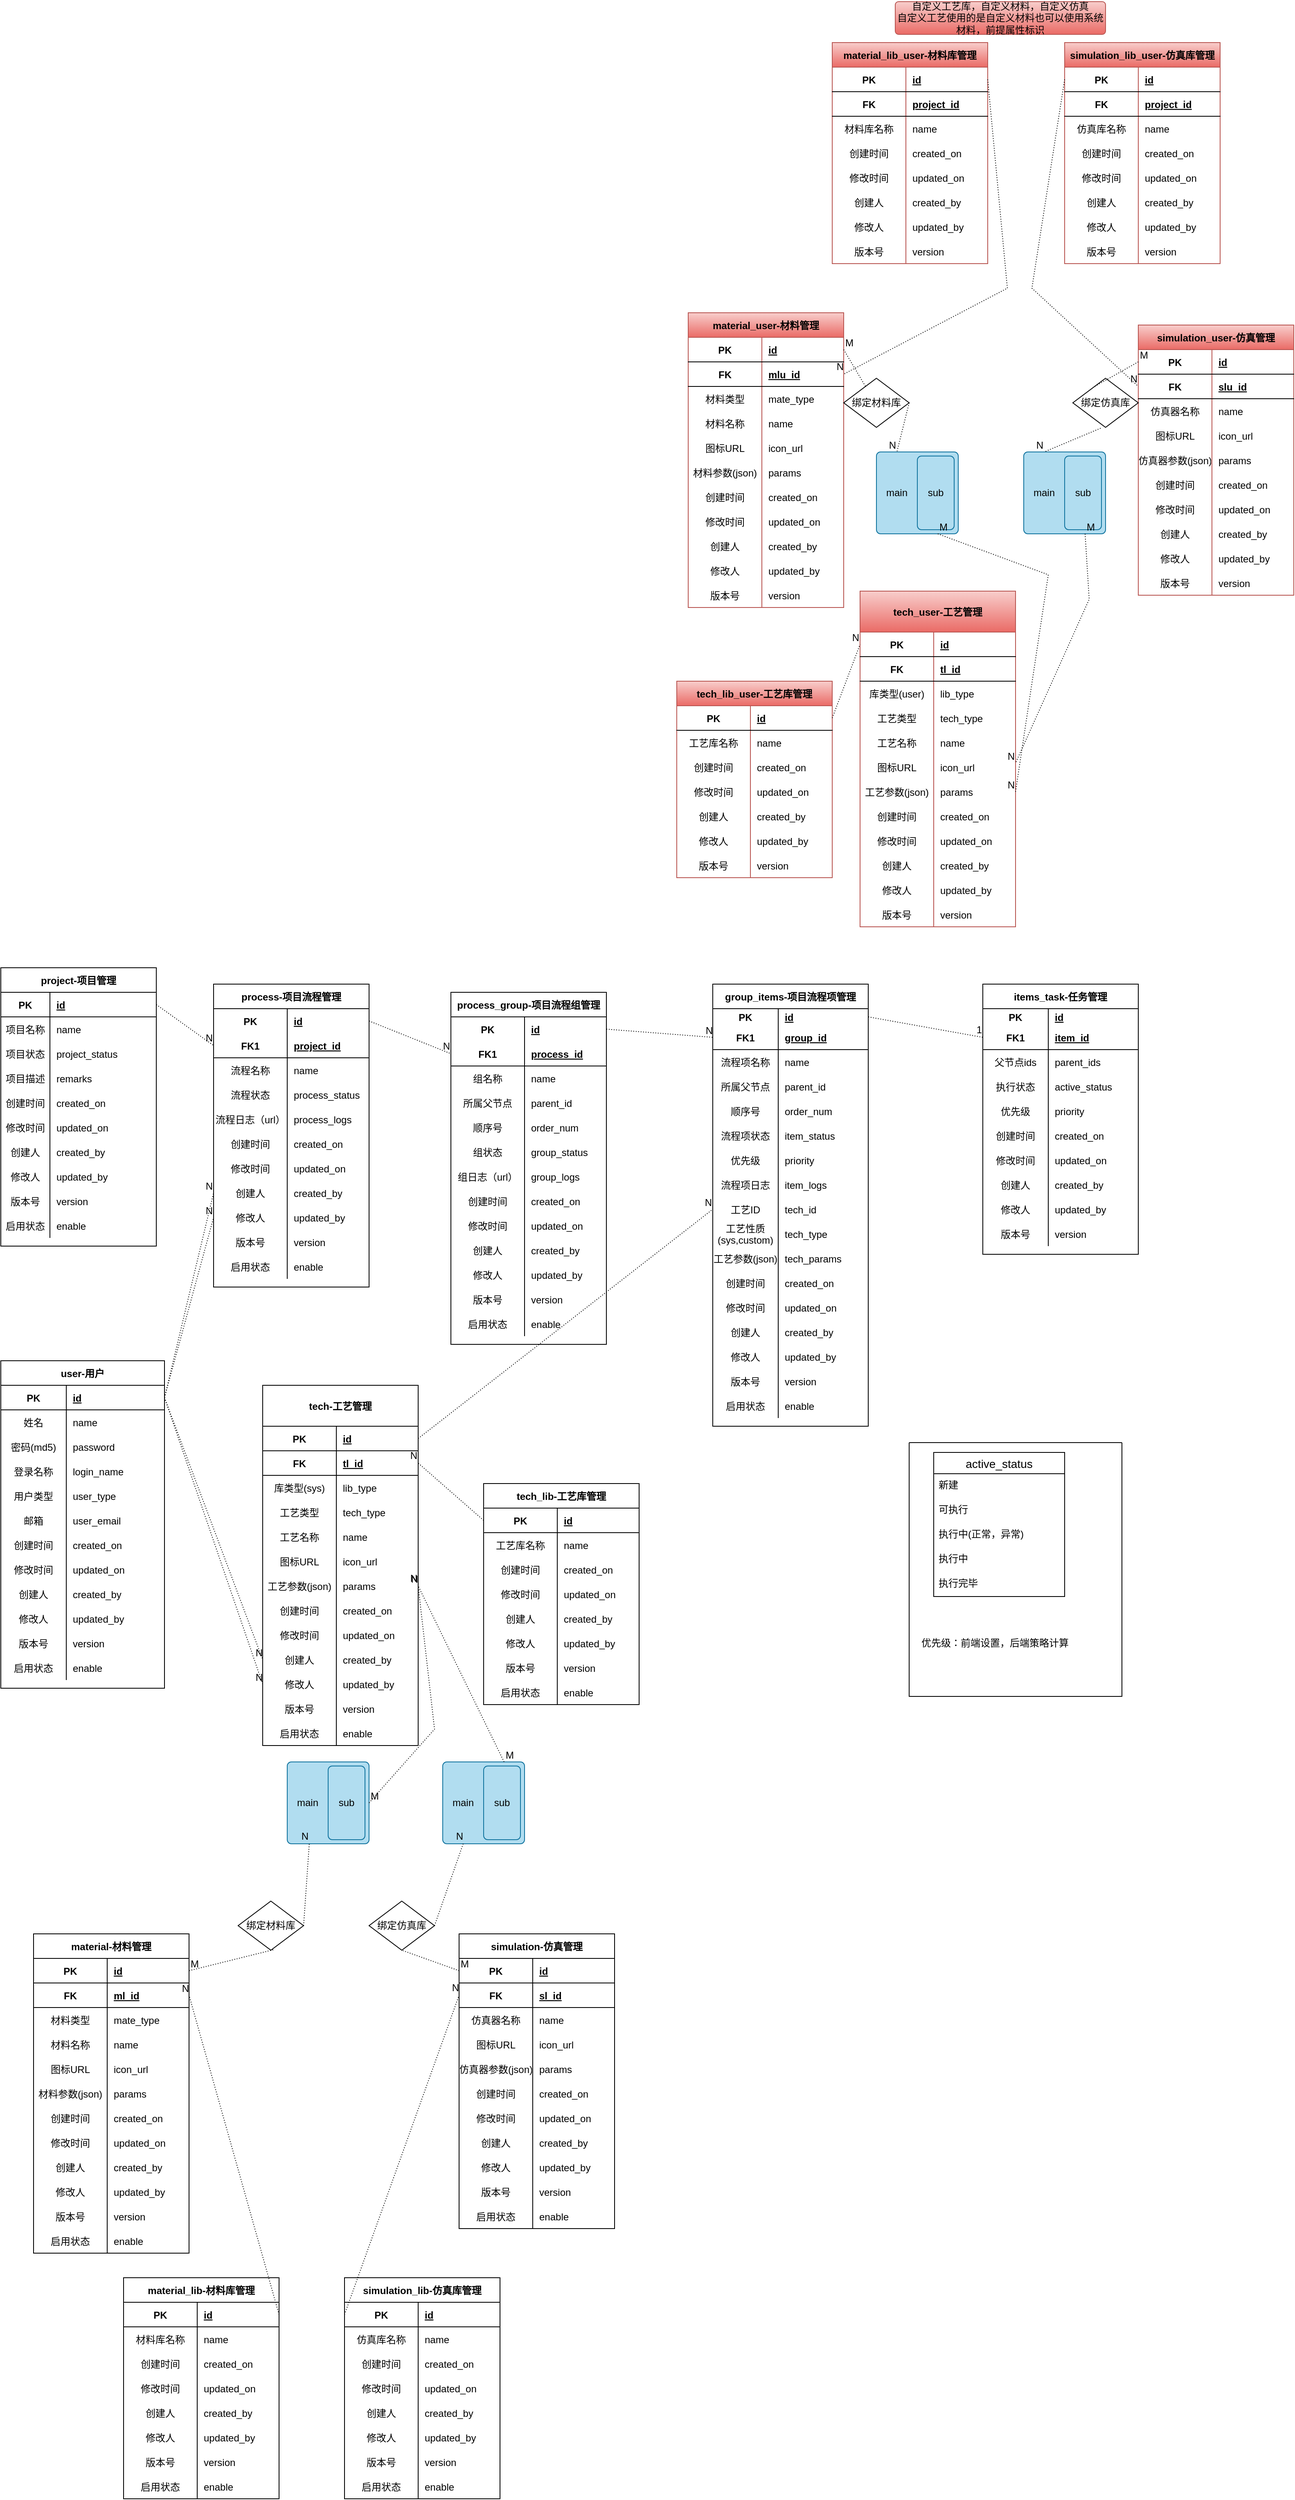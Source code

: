 <mxfile version="15.7.3" type="github">
  <diagram name="Page-1" id="efa7a0a1-bf9b-a30e-e6df-94a7791c09e9">
    <mxGraphModel dx="1350" dy="1974" grid="1" gridSize="10" guides="1" tooltips="1" connect="1" arrows="1" fold="1" page="1" pageScale="1" pageWidth="826" pageHeight="1169" background="#ffffff" math="0" shadow="0">
      <root>
        <mxCell id="0" />
        <mxCell id="1" parent="0" />
        <mxCell id="5AFQF3MTORODZiCQAGDJ-149" value="user-用户" style="shape=table;startSize=30;container=1;collapsible=1;childLayout=tableLayout;fixedRows=1;rowLines=0;fontStyle=1;align=center;resizeLast=1;" parent="1" vertex="1">
          <mxGeometry x="30" y="520" width="200" height="400" as="geometry" />
        </mxCell>
        <mxCell id="5AFQF3MTORODZiCQAGDJ-150" value="" style="shape=partialRectangle;collapsible=0;dropTarget=0;pointerEvents=0;fillColor=none;top=0;left=0;bottom=1;right=0;points=[[0,0.5],[1,0.5]];portConstraint=eastwest;" parent="5AFQF3MTORODZiCQAGDJ-149" vertex="1">
          <mxGeometry y="30" width="200" height="30" as="geometry" />
        </mxCell>
        <mxCell id="5AFQF3MTORODZiCQAGDJ-151" value="PK" style="shape=partialRectangle;connectable=0;fillColor=none;top=0;left=0;bottom=0;right=0;fontStyle=1;overflow=hidden;" parent="5AFQF3MTORODZiCQAGDJ-150" vertex="1">
          <mxGeometry width="80" height="30" as="geometry">
            <mxRectangle width="80" height="30" as="alternateBounds" />
          </mxGeometry>
        </mxCell>
        <mxCell id="5AFQF3MTORODZiCQAGDJ-152" value="id" style="shape=partialRectangle;connectable=0;fillColor=none;top=0;left=0;bottom=0;right=0;align=left;spacingLeft=6;fontStyle=5;overflow=hidden;" parent="5AFQF3MTORODZiCQAGDJ-150" vertex="1">
          <mxGeometry x="80" width="120" height="30" as="geometry">
            <mxRectangle width="120" height="30" as="alternateBounds" />
          </mxGeometry>
        </mxCell>
        <mxCell id="5AFQF3MTORODZiCQAGDJ-153" value="" style="shape=partialRectangle;collapsible=0;dropTarget=0;pointerEvents=0;fillColor=none;top=0;left=0;bottom=0;right=0;points=[[0,0.5],[1,0.5]];portConstraint=eastwest;" parent="5AFQF3MTORODZiCQAGDJ-149" vertex="1">
          <mxGeometry y="60" width="200" height="30" as="geometry" />
        </mxCell>
        <mxCell id="5AFQF3MTORODZiCQAGDJ-154" value="姓名" style="shape=partialRectangle;connectable=0;fillColor=none;top=0;left=0;bottom=0;right=0;editable=1;overflow=hidden;" parent="5AFQF3MTORODZiCQAGDJ-153" vertex="1">
          <mxGeometry width="80" height="30" as="geometry">
            <mxRectangle width="80" height="30" as="alternateBounds" />
          </mxGeometry>
        </mxCell>
        <mxCell id="5AFQF3MTORODZiCQAGDJ-155" value="name" style="shape=partialRectangle;connectable=0;fillColor=none;top=0;left=0;bottom=0;right=0;align=left;spacingLeft=6;overflow=hidden;" parent="5AFQF3MTORODZiCQAGDJ-153" vertex="1">
          <mxGeometry x="80" width="120" height="30" as="geometry">
            <mxRectangle width="120" height="30" as="alternateBounds" />
          </mxGeometry>
        </mxCell>
        <mxCell id="5AFQF3MTORODZiCQAGDJ-156" value="" style="shape=partialRectangle;collapsible=0;dropTarget=0;pointerEvents=0;fillColor=none;top=0;left=0;bottom=0;right=0;points=[[0,0.5],[1,0.5]];portConstraint=eastwest;" parent="5AFQF3MTORODZiCQAGDJ-149" vertex="1">
          <mxGeometry y="90" width="200" height="30" as="geometry" />
        </mxCell>
        <mxCell id="5AFQF3MTORODZiCQAGDJ-157" value="密码(md5)" style="shape=partialRectangle;connectable=0;fillColor=none;top=0;left=0;bottom=0;right=0;editable=1;overflow=hidden;" parent="5AFQF3MTORODZiCQAGDJ-156" vertex="1">
          <mxGeometry width="80" height="30" as="geometry">
            <mxRectangle width="80" height="30" as="alternateBounds" />
          </mxGeometry>
        </mxCell>
        <mxCell id="5AFQF3MTORODZiCQAGDJ-158" value="password" style="shape=partialRectangle;connectable=0;fillColor=none;top=0;left=0;bottom=0;right=0;align=left;spacingLeft=6;overflow=hidden;" parent="5AFQF3MTORODZiCQAGDJ-156" vertex="1">
          <mxGeometry x="80" width="120" height="30" as="geometry">
            <mxRectangle width="120" height="30" as="alternateBounds" />
          </mxGeometry>
        </mxCell>
        <mxCell id="5AFQF3MTORODZiCQAGDJ-159" value="" style="shape=partialRectangle;collapsible=0;dropTarget=0;pointerEvents=0;fillColor=none;top=0;left=0;bottom=0;right=0;points=[[0,0.5],[1,0.5]];portConstraint=eastwest;" parent="5AFQF3MTORODZiCQAGDJ-149" vertex="1">
          <mxGeometry y="120" width="200" height="30" as="geometry" />
        </mxCell>
        <mxCell id="5AFQF3MTORODZiCQAGDJ-160" value="登录名称" style="shape=partialRectangle;connectable=0;fillColor=none;top=0;left=0;bottom=0;right=0;editable=1;overflow=hidden;" parent="5AFQF3MTORODZiCQAGDJ-159" vertex="1">
          <mxGeometry width="80" height="30" as="geometry">
            <mxRectangle width="80" height="30" as="alternateBounds" />
          </mxGeometry>
        </mxCell>
        <mxCell id="5AFQF3MTORODZiCQAGDJ-161" value="login_name" style="shape=partialRectangle;connectable=0;fillColor=none;top=0;left=0;bottom=0;right=0;align=left;spacingLeft=6;overflow=hidden;" parent="5AFQF3MTORODZiCQAGDJ-159" vertex="1">
          <mxGeometry x="80" width="120" height="30" as="geometry">
            <mxRectangle width="120" height="30" as="alternateBounds" />
          </mxGeometry>
        </mxCell>
        <mxCell id="5AFQF3MTORODZiCQAGDJ-212" value="" style="shape=partialRectangle;collapsible=0;dropTarget=0;pointerEvents=0;fillColor=none;top=0;left=0;bottom=0;right=0;points=[[0,0.5],[1,0.5]];portConstraint=eastwest;" parent="5AFQF3MTORODZiCQAGDJ-149" vertex="1">
          <mxGeometry y="150" width="200" height="30" as="geometry" />
        </mxCell>
        <mxCell id="5AFQF3MTORODZiCQAGDJ-213" value="用户类型" style="shape=partialRectangle;connectable=0;fillColor=none;top=0;left=0;bottom=0;right=0;editable=1;overflow=hidden;" parent="5AFQF3MTORODZiCQAGDJ-212" vertex="1">
          <mxGeometry width="80" height="30" as="geometry">
            <mxRectangle width="80" height="30" as="alternateBounds" />
          </mxGeometry>
        </mxCell>
        <mxCell id="5AFQF3MTORODZiCQAGDJ-214" value="user_type" style="shape=partialRectangle;connectable=0;fillColor=none;top=0;left=0;bottom=0;right=0;align=left;spacingLeft=6;overflow=hidden;" parent="5AFQF3MTORODZiCQAGDJ-212" vertex="1">
          <mxGeometry x="80" width="120" height="30" as="geometry">
            <mxRectangle width="120" height="30" as="alternateBounds" />
          </mxGeometry>
        </mxCell>
        <mxCell id="5AFQF3MTORODZiCQAGDJ-306" value="" style="shape=partialRectangle;collapsible=0;dropTarget=0;pointerEvents=0;fillColor=none;top=0;left=0;bottom=0;right=0;points=[[0,0.5],[1,0.5]];portConstraint=eastwest;" parent="5AFQF3MTORODZiCQAGDJ-149" vertex="1">
          <mxGeometry y="180" width="200" height="30" as="geometry" />
        </mxCell>
        <mxCell id="5AFQF3MTORODZiCQAGDJ-307" value="邮箱" style="shape=partialRectangle;connectable=0;fillColor=none;top=0;left=0;bottom=0;right=0;editable=1;overflow=hidden;" parent="5AFQF3MTORODZiCQAGDJ-306" vertex="1">
          <mxGeometry width="80" height="30" as="geometry">
            <mxRectangle width="80" height="30" as="alternateBounds" />
          </mxGeometry>
        </mxCell>
        <mxCell id="5AFQF3MTORODZiCQAGDJ-308" value="user_email" style="shape=partialRectangle;connectable=0;fillColor=none;top=0;left=0;bottom=0;right=0;align=left;spacingLeft=6;overflow=hidden;" parent="5AFQF3MTORODZiCQAGDJ-306" vertex="1">
          <mxGeometry x="80" width="120" height="30" as="geometry">
            <mxRectangle width="120" height="30" as="alternateBounds" />
          </mxGeometry>
        </mxCell>
        <mxCell id="5AFQF3MTORODZiCQAGDJ-309" value="" style="shape=partialRectangle;collapsible=0;dropTarget=0;pointerEvents=0;fillColor=none;top=0;left=0;bottom=0;right=0;points=[[0,0.5],[1,0.5]];portConstraint=eastwest;" parent="5AFQF3MTORODZiCQAGDJ-149" vertex="1">
          <mxGeometry y="210" width="200" height="30" as="geometry" />
        </mxCell>
        <mxCell id="5AFQF3MTORODZiCQAGDJ-310" value="创建时间" style="shape=partialRectangle;connectable=0;fillColor=none;top=0;left=0;bottom=0;right=0;editable=1;overflow=hidden;" parent="5AFQF3MTORODZiCQAGDJ-309" vertex="1">
          <mxGeometry width="80" height="30" as="geometry">
            <mxRectangle width="80" height="30" as="alternateBounds" />
          </mxGeometry>
        </mxCell>
        <mxCell id="5AFQF3MTORODZiCQAGDJ-311" value="created_on" style="shape=partialRectangle;connectable=0;fillColor=none;top=0;left=0;bottom=0;right=0;align=left;spacingLeft=6;overflow=hidden;" parent="5AFQF3MTORODZiCQAGDJ-309" vertex="1">
          <mxGeometry x="80" width="120" height="30" as="geometry">
            <mxRectangle width="120" height="30" as="alternateBounds" />
          </mxGeometry>
        </mxCell>
        <mxCell id="5AFQF3MTORODZiCQAGDJ-312" value="" style="shape=partialRectangle;collapsible=0;dropTarget=0;pointerEvents=0;fillColor=none;top=0;left=0;bottom=0;right=0;points=[[0,0.5],[1,0.5]];portConstraint=eastwest;" parent="5AFQF3MTORODZiCQAGDJ-149" vertex="1">
          <mxGeometry y="240" width="200" height="30" as="geometry" />
        </mxCell>
        <mxCell id="5AFQF3MTORODZiCQAGDJ-313" value="修改时间" style="shape=partialRectangle;connectable=0;fillColor=none;top=0;left=0;bottom=0;right=0;editable=1;overflow=hidden;" parent="5AFQF3MTORODZiCQAGDJ-312" vertex="1">
          <mxGeometry width="80" height="30" as="geometry">
            <mxRectangle width="80" height="30" as="alternateBounds" />
          </mxGeometry>
        </mxCell>
        <mxCell id="5AFQF3MTORODZiCQAGDJ-314" value="updated_on" style="shape=partialRectangle;connectable=0;fillColor=none;top=0;left=0;bottom=0;right=0;align=left;spacingLeft=6;overflow=hidden;" parent="5AFQF3MTORODZiCQAGDJ-312" vertex="1">
          <mxGeometry x="80" width="120" height="30" as="geometry">
            <mxRectangle width="120" height="30" as="alternateBounds" />
          </mxGeometry>
        </mxCell>
        <mxCell id="5AFQF3MTORODZiCQAGDJ-323" value="" style="shape=partialRectangle;collapsible=0;dropTarget=0;pointerEvents=0;fillColor=none;top=0;left=0;bottom=0;right=0;points=[[0,0.5],[1,0.5]];portConstraint=eastwest;" parent="5AFQF3MTORODZiCQAGDJ-149" vertex="1">
          <mxGeometry y="270" width="200" height="30" as="geometry" />
        </mxCell>
        <mxCell id="5AFQF3MTORODZiCQAGDJ-324" value="创建人" style="shape=partialRectangle;connectable=0;fillColor=none;top=0;left=0;bottom=0;right=0;editable=1;overflow=hidden;" parent="5AFQF3MTORODZiCQAGDJ-323" vertex="1">
          <mxGeometry width="80" height="30" as="geometry">
            <mxRectangle width="80" height="30" as="alternateBounds" />
          </mxGeometry>
        </mxCell>
        <mxCell id="5AFQF3MTORODZiCQAGDJ-325" value="created_by" style="shape=partialRectangle;connectable=0;fillColor=none;top=0;left=0;bottom=0;right=0;align=left;spacingLeft=6;overflow=hidden;" parent="5AFQF3MTORODZiCQAGDJ-323" vertex="1">
          <mxGeometry x="80" width="120" height="30" as="geometry">
            <mxRectangle width="120" height="30" as="alternateBounds" />
          </mxGeometry>
        </mxCell>
        <mxCell id="5AFQF3MTORODZiCQAGDJ-326" value="" style="shape=partialRectangle;collapsible=0;dropTarget=0;pointerEvents=0;fillColor=none;top=0;left=0;bottom=0;right=0;points=[[0,0.5],[1,0.5]];portConstraint=eastwest;" parent="5AFQF3MTORODZiCQAGDJ-149" vertex="1">
          <mxGeometry y="300" width="200" height="30" as="geometry" />
        </mxCell>
        <mxCell id="5AFQF3MTORODZiCQAGDJ-327" value="修改人" style="shape=partialRectangle;connectable=0;fillColor=none;top=0;left=0;bottom=0;right=0;editable=1;overflow=hidden;" parent="5AFQF3MTORODZiCQAGDJ-326" vertex="1">
          <mxGeometry width="80" height="30" as="geometry">
            <mxRectangle width="80" height="30" as="alternateBounds" />
          </mxGeometry>
        </mxCell>
        <mxCell id="5AFQF3MTORODZiCQAGDJ-328" value="updated_by" style="shape=partialRectangle;connectable=0;fillColor=none;top=0;left=0;bottom=0;right=0;align=left;spacingLeft=6;overflow=hidden;" parent="5AFQF3MTORODZiCQAGDJ-326" vertex="1">
          <mxGeometry x="80" width="120" height="30" as="geometry">
            <mxRectangle width="120" height="30" as="alternateBounds" />
          </mxGeometry>
        </mxCell>
        <mxCell id="5AFQF3MTORODZiCQAGDJ-315" value="" style="shape=partialRectangle;collapsible=0;dropTarget=0;pointerEvents=0;fillColor=none;top=0;left=0;bottom=0;right=0;points=[[0,0.5],[1,0.5]];portConstraint=eastwest;" parent="5AFQF3MTORODZiCQAGDJ-149" vertex="1">
          <mxGeometry y="330" width="200" height="30" as="geometry" />
        </mxCell>
        <mxCell id="5AFQF3MTORODZiCQAGDJ-316" value="版本号" style="shape=partialRectangle;connectable=0;fillColor=none;top=0;left=0;bottom=0;right=0;editable=1;overflow=hidden;" parent="5AFQF3MTORODZiCQAGDJ-315" vertex="1">
          <mxGeometry width="80" height="30" as="geometry">
            <mxRectangle width="80" height="30" as="alternateBounds" />
          </mxGeometry>
        </mxCell>
        <mxCell id="5AFQF3MTORODZiCQAGDJ-317" value="version" style="shape=partialRectangle;connectable=0;fillColor=none;top=0;left=0;bottom=0;right=0;align=left;spacingLeft=6;overflow=hidden;" parent="5AFQF3MTORODZiCQAGDJ-315" vertex="1">
          <mxGeometry x="80" width="120" height="30" as="geometry">
            <mxRectangle width="120" height="30" as="alternateBounds" />
          </mxGeometry>
        </mxCell>
        <mxCell id="dZR4hdubqBpOCBKb2a_B-413" value="" style="shape=partialRectangle;collapsible=0;dropTarget=0;pointerEvents=0;fillColor=none;top=0;left=0;bottom=0;right=0;points=[[0,0.5],[1,0.5]];portConstraint=eastwest;" vertex="1" parent="5AFQF3MTORODZiCQAGDJ-149">
          <mxGeometry y="360" width="200" height="30" as="geometry" />
        </mxCell>
        <mxCell id="dZR4hdubqBpOCBKb2a_B-414" value="启用状态" style="shape=partialRectangle;connectable=0;fillColor=none;top=0;left=0;bottom=0;right=0;editable=1;overflow=hidden;" vertex="1" parent="dZR4hdubqBpOCBKb2a_B-413">
          <mxGeometry width="80" height="30" as="geometry">
            <mxRectangle width="80" height="30" as="alternateBounds" />
          </mxGeometry>
        </mxCell>
        <mxCell id="dZR4hdubqBpOCBKb2a_B-415" value="enable" style="shape=partialRectangle;connectable=0;fillColor=none;top=0;left=0;bottom=0;right=0;align=left;spacingLeft=6;overflow=hidden;" vertex="1" parent="dZR4hdubqBpOCBKb2a_B-413">
          <mxGeometry x="80" width="120" height="30" as="geometry">
            <mxRectangle width="120" height="30" as="alternateBounds" />
          </mxGeometry>
        </mxCell>
        <mxCell id="5AFQF3MTORODZiCQAGDJ-329" value="project-项目管理" style="shape=table;startSize=30;container=1;collapsible=1;childLayout=tableLayout;fixedRows=1;rowLines=0;fontStyle=1;align=center;resizeLast=1;" parent="1" vertex="1">
          <mxGeometry x="30" y="40" width="190" height="340" as="geometry" />
        </mxCell>
        <mxCell id="5AFQF3MTORODZiCQAGDJ-330" value="" style="shape=partialRectangle;collapsible=0;dropTarget=0;pointerEvents=0;fillColor=none;top=0;left=0;bottom=1;right=0;points=[[0,0.5],[1,0.5]];portConstraint=eastwest;" parent="5AFQF3MTORODZiCQAGDJ-329" vertex="1">
          <mxGeometry y="30" width="190" height="30" as="geometry" />
        </mxCell>
        <mxCell id="5AFQF3MTORODZiCQAGDJ-331" value="PK" style="shape=partialRectangle;connectable=0;fillColor=none;top=0;left=0;bottom=0;right=0;fontStyle=1;overflow=hidden;" parent="5AFQF3MTORODZiCQAGDJ-330" vertex="1">
          <mxGeometry width="60" height="30" as="geometry">
            <mxRectangle width="60" height="30" as="alternateBounds" />
          </mxGeometry>
        </mxCell>
        <mxCell id="5AFQF3MTORODZiCQAGDJ-332" value="id" style="shape=partialRectangle;connectable=0;fillColor=none;top=0;left=0;bottom=0;right=0;align=left;spacingLeft=6;fontStyle=5;overflow=hidden;" parent="5AFQF3MTORODZiCQAGDJ-330" vertex="1">
          <mxGeometry x="60" width="130" height="30" as="geometry">
            <mxRectangle width="130" height="30" as="alternateBounds" />
          </mxGeometry>
        </mxCell>
        <mxCell id="5AFQF3MTORODZiCQAGDJ-333" value="" style="shape=partialRectangle;collapsible=0;dropTarget=0;pointerEvents=0;fillColor=none;top=0;left=0;bottom=0;right=0;points=[[0,0.5],[1,0.5]];portConstraint=eastwest;" parent="5AFQF3MTORODZiCQAGDJ-329" vertex="1">
          <mxGeometry y="60" width="190" height="30" as="geometry" />
        </mxCell>
        <mxCell id="5AFQF3MTORODZiCQAGDJ-334" value="项目名称" style="shape=partialRectangle;connectable=0;fillColor=none;top=0;left=0;bottom=0;right=0;editable=1;overflow=hidden;" parent="5AFQF3MTORODZiCQAGDJ-333" vertex="1">
          <mxGeometry width="60" height="30" as="geometry">
            <mxRectangle width="60" height="30" as="alternateBounds" />
          </mxGeometry>
        </mxCell>
        <mxCell id="5AFQF3MTORODZiCQAGDJ-335" value="name" style="shape=partialRectangle;connectable=0;fillColor=none;top=0;left=0;bottom=0;right=0;align=left;spacingLeft=6;overflow=hidden;" parent="5AFQF3MTORODZiCQAGDJ-333" vertex="1">
          <mxGeometry x="60" width="130" height="30" as="geometry">
            <mxRectangle width="130" height="30" as="alternateBounds" />
          </mxGeometry>
        </mxCell>
        <mxCell id="5AFQF3MTORODZiCQAGDJ-336" value="" style="shape=partialRectangle;collapsible=0;dropTarget=0;pointerEvents=0;fillColor=none;top=0;left=0;bottom=0;right=0;points=[[0,0.5],[1,0.5]];portConstraint=eastwest;" parent="5AFQF3MTORODZiCQAGDJ-329" vertex="1">
          <mxGeometry y="90" width="190" height="30" as="geometry" />
        </mxCell>
        <mxCell id="5AFQF3MTORODZiCQAGDJ-337" value="项目状态" style="shape=partialRectangle;connectable=0;fillColor=none;top=0;left=0;bottom=0;right=0;editable=1;overflow=hidden;" parent="5AFQF3MTORODZiCQAGDJ-336" vertex="1">
          <mxGeometry width="60" height="30" as="geometry">
            <mxRectangle width="60" height="30" as="alternateBounds" />
          </mxGeometry>
        </mxCell>
        <mxCell id="5AFQF3MTORODZiCQAGDJ-338" value="project_status" style="shape=partialRectangle;connectable=0;fillColor=none;top=0;left=0;bottom=0;right=0;align=left;spacingLeft=6;overflow=hidden;" parent="5AFQF3MTORODZiCQAGDJ-336" vertex="1">
          <mxGeometry x="60" width="130" height="30" as="geometry">
            <mxRectangle width="130" height="30" as="alternateBounds" />
          </mxGeometry>
        </mxCell>
        <mxCell id="5AFQF3MTORODZiCQAGDJ-339" value="" style="shape=partialRectangle;collapsible=0;dropTarget=0;pointerEvents=0;fillColor=none;top=0;left=0;bottom=0;right=0;points=[[0,0.5],[1,0.5]];portConstraint=eastwest;" parent="5AFQF3MTORODZiCQAGDJ-329" vertex="1">
          <mxGeometry y="120" width="190" height="30" as="geometry" />
        </mxCell>
        <mxCell id="5AFQF3MTORODZiCQAGDJ-340" value="项目描述" style="shape=partialRectangle;connectable=0;fillColor=none;top=0;left=0;bottom=0;right=0;editable=1;overflow=hidden;" parent="5AFQF3MTORODZiCQAGDJ-339" vertex="1">
          <mxGeometry width="60" height="30" as="geometry">
            <mxRectangle width="60" height="30" as="alternateBounds" />
          </mxGeometry>
        </mxCell>
        <mxCell id="5AFQF3MTORODZiCQAGDJ-341" value="remarks" style="shape=partialRectangle;connectable=0;fillColor=none;top=0;left=0;bottom=0;right=0;align=left;spacingLeft=6;overflow=hidden;" parent="5AFQF3MTORODZiCQAGDJ-339" vertex="1">
          <mxGeometry x="60" width="130" height="30" as="geometry">
            <mxRectangle width="130" height="30" as="alternateBounds" />
          </mxGeometry>
        </mxCell>
        <mxCell id="5AFQF3MTORODZiCQAGDJ-348" value="" style="shape=partialRectangle;collapsible=0;dropTarget=0;pointerEvents=0;fillColor=none;top=0;left=0;bottom=0;right=0;points=[[0,0.5],[1,0.5]];portConstraint=eastwest;" parent="5AFQF3MTORODZiCQAGDJ-329" vertex="1">
          <mxGeometry y="150" width="190" height="30" as="geometry" />
        </mxCell>
        <mxCell id="5AFQF3MTORODZiCQAGDJ-349" value="创建时间" style="shape=partialRectangle;connectable=0;fillColor=none;top=0;left=0;bottom=0;right=0;editable=1;overflow=hidden;" parent="5AFQF3MTORODZiCQAGDJ-348" vertex="1">
          <mxGeometry width="60" height="30" as="geometry">
            <mxRectangle width="60" height="30" as="alternateBounds" />
          </mxGeometry>
        </mxCell>
        <mxCell id="5AFQF3MTORODZiCQAGDJ-350" value="created_on" style="shape=partialRectangle;connectable=0;fillColor=none;top=0;left=0;bottom=0;right=0;align=left;spacingLeft=6;overflow=hidden;" parent="5AFQF3MTORODZiCQAGDJ-348" vertex="1">
          <mxGeometry x="60" width="130" height="30" as="geometry">
            <mxRectangle width="130" height="30" as="alternateBounds" />
          </mxGeometry>
        </mxCell>
        <mxCell id="5AFQF3MTORODZiCQAGDJ-351" value="" style="shape=partialRectangle;collapsible=0;dropTarget=0;pointerEvents=0;fillColor=none;top=0;left=0;bottom=0;right=0;points=[[0,0.5],[1,0.5]];portConstraint=eastwest;" parent="5AFQF3MTORODZiCQAGDJ-329" vertex="1">
          <mxGeometry y="180" width="190" height="30" as="geometry" />
        </mxCell>
        <mxCell id="5AFQF3MTORODZiCQAGDJ-352" value="修改时间" style="shape=partialRectangle;connectable=0;fillColor=none;top=0;left=0;bottom=0;right=0;editable=1;overflow=hidden;" parent="5AFQF3MTORODZiCQAGDJ-351" vertex="1">
          <mxGeometry width="60" height="30" as="geometry">
            <mxRectangle width="60" height="30" as="alternateBounds" />
          </mxGeometry>
        </mxCell>
        <mxCell id="5AFQF3MTORODZiCQAGDJ-353" value="updated_on" style="shape=partialRectangle;connectable=0;fillColor=none;top=0;left=0;bottom=0;right=0;align=left;spacingLeft=6;overflow=hidden;" parent="5AFQF3MTORODZiCQAGDJ-351" vertex="1">
          <mxGeometry x="60" width="130" height="30" as="geometry">
            <mxRectangle width="130" height="30" as="alternateBounds" />
          </mxGeometry>
        </mxCell>
        <mxCell id="5AFQF3MTORODZiCQAGDJ-354" value="" style="shape=partialRectangle;collapsible=0;dropTarget=0;pointerEvents=0;fillColor=none;top=0;left=0;bottom=0;right=0;points=[[0,0.5],[1,0.5]];portConstraint=eastwest;" parent="5AFQF3MTORODZiCQAGDJ-329" vertex="1">
          <mxGeometry y="210" width="190" height="30" as="geometry" />
        </mxCell>
        <mxCell id="5AFQF3MTORODZiCQAGDJ-355" value="创建人" style="shape=partialRectangle;connectable=0;fillColor=none;top=0;left=0;bottom=0;right=0;editable=1;overflow=hidden;" parent="5AFQF3MTORODZiCQAGDJ-354" vertex="1">
          <mxGeometry width="60" height="30" as="geometry">
            <mxRectangle width="60" height="30" as="alternateBounds" />
          </mxGeometry>
        </mxCell>
        <mxCell id="5AFQF3MTORODZiCQAGDJ-356" value="created_by" style="shape=partialRectangle;connectable=0;fillColor=none;top=0;left=0;bottom=0;right=0;align=left;spacingLeft=6;overflow=hidden;" parent="5AFQF3MTORODZiCQAGDJ-354" vertex="1">
          <mxGeometry x="60" width="130" height="30" as="geometry">
            <mxRectangle width="130" height="30" as="alternateBounds" />
          </mxGeometry>
        </mxCell>
        <mxCell id="5AFQF3MTORODZiCQAGDJ-357" value="" style="shape=partialRectangle;collapsible=0;dropTarget=0;pointerEvents=0;fillColor=none;top=0;left=0;bottom=0;right=0;points=[[0,0.5],[1,0.5]];portConstraint=eastwest;" parent="5AFQF3MTORODZiCQAGDJ-329" vertex="1">
          <mxGeometry y="240" width="190" height="30" as="geometry" />
        </mxCell>
        <mxCell id="5AFQF3MTORODZiCQAGDJ-358" value="修改人" style="shape=partialRectangle;connectable=0;fillColor=none;top=0;left=0;bottom=0;right=0;editable=1;overflow=hidden;" parent="5AFQF3MTORODZiCQAGDJ-357" vertex="1">
          <mxGeometry width="60" height="30" as="geometry">
            <mxRectangle width="60" height="30" as="alternateBounds" />
          </mxGeometry>
        </mxCell>
        <mxCell id="5AFQF3MTORODZiCQAGDJ-359" value="updated_by" style="shape=partialRectangle;connectable=0;fillColor=none;top=0;left=0;bottom=0;right=0;align=left;spacingLeft=6;overflow=hidden;" parent="5AFQF3MTORODZiCQAGDJ-357" vertex="1">
          <mxGeometry x="60" width="130" height="30" as="geometry">
            <mxRectangle width="130" height="30" as="alternateBounds" />
          </mxGeometry>
        </mxCell>
        <mxCell id="5AFQF3MTORODZiCQAGDJ-360" value="" style="shape=partialRectangle;collapsible=0;dropTarget=0;pointerEvents=0;fillColor=none;top=0;left=0;bottom=0;right=0;points=[[0,0.5],[1,0.5]];portConstraint=eastwest;" parent="5AFQF3MTORODZiCQAGDJ-329" vertex="1">
          <mxGeometry y="270" width="190" height="30" as="geometry" />
        </mxCell>
        <mxCell id="5AFQF3MTORODZiCQAGDJ-361" value="版本号" style="shape=partialRectangle;connectable=0;fillColor=none;top=0;left=0;bottom=0;right=0;editable=1;overflow=hidden;" parent="5AFQF3MTORODZiCQAGDJ-360" vertex="1">
          <mxGeometry width="60" height="30" as="geometry">
            <mxRectangle width="60" height="30" as="alternateBounds" />
          </mxGeometry>
        </mxCell>
        <mxCell id="5AFQF3MTORODZiCQAGDJ-362" value="version" style="shape=partialRectangle;connectable=0;fillColor=none;top=0;left=0;bottom=0;right=0;align=left;spacingLeft=6;overflow=hidden;" parent="5AFQF3MTORODZiCQAGDJ-360" vertex="1">
          <mxGeometry x="60" width="130" height="30" as="geometry">
            <mxRectangle width="130" height="30" as="alternateBounds" />
          </mxGeometry>
        </mxCell>
        <mxCell id="dZR4hdubqBpOCBKb2a_B-393" value="" style="shape=partialRectangle;collapsible=0;dropTarget=0;pointerEvents=0;fillColor=none;top=0;left=0;bottom=0;right=0;points=[[0,0.5],[1,0.5]];portConstraint=eastwest;" vertex="1" parent="5AFQF3MTORODZiCQAGDJ-329">
          <mxGeometry y="300" width="190" height="30" as="geometry" />
        </mxCell>
        <mxCell id="dZR4hdubqBpOCBKb2a_B-394" value="启用状态" style="shape=partialRectangle;connectable=0;fillColor=none;top=0;left=0;bottom=0;right=0;editable=1;overflow=hidden;" vertex="1" parent="dZR4hdubqBpOCBKb2a_B-393">
          <mxGeometry width="60" height="30" as="geometry">
            <mxRectangle width="60" height="30" as="alternateBounds" />
          </mxGeometry>
        </mxCell>
        <mxCell id="dZR4hdubqBpOCBKb2a_B-395" value="enable" style="shape=partialRectangle;connectable=0;fillColor=none;top=0;left=0;bottom=0;right=0;align=left;spacingLeft=6;overflow=hidden;" vertex="1" parent="dZR4hdubqBpOCBKb2a_B-393">
          <mxGeometry x="60" width="130" height="30" as="geometry">
            <mxRectangle width="130" height="30" as="alternateBounds" />
          </mxGeometry>
        </mxCell>
        <mxCell id="5AFQF3MTORODZiCQAGDJ-369" value="material-材料管理" style="shape=table;startSize=30;container=1;collapsible=1;childLayout=tableLayout;fixedRows=1;rowLines=0;fontStyle=1;align=center;resizeLast=1;" parent="1" vertex="1">
          <mxGeometry x="70" y="1220" width="190" height="390" as="geometry" />
        </mxCell>
        <mxCell id="5AFQF3MTORODZiCQAGDJ-370" value="" style="shape=partialRectangle;collapsible=0;dropTarget=0;pointerEvents=0;fillColor=none;top=0;left=0;bottom=1;right=0;points=[[0,0.5],[1,0.5]];portConstraint=eastwest;" parent="5AFQF3MTORODZiCQAGDJ-369" vertex="1">
          <mxGeometry y="30" width="190" height="30" as="geometry" />
        </mxCell>
        <mxCell id="5AFQF3MTORODZiCQAGDJ-371" value="PK" style="shape=partialRectangle;connectable=0;fillColor=none;top=0;left=0;bottom=0;right=0;fontStyle=1;overflow=hidden;" parent="5AFQF3MTORODZiCQAGDJ-370" vertex="1">
          <mxGeometry width="90" height="30" as="geometry">
            <mxRectangle width="90" height="30" as="alternateBounds" />
          </mxGeometry>
        </mxCell>
        <mxCell id="5AFQF3MTORODZiCQAGDJ-372" value="id" style="shape=partialRectangle;connectable=0;fillColor=none;top=0;left=0;bottom=0;right=0;align=left;spacingLeft=6;fontStyle=5;overflow=hidden;" parent="5AFQF3MTORODZiCQAGDJ-370" vertex="1">
          <mxGeometry x="90" width="100" height="30" as="geometry">
            <mxRectangle width="100" height="30" as="alternateBounds" />
          </mxGeometry>
        </mxCell>
        <mxCell id="5AFQF3MTORODZiCQAGDJ-652" value="" style="shape=partialRectangle;collapsible=0;dropTarget=0;pointerEvents=0;fillColor=none;top=0;left=0;bottom=1;right=0;points=[[0,0.5],[1,0.5]];portConstraint=eastwest;" parent="5AFQF3MTORODZiCQAGDJ-369" vertex="1">
          <mxGeometry y="60" width="190" height="30" as="geometry" />
        </mxCell>
        <mxCell id="5AFQF3MTORODZiCQAGDJ-653" value="FK" style="shape=partialRectangle;connectable=0;fillColor=none;top=0;left=0;bottom=0;right=0;fontStyle=1;overflow=hidden;" parent="5AFQF3MTORODZiCQAGDJ-652" vertex="1">
          <mxGeometry width="90" height="30" as="geometry">
            <mxRectangle width="90" height="30" as="alternateBounds" />
          </mxGeometry>
        </mxCell>
        <mxCell id="5AFQF3MTORODZiCQAGDJ-654" value="ml_id" style="shape=partialRectangle;connectable=0;fillColor=none;top=0;left=0;bottom=0;right=0;align=left;spacingLeft=6;fontStyle=5;overflow=hidden;" parent="5AFQF3MTORODZiCQAGDJ-652" vertex="1">
          <mxGeometry x="90" width="100" height="30" as="geometry">
            <mxRectangle width="100" height="30" as="alternateBounds" />
          </mxGeometry>
        </mxCell>
        <mxCell id="5AFQF3MTORODZiCQAGDJ-398" value="" style="shape=partialRectangle;collapsible=0;dropTarget=0;pointerEvents=0;fillColor=none;top=0;left=0;bottom=0;right=0;points=[[0,0.5],[1,0.5]];portConstraint=eastwest;" parent="5AFQF3MTORODZiCQAGDJ-369" vertex="1">
          <mxGeometry y="90" width="190" height="30" as="geometry" />
        </mxCell>
        <mxCell id="5AFQF3MTORODZiCQAGDJ-399" value="材料类型" style="shape=partialRectangle;connectable=0;fillColor=none;top=0;left=0;bottom=0;right=0;editable=1;overflow=hidden;" parent="5AFQF3MTORODZiCQAGDJ-398" vertex="1">
          <mxGeometry width="90" height="30" as="geometry">
            <mxRectangle width="90" height="30" as="alternateBounds" />
          </mxGeometry>
        </mxCell>
        <mxCell id="5AFQF3MTORODZiCQAGDJ-400" value="mate_type" style="shape=partialRectangle;connectable=0;fillColor=none;top=0;left=0;bottom=0;right=0;align=left;spacingLeft=6;overflow=hidden;" parent="5AFQF3MTORODZiCQAGDJ-398" vertex="1">
          <mxGeometry x="90" width="100" height="30" as="geometry">
            <mxRectangle width="100" height="30" as="alternateBounds" />
          </mxGeometry>
        </mxCell>
        <mxCell id="5AFQF3MTORODZiCQAGDJ-376" value="" style="shape=partialRectangle;collapsible=0;dropTarget=0;pointerEvents=0;fillColor=none;top=0;left=0;bottom=0;right=0;points=[[0,0.5],[1,0.5]];portConstraint=eastwest;" parent="5AFQF3MTORODZiCQAGDJ-369" vertex="1">
          <mxGeometry y="120" width="190" height="30" as="geometry" />
        </mxCell>
        <mxCell id="5AFQF3MTORODZiCQAGDJ-377" value="材料名称" style="shape=partialRectangle;connectable=0;fillColor=none;top=0;left=0;bottom=0;right=0;editable=1;overflow=hidden;" parent="5AFQF3MTORODZiCQAGDJ-376" vertex="1">
          <mxGeometry width="90" height="30" as="geometry">
            <mxRectangle width="90" height="30" as="alternateBounds" />
          </mxGeometry>
        </mxCell>
        <mxCell id="5AFQF3MTORODZiCQAGDJ-378" value="name" style="shape=partialRectangle;connectable=0;fillColor=none;top=0;left=0;bottom=0;right=0;align=left;spacingLeft=6;overflow=hidden;" parent="5AFQF3MTORODZiCQAGDJ-376" vertex="1">
          <mxGeometry x="90" width="100" height="30" as="geometry">
            <mxRectangle width="100" height="30" as="alternateBounds" />
          </mxGeometry>
        </mxCell>
        <mxCell id="5AFQF3MTORODZiCQAGDJ-463" value="" style="shape=partialRectangle;collapsible=0;dropTarget=0;pointerEvents=0;fillColor=none;top=0;left=0;bottom=0;right=0;points=[[0,0.5],[1,0.5]];portConstraint=eastwest;" parent="5AFQF3MTORODZiCQAGDJ-369" vertex="1">
          <mxGeometry y="150" width="190" height="30" as="geometry" />
        </mxCell>
        <mxCell id="5AFQF3MTORODZiCQAGDJ-464" value="图标URL" style="shape=partialRectangle;connectable=0;fillColor=none;top=0;left=0;bottom=0;right=0;editable=1;overflow=hidden;" parent="5AFQF3MTORODZiCQAGDJ-463" vertex="1">
          <mxGeometry width="90" height="30" as="geometry">
            <mxRectangle width="90" height="30" as="alternateBounds" />
          </mxGeometry>
        </mxCell>
        <mxCell id="5AFQF3MTORODZiCQAGDJ-465" value="icon_url" style="shape=partialRectangle;connectable=0;fillColor=none;top=0;left=0;bottom=0;right=0;align=left;spacingLeft=6;overflow=hidden;" parent="5AFQF3MTORODZiCQAGDJ-463" vertex="1">
          <mxGeometry x="90" width="100" height="30" as="geometry">
            <mxRectangle width="100" height="30" as="alternateBounds" />
          </mxGeometry>
        </mxCell>
        <mxCell id="5AFQF3MTORODZiCQAGDJ-379" value="" style="shape=partialRectangle;collapsible=0;dropTarget=0;pointerEvents=0;fillColor=none;top=0;left=0;bottom=0;right=0;points=[[0,0.5],[1,0.5]];portConstraint=eastwest;" parent="5AFQF3MTORODZiCQAGDJ-369" vertex="1">
          <mxGeometry y="180" width="190" height="30" as="geometry" />
        </mxCell>
        <mxCell id="5AFQF3MTORODZiCQAGDJ-380" value="材料参数(json)" style="shape=partialRectangle;connectable=0;fillColor=none;top=0;left=0;bottom=0;right=0;editable=1;overflow=hidden;" parent="5AFQF3MTORODZiCQAGDJ-379" vertex="1">
          <mxGeometry width="90" height="30" as="geometry">
            <mxRectangle width="90" height="30" as="alternateBounds" />
          </mxGeometry>
        </mxCell>
        <mxCell id="5AFQF3MTORODZiCQAGDJ-381" value="params" style="shape=partialRectangle;connectable=0;fillColor=none;top=0;left=0;bottom=0;right=0;align=left;spacingLeft=6;overflow=hidden;" parent="5AFQF3MTORODZiCQAGDJ-379" vertex="1">
          <mxGeometry x="90" width="100" height="30" as="geometry">
            <mxRectangle width="100" height="30" as="alternateBounds" />
          </mxGeometry>
        </mxCell>
        <mxCell id="5AFQF3MTORODZiCQAGDJ-382" value="" style="shape=partialRectangle;collapsible=0;dropTarget=0;pointerEvents=0;fillColor=none;top=0;left=0;bottom=0;right=0;points=[[0,0.5],[1,0.5]];portConstraint=eastwest;" parent="5AFQF3MTORODZiCQAGDJ-369" vertex="1">
          <mxGeometry y="210" width="190" height="30" as="geometry" />
        </mxCell>
        <mxCell id="5AFQF3MTORODZiCQAGDJ-383" value="创建时间" style="shape=partialRectangle;connectable=0;fillColor=none;top=0;left=0;bottom=0;right=0;editable=1;overflow=hidden;" parent="5AFQF3MTORODZiCQAGDJ-382" vertex="1">
          <mxGeometry width="90" height="30" as="geometry">
            <mxRectangle width="90" height="30" as="alternateBounds" />
          </mxGeometry>
        </mxCell>
        <mxCell id="5AFQF3MTORODZiCQAGDJ-384" value="created_on" style="shape=partialRectangle;connectable=0;fillColor=none;top=0;left=0;bottom=0;right=0;align=left;spacingLeft=6;overflow=hidden;" parent="5AFQF3MTORODZiCQAGDJ-382" vertex="1">
          <mxGeometry x="90" width="100" height="30" as="geometry">
            <mxRectangle width="100" height="30" as="alternateBounds" />
          </mxGeometry>
        </mxCell>
        <mxCell id="5AFQF3MTORODZiCQAGDJ-385" value="" style="shape=partialRectangle;collapsible=0;dropTarget=0;pointerEvents=0;fillColor=none;top=0;left=0;bottom=0;right=0;points=[[0,0.5],[1,0.5]];portConstraint=eastwest;" parent="5AFQF3MTORODZiCQAGDJ-369" vertex="1">
          <mxGeometry y="240" width="190" height="30" as="geometry" />
        </mxCell>
        <mxCell id="5AFQF3MTORODZiCQAGDJ-386" value="修改时间" style="shape=partialRectangle;connectable=0;fillColor=none;top=0;left=0;bottom=0;right=0;editable=1;overflow=hidden;" parent="5AFQF3MTORODZiCQAGDJ-385" vertex="1">
          <mxGeometry width="90" height="30" as="geometry">
            <mxRectangle width="90" height="30" as="alternateBounds" />
          </mxGeometry>
        </mxCell>
        <mxCell id="5AFQF3MTORODZiCQAGDJ-387" value="updated_on" style="shape=partialRectangle;connectable=0;fillColor=none;top=0;left=0;bottom=0;right=0;align=left;spacingLeft=6;overflow=hidden;" parent="5AFQF3MTORODZiCQAGDJ-385" vertex="1">
          <mxGeometry x="90" width="100" height="30" as="geometry">
            <mxRectangle width="100" height="30" as="alternateBounds" />
          </mxGeometry>
        </mxCell>
        <mxCell id="5AFQF3MTORODZiCQAGDJ-388" value="" style="shape=partialRectangle;collapsible=0;dropTarget=0;pointerEvents=0;fillColor=none;top=0;left=0;bottom=0;right=0;points=[[0,0.5],[1,0.5]];portConstraint=eastwest;" parent="5AFQF3MTORODZiCQAGDJ-369" vertex="1">
          <mxGeometry y="270" width="190" height="30" as="geometry" />
        </mxCell>
        <mxCell id="5AFQF3MTORODZiCQAGDJ-389" value="创建人" style="shape=partialRectangle;connectable=0;fillColor=none;top=0;left=0;bottom=0;right=0;editable=1;overflow=hidden;" parent="5AFQF3MTORODZiCQAGDJ-388" vertex="1">
          <mxGeometry width="90" height="30" as="geometry">
            <mxRectangle width="90" height="30" as="alternateBounds" />
          </mxGeometry>
        </mxCell>
        <mxCell id="5AFQF3MTORODZiCQAGDJ-390" value="created_by" style="shape=partialRectangle;connectable=0;fillColor=none;top=0;left=0;bottom=0;right=0;align=left;spacingLeft=6;overflow=hidden;" parent="5AFQF3MTORODZiCQAGDJ-388" vertex="1">
          <mxGeometry x="90" width="100" height="30" as="geometry">
            <mxRectangle width="100" height="30" as="alternateBounds" />
          </mxGeometry>
        </mxCell>
        <mxCell id="5AFQF3MTORODZiCQAGDJ-391" value="" style="shape=partialRectangle;collapsible=0;dropTarget=0;pointerEvents=0;fillColor=none;top=0;left=0;bottom=0;right=0;points=[[0,0.5],[1,0.5]];portConstraint=eastwest;" parent="5AFQF3MTORODZiCQAGDJ-369" vertex="1">
          <mxGeometry y="300" width="190" height="30" as="geometry" />
        </mxCell>
        <mxCell id="5AFQF3MTORODZiCQAGDJ-392" value="修改人" style="shape=partialRectangle;connectable=0;fillColor=none;top=0;left=0;bottom=0;right=0;editable=1;overflow=hidden;" parent="5AFQF3MTORODZiCQAGDJ-391" vertex="1">
          <mxGeometry width="90" height="30" as="geometry">
            <mxRectangle width="90" height="30" as="alternateBounds" />
          </mxGeometry>
        </mxCell>
        <mxCell id="5AFQF3MTORODZiCQAGDJ-393" value="updated_by" style="shape=partialRectangle;connectable=0;fillColor=none;top=0;left=0;bottom=0;right=0;align=left;spacingLeft=6;overflow=hidden;" parent="5AFQF3MTORODZiCQAGDJ-391" vertex="1">
          <mxGeometry x="90" width="100" height="30" as="geometry">
            <mxRectangle width="100" height="30" as="alternateBounds" />
          </mxGeometry>
        </mxCell>
        <mxCell id="5AFQF3MTORODZiCQAGDJ-394" value="" style="shape=partialRectangle;collapsible=0;dropTarget=0;pointerEvents=0;fillColor=none;top=0;left=0;bottom=0;right=0;points=[[0,0.5],[1,0.5]];portConstraint=eastwest;" parent="5AFQF3MTORODZiCQAGDJ-369" vertex="1">
          <mxGeometry y="330" width="190" height="30" as="geometry" />
        </mxCell>
        <mxCell id="5AFQF3MTORODZiCQAGDJ-395" value="版本号" style="shape=partialRectangle;connectable=0;fillColor=none;top=0;left=0;bottom=0;right=0;editable=1;overflow=hidden;" parent="5AFQF3MTORODZiCQAGDJ-394" vertex="1">
          <mxGeometry width="90" height="30" as="geometry">
            <mxRectangle width="90" height="30" as="alternateBounds" />
          </mxGeometry>
        </mxCell>
        <mxCell id="5AFQF3MTORODZiCQAGDJ-396" value="version" style="shape=partialRectangle;connectable=0;fillColor=none;top=0;left=0;bottom=0;right=0;align=left;spacingLeft=6;overflow=hidden;" parent="5AFQF3MTORODZiCQAGDJ-394" vertex="1">
          <mxGeometry x="90" width="100" height="30" as="geometry">
            <mxRectangle width="100" height="30" as="alternateBounds" />
          </mxGeometry>
        </mxCell>
        <mxCell id="dZR4hdubqBpOCBKb2a_B-429" value="" style="shape=partialRectangle;collapsible=0;dropTarget=0;pointerEvents=0;fillColor=none;top=0;left=0;bottom=0;right=0;points=[[0,0.5],[1,0.5]];portConstraint=eastwest;" vertex="1" parent="5AFQF3MTORODZiCQAGDJ-369">
          <mxGeometry y="360" width="190" height="30" as="geometry" />
        </mxCell>
        <mxCell id="dZR4hdubqBpOCBKb2a_B-430" value="启用状态" style="shape=partialRectangle;connectable=0;fillColor=none;top=0;left=0;bottom=0;right=0;editable=1;overflow=hidden;" vertex="1" parent="dZR4hdubqBpOCBKb2a_B-429">
          <mxGeometry width="90" height="30" as="geometry">
            <mxRectangle width="90" height="30" as="alternateBounds" />
          </mxGeometry>
        </mxCell>
        <mxCell id="dZR4hdubqBpOCBKb2a_B-431" value="enable" style="shape=partialRectangle;connectable=0;fillColor=none;top=0;left=0;bottom=0;right=0;align=left;spacingLeft=6;overflow=hidden;" vertex="1" parent="dZR4hdubqBpOCBKb2a_B-429">
          <mxGeometry x="90" width="100" height="30" as="geometry">
            <mxRectangle width="100" height="30" as="alternateBounds" />
          </mxGeometry>
        </mxCell>
        <mxCell id="5AFQF3MTORODZiCQAGDJ-401" value="tech-工艺管理" style="shape=table;startSize=50;container=1;collapsible=1;childLayout=tableLayout;fixedRows=1;rowLines=0;fontStyle=1;align=center;resizeLast=1;" parent="1" vertex="1">
          <mxGeometry x="350" y="550" width="190" height="440" as="geometry" />
        </mxCell>
        <mxCell id="5AFQF3MTORODZiCQAGDJ-402" value="" style="shape=partialRectangle;collapsible=0;dropTarget=0;pointerEvents=0;fillColor=none;top=0;left=0;bottom=1;right=0;points=[[0,0.5],[1,0.5]];portConstraint=eastwest;" parent="5AFQF3MTORODZiCQAGDJ-401" vertex="1">
          <mxGeometry y="50" width="190" height="30" as="geometry" />
        </mxCell>
        <mxCell id="5AFQF3MTORODZiCQAGDJ-403" value="PK" style="shape=partialRectangle;connectable=0;fillColor=none;top=0;left=0;bottom=0;right=0;fontStyle=1;overflow=hidden;" parent="5AFQF3MTORODZiCQAGDJ-402" vertex="1">
          <mxGeometry width="90" height="30" as="geometry">
            <mxRectangle width="90" height="30" as="alternateBounds" />
          </mxGeometry>
        </mxCell>
        <mxCell id="5AFQF3MTORODZiCQAGDJ-404" value="id" style="shape=partialRectangle;connectable=0;fillColor=none;top=0;left=0;bottom=0;right=0;align=left;spacingLeft=6;fontStyle=5;overflow=hidden;" parent="5AFQF3MTORODZiCQAGDJ-402" vertex="1">
          <mxGeometry x="90" width="100" height="30" as="geometry">
            <mxRectangle width="100" height="30" as="alternateBounds" />
          </mxGeometry>
        </mxCell>
        <mxCell id="5AFQF3MTORODZiCQAGDJ-777" value="" style="shape=partialRectangle;collapsible=0;dropTarget=0;pointerEvents=0;fillColor=none;top=0;left=0;bottom=1;right=0;points=[[0,0.5],[1,0.5]];portConstraint=eastwest;" parent="5AFQF3MTORODZiCQAGDJ-401" vertex="1">
          <mxGeometry y="80" width="190" height="30" as="geometry" />
        </mxCell>
        <mxCell id="5AFQF3MTORODZiCQAGDJ-778" value="FK" style="shape=partialRectangle;connectable=0;fillColor=none;top=0;left=0;bottom=0;right=0;fontStyle=1;overflow=hidden;" parent="5AFQF3MTORODZiCQAGDJ-777" vertex="1">
          <mxGeometry width="90" height="30" as="geometry">
            <mxRectangle width="90" height="30" as="alternateBounds" />
          </mxGeometry>
        </mxCell>
        <mxCell id="5AFQF3MTORODZiCQAGDJ-779" value="tl_id" style="shape=partialRectangle;connectable=0;fillColor=none;top=0;left=0;bottom=0;right=0;align=left;spacingLeft=6;fontStyle=5;overflow=hidden;" parent="5AFQF3MTORODZiCQAGDJ-777" vertex="1">
          <mxGeometry x="90" width="100" height="30" as="geometry">
            <mxRectangle width="100" height="30" as="alternateBounds" />
          </mxGeometry>
        </mxCell>
        <mxCell id="5AFQF3MTORODZiCQAGDJ-408" value="" style="shape=partialRectangle;collapsible=0;dropTarget=0;pointerEvents=0;fillColor=none;top=0;left=0;bottom=0;right=0;points=[[0,0.5],[1,0.5]];portConstraint=eastwest;" parent="5AFQF3MTORODZiCQAGDJ-401" vertex="1">
          <mxGeometry y="110" width="190" height="30" as="geometry" />
        </mxCell>
        <mxCell id="5AFQF3MTORODZiCQAGDJ-409" value="库类型(sys)" style="shape=partialRectangle;connectable=0;fillColor=none;top=0;left=0;bottom=0;right=0;editable=1;overflow=hidden;" parent="5AFQF3MTORODZiCQAGDJ-408" vertex="1">
          <mxGeometry width="90" height="30" as="geometry">
            <mxRectangle width="90" height="30" as="alternateBounds" />
          </mxGeometry>
        </mxCell>
        <mxCell id="5AFQF3MTORODZiCQAGDJ-410" value="lib_type" style="shape=partialRectangle;connectable=0;fillColor=none;top=0;left=0;bottom=0;right=0;align=left;spacingLeft=6;overflow=hidden;" parent="5AFQF3MTORODZiCQAGDJ-408" vertex="1">
          <mxGeometry x="90" width="100" height="30" as="geometry">
            <mxRectangle width="100" height="30" as="alternateBounds" />
          </mxGeometry>
        </mxCell>
        <mxCell id="dZR4hdubqBpOCBKb2a_B-381" value="" style="shape=partialRectangle;collapsible=0;dropTarget=0;pointerEvents=0;fillColor=none;top=0;left=0;bottom=0;right=0;points=[[0,0.5],[1,0.5]];portConstraint=eastwest;" vertex="1" parent="5AFQF3MTORODZiCQAGDJ-401">
          <mxGeometry y="140" width="190" height="30" as="geometry" />
        </mxCell>
        <mxCell id="dZR4hdubqBpOCBKb2a_B-382" value="工艺类型" style="shape=partialRectangle;connectable=0;fillColor=none;top=0;left=0;bottom=0;right=0;editable=1;overflow=hidden;" vertex="1" parent="dZR4hdubqBpOCBKb2a_B-381">
          <mxGeometry width="90" height="30" as="geometry">
            <mxRectangle width="90" height="30" as="alternateBounds" />
          </mxGeometry>
        </mxCell>
        <mxCell id="dZR4hdubqBpOCBKb2a_B-383" value="tech_type" style="shape=partialRectangle;connectable=0;fillColor=none;top=0;left=0;bottom=0;right=0;align=left;spacingLeft=6;overflow=hidden;" vertex="1" parent="dZR4hdubqBpOCBKb2a_B-381">
          <mxGeometry x="90" width="100" height="30" as="geometry">
            <mxRectangle width="100" height="30" as="alternateBounds" />
          </mxGeometry>
        </mxCell>
        <mxCell id="5AFQF3MTORODZiCQAGDJ-411" value="" style="shape=partialRectangle;collapsible=0;dropTarget=0;pointerEvents=0;fillColor=none;top=0;left=0;bottom=0;right=0;points=[[0,0.5],[1,0.5]];portConstraint=eastwest;" parent="5AFQF3MTORODZiCQAGDJ-401" vertex="1">
          <mxGeometry y="170" width="190" height="30" as="geometry" />
        </mxCell>
        <mxCell id="5AFQF3MTORODZiCQAGDJ-412" value="工艺名称" style="shape=partialRectangle;connectable=0;fillColor=none;top=0;left=0;bottom=0;right=0;editable=1;overflow=hidden;" parent="5AFQF3MTORODZiCQAGDJ-411" vertex="1">
          <mxGeometry width="90" height="30" as="geometry">
            <mxRectangle width="90" height="30" as="alternateBounds" />
          </mxGeometry>
        </mxCell>
        <mxCell id="5AFQF3MTORODZiCQAGDJ-413" value="name" style="shape=partialRectangle;connectable=0;fillColor=none;top=0;left=0;bottom=0;right=0;align=left;spacingLeft=6;overflow=hidden;" parent="5AFQF3MTORODZiCQAGDJ-411" vertex="1">
          <mxGeometry x="90" width="100" height="30" as="geometry">
            <mxRectangle width="100" height="30" as="alternateBounds" />
          </mxGeometry>
        </mxCell>
        <mxCell id="5AFQF3MTORODZiCQAGDJ-469" value="" style="shape=partialRectangle;collapsible=0;dropTarget=0;pointerEvents=0;fillColor=none;top=0;left=0;bottom=0;right=0;points=[[0,0.5],[1,0.5]];portConstraint=eastwest;" parent="5AFQF3MTORODZiCQAGDJ-401" vertex="1">
          <mxGeometry y="200" width="190" height="30" as="geometry" />
        </mxCell>
        <mxCell id="5AFQF3MTORODZiCQAGDJ-470" value="图标URL" style="shape=partialRectangle;connectable=0;fillColor=none;top=0;left=0;bottom=0;right=0;editable=1;overflow=hidden;" parent="5AFQF3MTORODZiCQAGDJ-469" vertex="1">
          <mxGeometry width="90" height="30" as="geometry">
            <mxRectangle width="90" height="30" as="alternateBounds" />
          </mxGeometry>
        </mxCell>
        <mxCell id="5AFQF3MTORODZiCQAGDJ-471" value="icon_url" style="shape=partialRectangle;connectable=0;fillColor=none;top=0;left=0;bottom=0;right=0;align=left;spacingLeft=6;overflow=hidden;" parent="5AFQF3MTORODZiCQAGDJ-469" vertex="1">
          <mxGeometry x="90" width="100" height="30" as="geometry">
            <mxRectangle width="100" height="30" as="alternateBounds" />
          </mxGeometry>
        </mxCell>
        <mxCell id="5AFQF3MTORODZiCQAGDJ-414" value="" style="shape=partialRectangle;collapsible=0;dropTarget=0;pointerEvents=0;fillColor=none;top=0;left=0;bottom=0;right=0;points=[[0,0.5],[1,0.5]];portConstraint=eastwest;" parent="5AFQF3MTORODZiCQAGDJ-401" vertex="1">
          <mxGeometry y="230" width="190" height="30" as="geometry" />
        </mxCell>
        <mxCell id="5AFQF3MTORODZiCQAGDJ-415" value="工艺参数(json)" style="shape=partialRectangle;connectable=0;fillColor=none;top=0;left=0;bottom=0;right=0;editable=1;overflow=hidden;" parent="5AFQF3MTORODZiCQAGDJ-414" vertex="1">
          <mxGeometry width="90" height="30" as="geometry">
            <mxRectangle width="90" height="30" as="alternateBounds" />
          </mxGeometry>
        </mxCell>
        <mxCell id="5AFQF3MTORODZiCQAGDJ-416" value="params" style="shape=partialRectangle;connectable=0;fillColor=none;top=0;left=0;bottom=0;right=0;align=left;spacingLeft=6;overflow=hidden;" parent="5AFQF3MTORODZiCQAGDJ-414" vertex="1">
          <mxGeometry x="90" width="100" height="30" as="geometry">
            <mxRectangle width="100" height="30" as="alternateBounds" />
          </mxGeometry>
        </mxCell>
        <mxCell id="5AFQF3MTORODZiCQAGDJ-417" value="" style="shape=partialRectangle;collapsible=0;dropTarget=0;pointerEvents=0;fillColor=none;top=0;left=0;bottom=0;right=0;points=[[0,0.5],[1,0.5]];portConstraint=eastwest;" parent="5AFQF3MTORODZiCQAGDJ-401" vertex="1">
          <mxGeometry y="260" width="190" height="30" as="geometry" />
        </mxCell>
        <mxCell id="5AFQF3MTORODZiCQAGDJ-418" value="创建时间" style="shape=partialRectangle;connectable=0;fillColor=none;top=0;left=0;bottom=0;right=0;editable=1;overflow=hidden;" parent="5AFQF3MTORODZiCQAGDJ-417" vertex="1">
          <mxGeometry width="90" height="30" as="geometry">
            <mxRectangle width="90" height="30" as="alternateBounds" />
          </mxGeometry>
        </mxCell>
        <mxCell id="5AFQF3MTORODZiCQAGDJ-419" value="created_on" style="shape=partialRectangle;connectable=0;fillColor=none;top=0;left=0;bottom=0;right=0;align=left;spacingLeft=6;overflow=hidden;" parent="5AFQF3MTORODZiCQAGDJ-417" vertex="1">
          <mxGeometry x="90" width="100" height="30" as="geometry">
            <mxRectangle width="100" height="30" as="alternateBounds" />
          </mxGeometry>
        </mxCell>
        <mxCell id="5AFQF3MTORODZiCQAGDJ-420" value="" style="shape=partialRectangle;collapsible=0;dropTarget=0;pointerEvents=0;fillColor=none;top=0;left=0;bottom=0;right=0;points=[[0,0.5],[1,0.5]];portConstraint=eastwest;" parent="5AFQF3MTORODZiCQAGDJ-401" vertex="1">
          <mxGeometry y="290" width="190" height="30" as="geometry" />
        </mxCell>
        <mxCell id="5AFQF3MTORODZiCQAGDJ-421" value="修改时间" style="shape=partialRectangle;connectable=0;fillColor=none;top=0;left=0;bottom=0;right=0;editable=1;overflow=hidden;" parent="5AFQF3MTORODZiCQAGDJ-420" vertex="1">
          <mxGeometry width="90" height="30" as="geometry">
            <mxRectangle width="90" height="30" as="alternateBounds" />
          </mxGeometry>
        </mxCell>
        <mxCell id="5AFQF3MTORODZiCQAGDJ-422" value="updated_on" style="shape=partialRectangle;connectable=0;fillColor=none;top=0;left=0;bottom=0;right=0;align=left;spacingLeft=6;overflow=hidden;" parent="5AFQF3MTORODZiCQAGDJ-420" vertex="1">
          <mxGeometry x="90" width="100" height="30" as="geometry">
            <mxRectangle width="100" height="30" as="alternateBounds" />
          </mxGeometry>
        </mxCell>
        <mxCell id="5AFQF3MTORODZiCQAGDJ-423" value="" style="shape=partialRectangle;collapsible=0;dropTarget=0;pointerEvents=0;fillColor=none;top=0;left=0;bottom=0;right=0;points=[[0,0.5],[1,0.5]];portConstraint=eastwest;" parent="5AFQF3MTORODZiCQAGDJ-401" vertex="1">
          <mxGeometry y="320" width="190" height="30" as="geometry" />
        </mxCell>
        <mxCell id="5AFQF3MTORODZiCQAGDJ-424" value="创建人" style="shape=partialRectangle;connectable=0;fillColor=none;top=0;left=0;bottom=0;right=0;editable=1;overflow=hidden;" parent="5AFQF3MTORODZiCQAGDJ-423" vertex="1">
          <mxGeometry width="90" height="30" as="geometry">
            <mxRectangle width="90" height="30" as="alternateBounds" />
          </mxGeometry>
        </mxCell>
        <mxCell id="5AFQF3MTORODZiCQAGDJ-425" value="created_by" style="shape=partialRectangle;connectable=0;fillColor=none;top=0;left=0;bottom=0;right=0;align=left;spacingLeft=6;overflow=hidden;" parent="5AFQF3MTORODZiCQAGDJ-423" vertex="1">
          <mxGeometry x="90" width="100" height="30" as="geometry">
            <mxRectangle width="100" height="30" as="alternateBounds" />
          </mxGeometry>
        </mxCell>
        <mxCell id="5AFQF3MTORODZiCQAGDJ-426" value="" style="shape=partialRectangle;collapsible=0;dropTarget=0;pointerEvents=0;fillColor=none;top=0;left=0;bottom=0;right=0;points=[[0,0.5],[1,0.5]];portConstraint=eastwest;" parent="5AFQF3MTORODZiCQAGDJ-401" vertex="1">
          <mxGeometry y="350" width="190" height="30" as="geometry" />
        </mxCell>
        <mxCell id="5AFQF3MTORODZiCQAGDJ-427" value="修改人" style="shape=partialRectangle;connectable=0;fillColor=none;top=0;left=0;bottom=0;right=0;editable=1;overflow=hidden;" parent="5AFQF3MTORODZiCQAGDJ-426" vertex="1">
          <mxGeometry width="90" height="30" as="geometry">
            <mxRectangle width="90" height="30" as="alternateBounds" />
          </mxGeometry>
        </mxCell>
        <mxCell id="5AFQF3MTORODZiCQAGDJ-428" value="updated_by" style="shape=partialRectangle;connectable=0;fillColor=none;top=0;left=0;bottom=0;right=0;align=left;spacingLeft=6;overflow=hidden;" parent="5AFQF3MTORODZiCQAGDJ-426" vertex="1">
          <mxGeometry x="90" width="100" height="30" as="geometry">
            <mxRectangle width="100" height="30" as="alternateBounds" />
          </mxGeometry>
        </mxCell>
        <mxCell id="5AFQF3MTORODZiCQAGDJ-429" value="" style="shape=partialRectangle;collapsible=0;dropTarget=0;pointerEvents=0;fillColor=none;top=0;left=0;bottom=0;right=0;points=[[0,0.5],[1,0.5]];portConstraint=eastwest;" parent="5AFQF3MTORODZiCQAGDJ-401" vertex="1">
          <mxGeometry y="380" width="190" height="30" as="geometry" />
        </mxCell>
        <mxCell id="5AFQF3MTORODZiCQAGDJ-430" value="版本号" style="shape=partialRectangle;connectable=0;fillColor=none;top=0;left=0;bottom=0;right=0;editable=1;overflow=hidden;" parent="5AFQF3MTORODZiCQAGDJ-429" vertex="1">
          <mxGeometry width="90" height="30" as="geometry">
            <mxRectangle width="90" height="30" as="alternateBounds" />
          </mxGeometry>
        </mxCell>
        <mxCell id="5AFQF3MTORODZiCQAGDJ-431" value="version" style="shape=partialRectangle;connectable=0;fillColor=none;top=0;left=0;bottom=0;right=0;align=left;spacingLeft=6;overflow=hidden;" parent="5AFQF3MTORODZiCQAGDJ-429" vertex="1">
          <mxGeometry x="90" width="100" height="30" as="geometry">
            <mxRectangle width="100" height="30" as="alternateBounds" />
          </mxGeometry>
        </mxCell>
        <mxCell id="dZR4hdubqBpOCBKb2a_B-433" value="" style="shape=partialRectangle;collapsible=0;dropTarget=0;pointerEvents=0;fillColor=none;top=0;left=0;bottom=0;right=0;points=[[0,0.5],[1,0.5]];portConstraint=eastwest;" vertex="1" parent="5AFQF3MTORODZiCQAGDJ-401">
          <mxGeometry y="410" width="190" height="30" as="geometry" />
        </mxCell>
        <mxCell id="dZR4hdubqBpOCBKb2a_B-434" value="启用状态" style="shape=partialRectangle;connectable=0;fillColor=none;top=0;left=0;bottom=0;right=0;editable=1;overflow=hidden;" vertex="1" parent="dZR4hdubqBpOCBKb2a_B-433">
          <mxGeometry width="90" height="30" as="geometry">
            <mxRectangle width="90" height="30" as="alternateBounds" />
          </mxGeometry>
        </mxCell>
        <mxCell id="dZR4hdubqBpOCBKb2a_B-435" value="enable" style="shape=partialRectangle;connectable=0;fillColor=none;top=0;left=0;bottom=0;right=0;align=left;spacingLeft=6;overflow=hidden;" vertex="1" parent="dZR4hdubqBpOCBKb2a_B-433">
          <mxGeometry x="90" width="100" height="30" as="geometry">
            <mxRectangle width="100" height="30" as="alternateBounds" />
          </mxGeometry>
        </mxCell>
        <mxCell id="5AFQF3MTORODZiCQAGDJ-432" value="simulation-仿真管理" style="shape=table;startSize=30;container=1;collapsible=1;childLayout=tableLayout;fixedRows=1;rowLines=0;fontStyle=1;align=center;resizeLast=1;" parent="1" vertex="1">
          <mxGeometry x="590" y="1220" width="190" height="360" as="geometry" />
        </mxCell>
        <mxCell id="5AFQF3MTORODZiCQAGDJ-433" value="" style="shape=partialRectangle;collapsible=0;dropTarget=0;pointerEvents=0;fillColor=none;top=0;left=0;bottom=1;right=0;points=[[0,0.5],[1,0.5]];portConstraint=eastwest;" parent="5AFQF3MTORODZiCQAGDJ-432" vertex="1">
          <mxGeometry y="30" width="190" height="30" as="geometry" />
        </mxCell>
        <mxCell id="5AFQF3MTORODZiCQAGDJ-434" value="PK" style="shape=partialRectangle;connectable=0;fillColor=none;top=0;left=0;bottom=0;right=0;fontStyle=1;overflow=hidden;" parent="5AFQF3MTORODZiCQAGDJ-433" vertex="1">
          <mxGeometry width="90" height="30" as="geometry">
            <mxRectangle width="90" height="30" as="alternateBounds" />
          </mxGeometry>
        </mxCell>
        <mxCell id="5AFQF3MTORODZiCQAGDJ-435" value="id" style="shape=partialRectangle;connectable=0;fillColor=none;top=0;left=0;bottom=0;right=0;align=left;spacingLeft=6;fontStyle=5;overflow=hidden;" parent="5AFQF3MTORODZiCQAGDJ-433" vertex="1">
          <mxGeometry x="90" width="100" height="30" as="geometry">
            <mxRectangle width="100" height="30" as="alternateBounds" />
          </mxGeometry>
        </mxCell>
        <mxCell id="dZR4hdubqBpOCBKb2a_B-109" value="" style="shape=partialRectangle;collapsible=0;dropTarget=0;pointerEvents=0;fillColor=none;top=0;left=0;bottom=1;right=0;points=[[0,0.5],[1,0.5]];portConstraint=eastwest;" vertex="1" parent="5AFQF3MTORODZiCQAGDJ-432">
          <mxGeometry y="60" width="190" height="30" as="geometry" />
        </mxCell>
        <mxCell id="dZR4hdubqBpOCBKb2a_B-110" value="FK" style="shape=partialRectangle;connectable=0;fillColor=none;top=0;left=0;bottom=0;right=0;fontStyle=1;overflow=hidden;" vertex="1" parent="dZR4hdubqBpOCBKb2a_B-109">
          <mxGeometry width="90" height="30" as="geometry">
            <mxRectangle width="90" height="30" as="alternateBounds" />
          </mxGeometry>
        </mxCell>
        <mxCell id="dZR4hdubqBpOCBKb2a_B-111" value="sl_id" style="shape=partialRectangle;connectable=0;fillColor=none;top=0;left=0;bottom=0;right=0;align=left;spacingLeft=6;fontStyle=5;overflow=hidden;" vertex="1" parent="dZR4hdubqBpOCBKb2a_B-109">
          <mxGeometry x="90" width="100" height="30" as="geometry">
            <mxRectangle width="100" height="30" as="alternateBounds" />
          </mxGeometry>
        </mxCell>
        <mxCell id="5AFQF3MTORODZiCQAGDJ-442" value="" style="shape=partialRectangle;collapsible=0;dropTarget=0;pointerEvents=0;fillColor=none;top=0;left=0;bottom=0;right=0;points=[[0,0.5],[1,0.5]];portConstraint=eastwest;" parent="5AFQF3MTORODZiCQAGDJ-432" vertex="1">
          <mxGeometry y="90" width="190" height="30" as="geometry" />
        </mxCell>
        <mxCell id="5AFQF3MTORODZiCQAGDJ-443" value="仿真器名称" style="shape=partialRectangle;connectable=0;fillColor=none;top=0;left=0;bottom=0;right=0;editable=1;overflow=hidden;" parent="5AFQF3MTORODZiCQAGDJ-442" vertex="1">
          <mxGeometry width="90" height="30" as="geometry">
            <mxRectangle width="90" height="30" as="alternateBounds" />
          </mxGeometry>
        </mxCell>
        <mxCell id="5AFQF3MTORODZiCQAGDJ-444" value="name" style="shape=partialRectangle;connectable=0;fillColor=none;top=0;left=0;bottom=0;right=0;align=left;spacingLeft=6;overflow=hidden;" parent="5AFQF3MTORODZiCQAGDJ-442" vertex="1">
          <mxGeometry x="90" width="100" height="30" as="geometry">
            <mxRectangle width="100" height="30" as="alternateBounds" />
          </mxGeometry>
        </mxCell>
        <mxCell id="5AFQF3MTORODZiCQAGDJ-466" value="" style="shape=partialRectangle;collapsible=0;dropTarget=0;pointerEvents=0;fillColor=none;top=0;left=0;bottom=0;right=0;points=[[0,0.5],[1,0.5]];portConstraint=eastwest;" parent="5AFQF3MTORODZiCQAGDJ-432" vertex="1">
          <mxGeometry y="120" width="190" height="30" as="geometry" />
        </mxCell>
        <mxCell id="5AFQF3MTORODZiCQAGDJ-467" value="图标URL" style="shape=partialRectangle;connectable=0;fillColor=none;top=0;left=0;bottom=0;right=0;editable=1;overflow=hidden;" parent="5AFQF3MTORODZiCQAGDJ-466" vertex="1">
          <mxGeometry width="90" height="30" as="geometry">
            <mxRectangle width="90" height="30" as="alternateBounds" />
          </mxGeometry>
        </mxCell>
        <mxCell id="5AFQF3MTORODZiCQAGDJ-468" value="icon_url" style="shape=partialRectangle;connectable=0;fillColor=none;top=0;left=0;bottom=0;right=0;align=left;spacingLeft=6;overflow=hidden;" parent="5AFQF3MTORODZiCQAGDJ-466" vertex="1">
          <mxGeometry x="90" width="100" height="30" as="geometry">
            <mxRectangle width="100" height="30" as="alternateBounds" />
          </mxGeometry>
        </mxCell>
        <mxCell id="5AFQF3MTORODZiCQAGDJ-445" value="" style="shape=partialRectangle;collapsible=0;dropTarget=0;pointerEvents=0;fillColor=none;top=0;left=0;bottom=0;right=0;points=[[0,0.5],[1,0.5]];portConstraint=eastwest;" parent="5AFQF3MTORODZiCQAGDJ-432" vertex="1">
          <mxGeometry y="150" width="190" height="30" as="geometry" />
        </mxCell>
        <mxCell id="5AFQF3MTORODZiCQAGDJ-446" value="仿真器参数(json)" style="shape=partialRectangle;connectable=0;fillColor=none;top=0;left=0;bottom=0;right=0;editable=1;overflow=hidden;" parent="5AFQF3MTORODZiCQAGDJ-445" vertex="1">
          <mxGeometry width="90" height="30" as="geometry">
            <mxRectangle width="90" height="30" as="alternateBounds" />
          </mxGeometry>
        </mxCell>
        <mxCell id="5AFQF3MTORODZiCQAGDJ-447" value="params" style="shape=partialRectangle;connectable=0;fillColor=none;top=0;left=0;bottom=0;right=0;align=left;spacingLeft=6;overflow=hidden;" parent="5AFQF3MTORODZiCQAGDJ-445" vertex="1">
          <mxGeometry x="90" width="100" height="30" as="geometry">
            <mxRectangle width="100" height="30" as="alternateBounds" />
          </mxGeometry>
        </mxCell>
        <mxCell id="5AFQF3MTORODZiCQAGDJ-448" value="" style="shape=partialRectangle;collapsible=0;dropTarget=0;pointerEvents=0;fillColor=none;top=0;left=0;bottom=0;right=0;points=[[0,0.5],[1,0.5]];portConstraint=eastwest;" parent="5AFQF3MTORODZiCQAGDJ-432" vertex="1">
          <mxGeometry y="180" width="190" height="30" as="geometry" />
        </mxCell>
        <mxCell id="5AFQF3MTORODZiCQAGDJ-449" value="创建时间" style="shape=partialRectangle;connectable=0;fillColor=none;top=0;left=0;bottom=0;right=0;editable=1;overflow=hidden;" parent="5AFQF3MTORODZiCQAGDJ-448" vertex="1">
          <mxGeometry width="90" height="30" as="geometry">
            <mxRectangle width="90" height="30" as="alternateBounds" />
          </mxGeometry>
        </mxCell>
        <mxCell id="5AFQF3MTORODZiCQAGDJ-450" value="created_on" style="shape=partialRectangle;connectable=0;fillColor=none;top=0;left=0;bottom=0;right=0;align=left;spacingLeft=6;overflow=hidden;" parent="5AFQF3MTORODZiCQAGDJ-448" vertex="1">
          <mxGeometry x="90" width="100" height="30" as="geometry">
            <mxRectangle width="100" height="30" as="alternateBounds" />
          </mxGeometry>
        </mxCell>
        <mxCell id="5AFQF3MTORODZiCQAGDJ-451" value="" style="shape=partialRectangle;collapsible=0;dropTarget=0;pointerEvents=0;fillColor=none;top=0;left=0;bottom=0;right=0;points=[[0,0.5],[1,0.5]];portConstraint=eastwest;" parent="5AFQF3MTORODZiCQAGDJ-432" vertex="1">
          <mxGeometry y="210" width="190" height="30" as="geometry" />
        </mxCell>
        <mxCell id="5AFQF3MTORODZiCQAGDJ-452" value="修改时间" style="shape=partialRectangle;connectable=0;fillColor=none;top=0;left=0;bottom=0;right=0;editable=1;overflow=hidden;" parent="5AFQF3MTORODZiCQAGDJ-451" vertex="1">
          <mxGeometry width="90" height="30" as="geometry">
            <mxRectangle width="90" height="30" as="alternateBounds" />
          </mxGeometry>
        </mxCell>
        <mxCell id="5AFQF3MTORODZiCQAGDJ-453" value="updated_on" style="shape=partialRectangle;connectable=0;fillColor=none;top=0;left=0;bottom=0;right=0;align=left;spacingLeft=6;overflow=hidden;" parent="5AFQF3MTORODZiCQAGDJ-451" vertex="1">
          <mxGeometry x="90" width="100" height="30" as="geometry">
            <mxRectangle width="100" height="30" as="alternateBounds" />
          </mxGeometry>
        </mxCell>
        <mxCell id="5AFQF3MTORODZiCQAGDJ-454" value="" style="shape=partialRectangle;collapsible=0;dropTarget=0;pointerEvents=0;fillColor=none;top=0;left=0;bottom=0;right=0;points=[[0,0.5],[1,0.5]];portConstraint=eastwest;" parent="5AFQF3MTORODZiCQAGDJ-432" vertex="1">
          <mxGeometry y="240" width="190" height="30" as="geometry" />
        </mxCell>
        <mxCell id="5AFQF3MTORODZiCQAGDJ-455" value="创建人" style="shape=partialRectangle;connectable=0;fillColor=none;top=0;left=0;bottom=0;right=0;editable=1;overflow=hidden;" parent="5AFQF3MTORODZiCQAGDJ-454" vertex="1">
          <mxGeometry width="90" height="30" as="geometry">
            <mxRectangle width="90" height="30" as="alternateBounds" />
          </mxGeometry>
        </mxCell>
        <mxCell id="5AFQF3MTORODZiCQAGDJ-456" value="created_by" style="shape=partialRectangle;connectable=0;fillColor=none;top=0;left=0;bottom=0;right=0;align=left;spacingLeft=6;overflow=hidden;" parent="5AFQF3MTORODZiCQAGDJ-454" vertex="1">
          <mxGeometry x="90" width="100" height="30" as="geometry">
            <mxRectangle width="100" height="30" as="alternateBounds" />
          </mxGeometry>
        </mxCell>
        <mxCell id="5AFQF3MTORODZiCQAGDJ-457" value="" style="shape=partialRectangle;collapsible=0;dropTarget=0;pointerEvents=0;fillColor=none;top=0;left=0;bottom=0;right=0;points=[[0,0.5],[1,0.5]];portConstraint=eastwest;" parent="5AFQF3MTORODZiCQAGDJ-432" vertex="1">
          <mxGeometry y="270" width="190" height="30" as="geometry" />
        </mxCell>
        <mxCell id="5AFQF3MTORODZiCQAGDJ-458" value="修改人" style="shape=partialRectangle;connectable=0;fillColor=none;top=0;left=0;bottom=0;right=0;editable=1;overflow=hidden;" parent="5AFQF3MTORODZiCQAGDJ-457" vertex="1">
          <mxGeometry width="90" height="30" as="geometry">
            <mxRectangle width="90" height="30" as="alternateBounds" />
          </mxGeometry>
        </mxCell>
        <mxCell id="5AFQF3MTORODZiCQAGDJ-459" value="updated_by" style="shape=partialRectangle;connectable=0;fillColor=none;top=0;left=0;bottom=0;right=0;align=left;spacingLeft=6;overflow=hidden;" parent="5AFQF3MTORODZiCQAGDJ-457" vertex="1">
          <mxGeometry x="90" width="100" height="30" as="geometry">
            <mxRectangle width="100" height="30" as="alternateBounds" />
          </mxGeometry>
        </mxCell>
        <mxCell id="5AFQF3MTORODZiCQAGDJ-460" value="" style="shape=partialRectangle;collapsible=0;dropTarget=0;pointerEvents=0;fillColor=none;top=0;left=0;bottom=0;right=0;points=[[0,0.5],[1,0.5]];portConstraint=eastwest;" parent="5AFQF3MTORODZiCQAGDJ-432" vertex="1">
          <mxGeometry y="300" width="190" height="30" as="geometry" />
        </mxCell>
        <mxCell id="5AFQF3MTORODZiCQAGDJ-461" value="版本号" style="shape=partialRectangle;connectable=0;fillColor=none;top=0;left=0;bottom=0;right=0;editable=1;overflow=hidden;" parent="5AFQF3MTORODZiCQAGDJ-460" vertex="1">
          <mxGeometry width="90" height="30" as="geometry">
            <mxRectangle width="90" height="30" as="alternateBounds" />
          </mxGeometry>
        </mxCell>
        <mxCell id="5AFQF3MTORODZiCQAGDJ-462" value="version" style="shape=partialRectangle;connectable=0;fillColor=none;top=0;left=0;bottom=0;right=0;align=left;spacingLeft=6;overflow=hidden;" parent="5AFQF3MTORODZiCQAGDJ-460" vertex="1">
          <mxGeometry x="90" width="100" height="30" as="geometry">
            <mxRectangle width="100" height="30" as="alternateBounds" />
          </mxGeometry>
        </mxCell>
        <mxCell id="dZR4hdubqBpOCBKb2a_B-423" value="" style="shape=partialRectangle;collapsible=0;dropTarget=0;pointerEvents=0;fillColor=none;top=0;left=0;bottom=0;right=0;points=[[0,0.5],[1,0.5]];portConstraint=eastwest;" vertex="1" parent="5AFQF3MTORODZiCQAGDJ-432">
          <mxGeometry y="330" width="190" height="30" as="geometry" />
        </mxCell>
        <mxCell id="dZR4hdubqBpOCBKb2a_B-424" value="启用状态" style="shape=partialRectangle;connectable=0;fillColor=none;top=0;left=0;bottom=0;right=0;editable=1;overflow=hidden;" vertex="1" parent="dZR4hdubqBpOCBKb2a_B-423">
          <mxGeometry width="90" height="30" as="geometry">
            <mxRectangle width="90" height="30" as="alternateBounds" />
          </mxGeometry>
        </mxCell>
        <mxCell id="dZR4hdubqBpOCBKb2a_B-425" value="enable" style="shape=partialRectangle;connectable=0;fillColor=none;top=0;left=0;bottom=0;right=0;align=left;spacingLeft=6;overflow=hidden;" vertex="1" parent="dZR4hdubqBpOCBKb2a_B-423">
          <mxGeometry x="90" width="100" height="30" as="geometry">
            <mxRectangle width="100" height="30" as="alternateBounds" />
          </mxGeometry>
        </mxCell>
        <mxCell id="5AFQF3MTORODZiCQAGDJ-528" value="group_items-项目流程项管理" style="shape=table;startSize=30;container=1;collapsible=1;childLayout=tableLayout;fixedRows=1;rowLines=0;fontStyle=1;align=center;resizeLast=1;" parent="1" vertex="1">
          <mxGeometry x="900" y="60" width="190" height="540" as="geometry" />
        </mxCell>
        <mxCell id="5AFQF3MTORODZiCQAGDJ-529" value="" style="shape=partialRectangle;collapsible=0;dropTarget=0;pointerEvents=0;fillColor=none;top=0;left=0;bottom=0;right=0;points=[[0,0.5],[1,0.5]];portConstraint=eastwest;" parent="5AFQF3MTORODZiCQAGDJ-528" vertex="1">
          <mxGeometry y="30" width="190" height="20" as="geometry" />
        </mxCell>
        <mxCell id="5AFQF3MTORODZiCQAGDJ-530" value="PK" style="shape=partialRectangle;connectable=0;fillColor=none;top=0;left=0;bottom=0;right=0;fontStyle=1;overflow=hidden;" parent="5AFQF3MTORODZiCQAGDJ-529" vertex="1">
          <mxGeometry width="80" height="20" as="geometry">
            <mxRectangle width="80" height="20" as="alternateBounds" />
          </mxGeometry>
        </mxCell>
        <mxCell id="5AFQF3MTORODZiCQAGDJ-531" value="id" style="shape=partialRectangle;connectable=0;fillColor=none;top=0;left=0;bottom=0;right=0;align=left;spacingLeft=6;fontStyle=5;overflow=hidden;" parent="5AFQF3MTORODZiCQAGDJ-529" vertex="1">
          <mxGeometry x="80" width="110" height="20" as="geometry">
            <mxRectangle width="110" height="20" as="alternateBounds" />
          </mxGeometry>
        </mxCell>
        <mxCell id="5AFQF3MTORODZiCQAGDJ-532" value="" style="shape=partialRectangle;collapsible=0;dropTarget=0;pointerEvents=0;fillColor=none;top=0;left=0;bottom=1;right=0;points=[[0,0.5],[1,0.5]];portConstraint=eastwest;" parent="5AFQF3MTORODZiCQAGDJ-528" vertex="1">
          <mxGeometry y="50" width="190" height="30" as="geometry" />
        </mxCell>
        <mxCell id="5AFQF3MTORODZiCQAGDJ-533" value="FK1" style="shape=partialRectangle;connectable=0;fillColor=none;top=0;left=0;bottom=0;right=0;fontStyle=1;overflow=hidden;" parent="5AFQF3MTORODZiCQAGDJ-532" vertex="1">
          <mxGeometry width="80" height="30" as="geometry">
            <mxRectangle width="80" height="30" as="alternateBounds" />
          </mxGeometry>
        </mxCell>
        <mxCell id="5AFQF3MTORODZiCQAGDJ-534" value="group_id" style="shape=partialRectangle;connectable=0;fillColor=none;top=0;left=0;bottom=0;right=0;align=left;spacingLeft=6;fontStyle=5;overflow=hidden;" parent="5AFQF3MTORODZiCQAGDJ-532" vertex="1">
          <mxGeometry x="80" width="110" height="30" as="geometry">
            <mxRectangle width="110" height="30" as="alternateBounds" />
          </mxGeometry>
        </mxCell>
        <mxCell id="5AFQF3MTORODZiCQAGDJ-535" value="" style="shape=partialRectangle;collapsible=0;dropTarget=0;pointerEvents=0;fillColor=none;top=0;left=0;bottom=0;right=0;points=[[0,0.5],[1,0.5]];portConstraint=eastwest;" parent="5AFQF3MTORODZiCQAGDJ-528" vertex="1">
          <mxGeometry y="80" width="190" height="30" as="geometry" />
        </mxCell>
        <mxCell id="5AFQF3MTORODZiCQAGDJ-536" value="流程项名称" style="shape=partialRectangle;connectable=0;fillColor=none;top=0;left=0;bottom=0;right=0;editable=1;overflow=hidden;" parent="5AFQF3MTORODZiCQAGDJ-535" vertex="1">
          <mxGeometry width="80" height="30" as="geometry">
            <mxRectangle width="80" height="30" as="alternateBounds" />
          </mxGeometry>
        </mxCell>
        <mxCell id="5AFQF3MTORODZiCQAGDJ-537" value="name" style="shape=partialRectangle;connectable=0;fillColor=none;top=0;left=0;bottom=0;right=0;align=left;spacingLeft=6;overflow=hidden;" parent="5AFQF3MTORODZiCQAGDJ-535" vertex="1">
          <mxGeometry x="80" width="110" height="30" as="geometry">
            <mxRectangle width="110" height="30" as="alternateBounds" />
          </mxGeometry>
        </mxCell>
        <mxCell id="5AFQF3MTORODZiCQAGDJ-729" value="" style="shape=partialRectangle;collapsible=0;dropTarget=0;pointerEvents=0;fillColor=none;top=0;left=0;bottom=0;right=0;points=[[0,0.5],[1,0.5]];portConstraint=eastwest;" parent="5AFQF3MTORODZiCQAGDJ-528" vertex="1">
          <mxGeometry y="110" width="190" height="30" as="geometry" />
        </mxCell>
        <mxCell id="5AFQF3MTORODZiCQAGDJ-730" value="所属父节点" style="shape=partialRectangle;connectable=0;fillColor=none;top=0;left=0;bottom=0;right=0;editable=1;overflow=hidden;" parent="5AFQF3MTORODZiCQAGDJ-729" vertex="1">
          <mxGeometry width="80" height="30" as="geometry">
            <mxRectangle width="80" height="30" as="alternateBounds" />
          </mxGeometry>
        </mxCell>
        <mxCell id="5AFQF3MTORODZiCQAGDJ-731" value="parent_id" style="shape=partialRectangle;connectable=0;fillColor=none;top=0;left=0;bottom=0;right=0;align=left;spacingLeft=6;overflow=hidden;" parent="5AFQF3MTORODZiCQAGDJ-729" vertex="1">
          <mxGeometry x="80" width="110" height="30" as="geometry">
            <mxRectangle width="110" height="30" as="alternateBounds" />
          </mxGeometry>
        </mxCell>
        <mxCell id="dZR4hdubqBpOCBKb2a_B-83" value="" style="shape=partialRectangle;collapsible=0;dropTarget=0;pointerEvents=0;fillColor=none;top=0;left=0;bottom=0;right=0;points=[[0,0.5],[1,0.5]];portConstraint=eastwest;" vertex="1" parent="5AFQF3MTORODZiCQAGDJ-528">
          <mxGeometry y="140" width="190" height="30" as="geometry" />
        </mxCell>
        <mxCell id="dZR4hdubqBpOCBKb2a_B-84" value="顺序号" style="shape=partialRectangle;connectable=0;fillColor=none;top=0;left=0;bottom=0;right=0;editable=1;overflow=hidden;" vertex="1" parent="dZR4hdubqBpOCBKb2a_B-83">
          <mxGeometry width="80" height="30" as="geometry">
            <mxRectangle width="80" height="30" as="alternateBounds" />
          </mxGeometry>
        </mxCell>
        <mxCell id="dZR4hdubqBpOCBKb2a_B-85" value="order_num" style="shape=partialRectangle;connectable=0;fillColor=none;top=0;left=0;bottom=0;right=0;align=left;spacingLeft=6;overflow=hidden;" vertex="1" parent="dZR4hdubqBpOCBKb2a_B-83">
          <mxGeometry x="80" width="110" height="30" as="geometry">
            <mxRectangle width="110" height="30" as="alternateBounds" />
          </mxGeometry>
        </mxCell>
        <mxCell id="5AFQF3MTORODZiCQAGDJ-538" value="" style="shape=partialRectangle;collapsible=0;dropTarget=0;pointerEvents=0;fillColor=none;top=0;left=0;bottom=0;right=0;points=[[0,0.5],[1,0.5]];portConstraint=eastwest;" parent="5AFQF3MTORODZiCQAGDJ-528" vertex="1">
          <mxGeometry y="170" width="190" height="30" as="geometry" />
        </mxCell>
        <mxCell id="5AFQF3MTORODZiCQAGDJ-539" value="流程项状态" style="shape=partialRectangle;connectable=0;fillColor=none;top=0;left=0;bottom=0;right=0;editable=1;overflow=hidden;" parent="5AFQF3MTORODZiCQAGDJ-538" vertex="1">
          <mxGeometry width="80" height="30" as="geometry">
            <mxRectangle width="80" height="30" as="alternateBounds" />
          </mxGeometry>
        </mxCell>
        <mxCell id="5AFQF3MTORODZiCQAGDJ-540" value="item_status" style="shape=partialRectangle;connectable=0;fillColor=none;top=0;left=0;bottom=0;right=0;align=left;spacingLeft=6;overflow=hidden;" parent="5AFQF3MTORODZiCQAGDJ-538" vertex="1">
          <mxGeometry x="80" width="110" height="30" as="geometry">
            <mxRectangle width="110" height="30" as="alternateBounds" />
          </mxGeometry>
        </mxCell>
        <mxCell id="dZR4hdubqBpOCBKb2a_B-385" value="" style="shape=partialRectangle;collapsible=0;dropTarget=0;pointerEvents=0;fillColor=none;top=0;left=0;bottom=0;right=0;points=[[0,0.5],[1,0.5]];portConstraint=eastwest;" vertex="1" parent="5AFQF3MTORODZiCQAGDJ-528">
          <mxGeometry y="200" width="190" height="30" as="geometry" />
        </mxCell>
        <mxCell id="dZR4hdubqBpOCBKb2a_B-386" value="优先级" style="shape=partialRectangle;connectable=0;fillColor=none;top=0;left=0;bottom=0;right=0;editable=1;overflow=hidden;" vertex="1" parent="dZR4hdubqBpOCBKb2a_B-385">
          <mxGeometry width="80" height="30" as="geometry">
            <mxRectangle width="80" height="30" as="alternateBounds" />
          </mxGeometry>
        </mxCell>
        <mxCell id="dZR4hdubqBpOCBKb2a_B-387" value="priority" style="shape=partialRectangle;connectable=0;fillColor=none;top=0;left=0;bottom=0;right=0;align=left;spacingLeft=6;overflow=hidden;" vertex="1" parent="dZR4hdubqBpOCBKb2a_B-385">
          <mxGeometry x="80" width="110" height="30" as="geometry">
            <mxRectangle width="110" height="30" as="alternateBounds" />
          </mxGeometry>
        </mxCell>
        <mxCell id="5AFQF3MTORODZiCQAGDJ-626" value="" style="shape=partialRectangle;collapsible=0;dropTarget=0;pointerEvents=0;fillColor=none;top=0;left=0;bottom=0;right=0;points=[[0,0.5],[1,0.5]];portConstraint=eastwest;" parent="5AFQF3MTORODZiCQAGDJ-528" vertex="1">
          <mxGeometry y="230" width="190" height="30" as="geometry" />
        </mxCell>
        <mxCell id="5AFQF3MTORODZiCQAGDJ-627" value="流程项日志" style="shape=partialRectangle;connectable=0;fillColor=none;top=0;left=0;bottom=0;right=0;editable=1;overflow=hidden;" parent="5AFQF3MTORODZiCQAGDJ-626" vertex="1">
          <mxGeometry width="80" height="30" as="geometry">
            <mxRectangle width="80" height="30" as="alternateBounds" />
          </mxGeometry>
        </mxCell>
        <mxCell id="5AFQF3MTORODZiCQAGDJ-628" value="item_logs" style="shape=partialRectangle;connectable=0;fillColor=none;top=0;left=0;bottom=0;right=0;align=left;spacingLeft=6;overflow=hidden;" parent="5AFQF3MTORODZiCQAGDJ-626" vertex="1">
          <mxGeometry x="80" width="110" height="30" as="geometry">
            <mxRectangle width="110" height="30" as="alternateBounds" />
          </mxGeometry>
        </mxCell>
        <mxCell id="5AFQF3MTORODZiCQAGDJ-574" value="" style="shape=partialRectangle;collapsible=0;dropTarget=0;pointerEvents=0;fillColor=none;top=0;left=0;bottom=0;right=0;points=[[0,0.5],[1,0.5]];portConstraint=eastwest;" parent="5AFQF3MTORODZiCQAGDJ-528" vertex="1">
          <mxGeometry y="260" width="190" height="30" as="geometry" />
        </mxCell>
        <mxCell id="5AFQF3MTORODZiCQAGDJ-575" value="工艺ID" style="shape=partialRectangle;connectable=0;fillColor=none;top=0;left=0;bottom=0;right=0;editable=1;overflow=hidden;" parent="5AFQF3MTORODZiCQAGDJ-574" vertex="1">
          <mxGeometry width="80" height="30" as="geometry">
            <mxRectangle width="80" height="30" as="alternateBounds" />
          </mxGeometry>
        </mxCell>
        <mxCell id="5AFQF3MTORODZiCQAGDJ-576" value="tech_id" style="shape=partialRectangle;connectable=0;fillColor=none;top=0;left=0;bottom=0;right=0;align=left;spacingLeft=6;overflow=hidden;" parent="5AFQF3MTORODZiCQAGDJ-574" vertex="1">
          <mxGeometry x="80" width="110" height="30" as="geometry">
            <mxRectangle width="110" height="30" as="alternateBounds" />
          </mxGeometry>
        </mxCell>
        <mxCell id="dZR4hdubqBpOCBKb2a_B-368" value="" style="shape=partialRectangle;collapsible=0;dropTarget=0;pointerEvents=0;fillColor=none;top=0;left=0;bottom=0;right=0;points=[[0,0.5],[1,0.5]];portConstraint=eastwest;" vertex="1" parent="5AFQF3MTORODZiCQAGDJ-528">
          <mxGeometry y="290" width="190" height="30" as="geometry" />
        </mxCell>
        <mxCell id="dZR4hdubqBpOCBKb2a_B-369" value="工艺性质&#xa;(sys,custom)" style="shape=partialRectangle;connectable=0;fillColor=none;top=0;left=0;bottom=0;right=0;editable=1;overflow=hidden;" vertex="1" parent="dZR4hdubqBpOCBKb2a_B-368">
          <mxGeometry width="80" height="30" as="geometry">
            <mxRectangle width="80" height="30" as="alternateBounds" />
          </mxGeometry>
        </mxCell>
        <mxCell id="dZR4hdubqBpOCBKb2a_B-370" value="tech_type" style="shape=partialRectangle;connectable=0;fillColor=none;top=0;left=0;bottom=0;right=0;align=left;spacingLeft=6;overflow=hidden;" vertex="1" parent="dZR4hdubqBpOCBKb2a_B-368">
          <mxGeometry x="80" width="110" height="30" as="geometry">
            <mxRectangle width="110" height="30" as="alternateBounds" />
          </mxGeometry>
        </mxCell>
        <mxCell id="5AFQF3MTORODZiCQAGDJ-562" value="" style="shape=partialRectangle;collapsible=0;dropTarget=0;pointerEvents=0;fillColor=none;top=0;left=0;bottom=0;right=0;points=[[0,0.5],[1,0.5]];portConstraint=eastwest;" parent="5AFQF3MTORODZiCQAGDJ-528" vertex="1">
          <mxGeometry y="320" width="190" height="30" as="geometry" />
        </mxCell>
        <mxCell id="5AFQF3MTORODZiCQAGDJ-563" value="工艺参数(json)" style="shape=partialRectangle;connectable=0;fillColor=none;top=0;left=0;bottom=0;right=0;editable=1;overflow=hidden;" parent="5AFQF3MTORODZiCQAGDJ-562" vertex="1">
          <mxGeometry width="80" height="30" as="geometry">
            <mxRectangle width="80" height="30" as="alternateBounds" />
          </mxGeometry>
        </mxCell>
        <mxCell id="5AFQF3MTORODZiCQAGDJ-564" value="tech_params" style="shape=partialRectangle;connectable=0;fillColor=none;top=0;left=0;bottom=0;right=0;align=left;spacingLeft=6;overflow=hidden;" parent="5AFQF3MTORODZiCQAGDJ-562" vertex="1">
          <mxGeometry x="80" width="110" height="30" as="geometry">
            <mxRectangle width="110" height="30" as="alternateBounds" />
          </mxGeometry>
        </mxCell>
        <mxCell id="5AFQF3MTORODZiCQAGDJ-565" value="" style="shape=partialRectangle;collapsible=0;dropTarget=0;pointerEvents=0;fillColor=none;top=0;left=0;bottom=0;right=0;points=[[0,0.5],[1,0.5]];portConstraint=eastwest;" parent="5AFQF3MTORODZiCQAGDJ-528" vertex="1">
          <mxGeometry y="350" width="190" height="30" as="geometry" />
        </mxCell>
        <mxCell id="5AFQF3MTORODZiCQAGDJ-566" value="创建时间" style="shape=partialRectangle;connectable=0;fillColor=none;top=0;left=0;bottom=0;right=0;editable=1;overflow=hidden;" parent="5AFQF3MTORODZiCQAGDJ-565" vertex="1">
          <mxGeometry width="80" height="30" as="geometry">
            <mxRectangle width="80" height="30" as="alternateBounds" />
          </mxGeometry>
        </mxCell>
        <mxCell id="5AFQF3MTORODZiCQAGDJ-567" value="created_on" style="shape=partialRectangle;connectable=0;fillColor=none;top=0;left=0;bottom=0;right=0;align=left;spacingLeft=6;overflow=hidden;" parent="5AFQF3MTORODZiCQAGDJ-565" vertex="1">
          <mxGeometry x="80" width="110" height="30" as="geometry">
            <mxRectangle width="110" height="30" as="alternateBounds" />
          </mxGeometry>
        </mxCell>
        <mxCell id="5AFQF3MTORODZiCQAGDJ-568" value="" style="shape=partialRectangle;collapsible=0;dropTarget=0;pointerEvents=0;fillColor=none;top=0;left=0;bottom=0;right=0;points=[[0,0.5],[1,0.5]];portConstraint=eastwest;" parent="5AFQF3MTORODZiCQAGDJ-528" vertex="1">
          <mxGeometry y="380" width="190" height="30" as="geometry" />
        </mxCell>
        <mxCell id="5AFQF3MTORODZiCQAGDJ-569" value="修改时间" style="shape=partialRectangle;connectable=0;fillColor=none;top=0;left=0;bottom=0;right=0;editable=1;overflow=hidden;" parent="5AFQF3MTORODZiCQAGDJ-568" vertex="1">
          <mxGeometry width="80" height="30" as="geometry">
            <mxRectangle width="80" height="30" as="alternateBounds" />
          </mxGeometry>
        </mxCell>
        <mxCell id="5AFQF3MTORODZiCQAGDJ-570" value="updated_on" style="shape=partialRectangle;connectable=0;fillColor=none;top=0;left=0;bottom=0;right=0;align=left;spacingLeft=6;overflow=hidden;" parent="5AFQF3MTORODZiCQAGDJ-568" vertex="1">
          <mxGeometry x="80" width="110" height="30" as="geometry">
            <mxRectangle width="110" height="30" as="alternateBounds" />
          </mxGeometry>
        </mxCell>
        <mxCell id="5AFQF3MTORODZiCQAGDJ-629" value="" style="shape=partialRectangle;collapsible=0;dropTarget=0;pointerEvents=0;fillColor=none;top=0;left=0;bottom=0;right=0;points=[[0,0.5],[1,0.5]];portConstraint=eastwest;" parent="5AFQF3MTORODZiCQAGDJ-528" vertex="1">
          <mxGeometry y="410" width="190" height="30" as="geometry" />
        </mxCell>
        <mxCell id="5AFQF3MTORODZiCQAGDJ-630" value="创建人" style="shape=partialRectangle;connectable=0;fillColor=none;top=0;left=0;bottom=0;right=0;editable=1;overflow=hidden;" parent="5AFQF3MTORODZiCQAGDJ-629" vertex="1">
          <mxGeometry width="80" height="30" as="geometry">
            <mxRectangle width="80" height="30" as="alternateBounds" />
          </mxGeometry>
        </mxCell>
        <mxCell id="5AFQF3MTORODZiCQAGDJ-631" value="created_by" style="shape=partialRectangle;connectable=0;fillColor=none;top=0;left=0;bottom=0;right=0;align=left;spacingLeft=6;overflow=hidden;" parent="5AFQF3MTORODZiCQAGDJ-629" vertex="1">
          <mxGeometry x="80" width="110" height="30" as="geometry">
            <mxRectangle width="110" height="30" as="alternateBounds" />
          </mxGeometry>
        </mxCell>
        <mxCell id="5AFQF3MTORODZiCQAGDJ-632" value="" style="shape=partialRectangle;collapsible=0;dropTarget=0;pointerEvents=0;fillColor=none;top=0;left=0;bottom=0;right=0;points=[[0,0.5],[1,0.5]];portConstraint=eastwest;" parent="5AFQF3MTORODZiCQAGDJ-528" vertex="1">
          <mxGeometry y="440" width="190" height="30" as="geometry" />
        </mxCell>
        <mxCell id="5AFQF3MTORODZiCQAGDJ-633" value="修改人" style="shape=partialRectangle;connectable=0;fillColor=none;top=0;left=0;bottom=0;right=0;editable=1;overflow=hidden;" parent="5AFQF3MTORODZiCQAGDJ-632" vertex="1">
          <mxGeometry width="80" height="30" as="geometry">
            <mxRectangle width="80" height="30" as="alternateBounds" />
          </mxGeometry>
        </mxCell>
        <mxCell id="5AFQF3MTORODZiCQAGDJ-634" value="updated_by" style="shape=partialRectangle;connectable=0;fillColor=none;top=0;left=0;bottom=0;right=0;align=left;spacingLeft=6;overflow=hidden;" parent="5AFQF3MTORODZiCQAGDJ-632" vertex="1">
          <mxGeometry x="80" width="110" height="30" as="geometry">
            <mxRectangle width="110" height="30" as="alternateBounds" />
          </mxGeometry>
        </mxCell>
        <mxCell id="5AFQF3MTORODZiCQAGDJ-635" value="" style="shape=partialRectangle;collapsible=0;dropTarget=0;pointerEvents=0;fillColor=none;top=0;left=0;bottom=0;right=0;points=[[0,0.5],[1,0.5]];portConstraint=eastwest;" parent="5AFQF3MTORODZiCQAGDJ-528" vertex="1">
          <mxGeometry y="470" width="190" height="30" as="geometry" />
        </mxCell>
        <mxCell id="5AFQF3MTORODZiCQAGDJ-636" value="版本号" style="shape=partialRectangle;connectable=0;fillColor=none;top=0;left=0;bottom=0;right=0;editable=1;overflow=hidden;" parent="5AFQF3MTORODZiCQAGDJ-635" vertex="1">
          <mxGeometry width="80" height="30" as="geometry">
            <mxRectangle width="80" height="30" as="alternateBounds" />
          </mxGeometry>
        </mxCell>
        <mxCell id="5AFQF3MTORODZiCQAGDJ-637" value="version" style="shape=partialRectangle;connectable=0;fillColor=none;top=0;left=0;bottom=0;right=0;align=left;spacingLeft=6;overflow=hidden;" parent="5AFQF3MTORODZiCQAGDJ-635" vertex="1">
          <mxGeometry x="80" width="110" height="30" as="geometry">
            <mxRectangle width="110" height="30" as="alternateBounds" />
          </mxGeometry>
        </mxCell>
        <mxCell id="dZR4hdubqBpOCBKb2a_B-439" value="" style="shape=partialRectangle;collapsible=0;dropTarget=0;pointerEvents=0;fillColor=none;top=0;left=0;bottom=0;right=0;points=[[0,0.5],[1,0.5]];portConstraint=eastwest;" vertex="1" parent="5AFQF3MTORODZiCQAGDJ-528">
          <mxGeometry y="500" width="190" height="30" as="geometry" />
        </mxCell>
        <mxCell id="dZR4hdubqBpOCBKb2a_B-440" value="启用状态" style="shape=partialRectangle;connectable=0;fillColor=none;top=0;left=0;bottom=0;right=0;editable=1;overflow=hidden;" vertex="1" parent="dZR4hdubqBpOCBKb2a_B-439">
          <mxGeometry width="80" height="30" as="geometry">
            <mxRectangle width="80" height="30" as="alternateBounds" />
          </mxGeometry>
        </mxCell>
        <mxCell id="dZR4hdubqBpOCBKb2a_B-441" value="enable" style="shape=partialRectangle;connectable=0;fillColor=none;top=0;left=0;bottom=0;right=0;align=left;spacingLeft=6;overflow=hidden;" vertex="1" parent="dZR4hdubqBpOCBKb2a_B-439">
          <mxGeometry x="80" width="110" height="30" as="geometry">
            <mxRectangle width="110" height="30" as="alternateBounds" />
          </mxGeometry>
        </mxCell>
        <mxCell id="5AFQF3MTORODZiCQAGDJ-577" value="process-项目流程管理" style="shape=table;startSize=30;container=1;collapsible=1;childLayout=tableLayout;fixedRows=1;rowLines=0;fontStyle=1;align=center;resizeLast=1;" parent="1" vertex="1">
          <mxGeometry x="290" y="60" width="190" height="370" as="geometry" />
        </mxCell>
        <mxCell id="5AFQF3MTORODZiCQAGDJ-578" value="" style="shape=partialRectangle;collapsible=0;dropTarget=0;pointerEvents=0;fillColor=none;top=0;left=0;bottom=0;right=0;points=[[0,0.5],[1,0.5]];portConstraint=eastwest;" parent="5AFQF3MTORODZiCQAGDJ-577" vertex="1">
          <mxGeometry y="30" width="190" height="30" as="geometry" />
        </mxCell>
        <mxCell id="5AFQF3MTORODZiCQAGDJ-579" value="PK" style="shape=partialRectangle;connectable=0;fillColor=none;top=0;left=0;bottom=0;right=0;fontStyle=1;overflow=hidden;" parent="5AFQF3MTORODZiCQAGDJ-578" vertex="1">
          <mxGeometry width="90" height="30" as="geometry">
            <mxRectangle width="90" height="30" as="alternateBounds" />
          </mxGeometry>
        </mxCell>
        <mxCell id="5AFQF3MTORODZiCQAGDJ-580" value="id" style="shape=partialRectangle;connectable=0;fillColor=none;top=0;left=0;bottom=0;right=0;align=left;spacingLeft=6;fontStyle=5;overflow=hidden;" parent="5AFQF3MTORODZiCQAGDJ-578" vertex="1">
          <mxGeometry x="90" width="100" height="30" as="geometry">
            <mxRectangle width="100" height="30" as="alternateBounds" />
          </mxGeometry>
        </mxCell>
        <mxCell id="5AFQF3MTORODZiCQAGDJ-581" value="" style="shape=partialRectangle;collapsible=0;dropTarget=0;pointerEvents=0;fillColor=none;top=0;left=0;bottom=1;right=0;points=[[0,0.5],[1,0.5]];portConstraint=eastwest;" parent="5AFQF3MTORODZiCQAGDJ-577" vertex="1">
          <mxGeometry y="60" width="190" height="30" as="geometry" />
        </mxCell>
        <mxCell id="5AFQF3MTORODZiCQAGDJ-582" value="FK1" style="shape=partialRectangle;connectable=0;fillColor=none;top=0;left=0;bottom=0;right=0;fontStyle=1;overflow=hidden;" parent="5AFQF3MTORODZiCQAGDJ-581" vertex="1">
          <mxGeometry width="90" height="30" as="geometry">
            <mxRectangle width="90" height="30" as="alternateBounds" />
          </mxGeometry>
        </mxCell>
        <mxCell id="5AFQF3MTORODZiCQAGDJ-583" value="project_id" style="shape=partialRectangle;connectable=0;fillColor=none;top=0;left=0;bottom=0;right=0;align=left;spacingLeft=6;fontStyle=5;overflow=hidden;" parent="5AFQF3MTORODZiCQAGDJ-581" vertex="1">
          <mxGeometry x="90" width="100" height="30" as="geometry">
            <mxRectangle width="100" height="30" as="alternateBounds" />
          </mxGeometry>
        </mxCell>
        <mxCell id="5AFQF3MTORODZiCQAGDJ-587" value="" style="shape=partialRectangle;collapsible=0;dropTarget=0;pointerEvents=0;fillColor=none;top=0;left=0;bottom=0;right=0;points=[[0,0.5],[1,0.5]];portConstraint=eastwest;" parent="5AFQF3MTORODZiCQAGDJ-577" vertex="1">
          <mxGeometry y="90" width="190" height="30" as="geometry" />
        </mxCell>
        <mxCell id="5AFQF3MTORODZiCQAGDJ-588" value="流程名称" style="shape=partialRectangle;connectable=0;fillColor=none;top=0;left=0;bottom=0;right=0;editable=1;overflow=hidden;" parent="5AFQF3MTORODZiCQAGDJ-587" vertex="1">
          <mxGeometry width="90" height="30" as="geometry">
            <mxRectangle width="90" height="30" as="alternateBounds" />
          </mxGeometry>
        </mxCell>
        <mxCell id="5AFQF3MTORODZiCQAGDJ-589" value="name" style="shape=partialRectangle;connectable=0;fillColor=none;top=0;left=0;bottom=0;right=0;align=left;spacingLeft=6;overflow=hidden;" parent="5AFQF3MTORODZiCQAGDJ-587" vertex="1">
          <mxGeometry x="90" width="100" height="30" as="geometry">
            <mxRectangle width="100" height="30" as="alternateBounds" />
          </mxGeometry>
        </mxCell>
        <mxCell id="5AFQF3MTORODZiCQAGDJ-590" value="" style="shape=partialRectangle;collapsible=0;dropTarget=0;pointerEvents=0;fillColor=none;top=0;left=0;bottom=0;right=0;points=[[0,0.5],[1,0.5]];portConstraint=eastwest;" parent="5AFQF3MTORODZiCQAGDJ-577" vertex="1">
          <mxGeometry y="120" width="190" height="30" as="geometry" />
        </mxCell>
        <mxCell id="5AFQF3MTORODZiCQAGDJ-591" value="流程状态" style="shape=partialRectangle;connectable=0;fillColor=none;top=0;left=0;bottom=0;right=0;editable=1;overflow=hidden;" parent="5AFQF3MTORODZiCQAGDJ-590" vertex="1">
          <mxGeometry width="90" height="30" as="geometry">
            <mxRectangle width="90" height="30" as="alternateBounds" />
          </mxGeometry>
        </mxCell>
        <mxCell id="5AFQF3MTORODZiCQAGDJ-592" value="process_status" style="shape=partialRectangle;connectable=0;fillColor=none;top=0;left=0;bottom=0;right=0;align=left;spacingLeft=6;overflow=hidden;" parent="5AFQF3MTORODZiCQAGDJ-590" vertex="1">
          <mxGeometry x="90" width="100" height="30" as="geometry">
            <mxRectangle width="100" height="30" as="alternateBounds" />
          </mxGeometry>
        </mxCell>
        <mxCell id="5AFQF3MTORODZiCQAGDJ-593" value="" style="shape=partialRectangle;collapsible=0;dropTarget=0;pointerEvents=0;fillColor=none;top=0;left=0;bottom=0;right=0;points=[[0,0.5],[1,0.5]];portConstraint=eastwest;" parent="5AFQF3MTORODZiCQAGDJ-577" vertex="1">
          <mxGeometry y="150" width="190" height="30" as="geometry" />
        </mxCell>
        <mxCell id="5AFQF3MTORODZiCQAGDJ-594" value="流程日志（url）" style="shape=partialRectangle;connectable=0;fillColor=none;top=0;left=0;bottom=0;right=0;editable=1;overflow=hidden;" parent="5AFQF3MTORODZiCQAGDJ-593" vertex="1">
          <mxGeometry width="90" height="30" as="geometry">
            <mxRectangle width="90" height="30" as="alternateBounds" />
          </mxGeometry>
        </mxCell>
        <mxCell id="5AFQF3MTORODZiCQAGDJ-595" value="process_logs" style="shape=partialRectangle;connectable=0;fillColor=none;top=0;left=0;bottom=0;right=0;align=left;spacingLeft=6;overflow=hidden;" parent="5AFQF3MTORODZiCQAGDJ-593" vertex="1">
          <mxGeometry x="90" width="100" height="30" as="geometry">
            <mxRectangle width="100" height="30" as="alternateBounds" />
          </mxGeometry>
        </mxCell>
        <mxCell id="5AFQF3MTORODZiCQAGDJ-604" value="" style="shape=partialRectangle;collapsible=0;dropTarget=0;pointerEvents=0;fillColor=none;top=0;left=0;bottom=0;right=0;points=[[0,0.5],[1,0.5]];portConstraint=eastwest;" parent="5AFQF3MTORODZiCQAGDJ-577" vertex="1">
          <mxGeometry y="180" width="190" height="30" as="geometry" />
        </mxCell>
        <mxCell id="5AFQF3MTORODZiCQAGDJ-605" value="创建时间" style="shape=partialRectangle;connectable=0;fillColor=none;top=0;left=0;bottom=0;right=0;editable=1;overflow=hidden;" parent="5AFQF3MTORODZiCQAGDJ-604" vertex="1">
          <mxGeometry width="90" height="30" as="geometry">
            <mxRectangle width="90" height="30" as="alternateBounds" />
          </mxGeometry>
        </mxCell>
        <mxCell id="5AFQF3MTORODZiCQAGDJ-606" value="created_on" style="shape=partialRectangle;connectable=0;fillColor=none;top=0;left=0;bottom=0;right=0;align=left;spacingLeft=6;overflow=hidden;" parent="5AFQF3MTORODZiCQAGDJ-604" vertex="1">
          <mxGeometry x="90" width="100" height="30" as="geometry">
            <mxRectangle width="100" height="30" as="alternateBounds" />
          </mxGeometry>
        </mxCell>
        <mxCell id="5AFQF3MTORODZiCQAGDJ-607" value="" style="shape=partialRectangle;collapsible=0;dropTarget=0;pointerEvents=0;fillColor=none;top=0;left=0;bottom=0;right=0;points=[[0,0.5],[1,0.5]];portConstraint=eastwest;" parent="5AFQF3MTORODZiCQAGDJ-577" vertex="1">
          <mxGeometry y="210" width="190" height="30" as="geometry" />
        </mxCell>
        <mxCell id="5AFQF3MTORODZiCQAGDJ-608" value="修改时间" style="shape=partialRectangle;connectable=0;fillColor=none;top=0;left=0;bottom=0;right=0;editable=1;overflow=hidden;" parent="5AFQF3MTORODZiCQAGDJ-607" vertex="1">
          <mxGeometry width="90" height="30" as="geometry">
            <mxRectangle width="90" height="30" as="alternateBounds" />
          </mxGeometry>
        </mxCell>
        <mxCell id="5AFQF3MTORODZiCQAGDJ-609" value="updated_on" style="shape=partialRectangle;connectable=0;fillColor=none;top=0;left=0;bottom=0;right=0;align=left;spacingLeft=6;overflow=hidden;" parent="5AFQF3MTORODZiCQAGDJ-607" vertex="1">
          <mxGeometry x="90" width="100" height="30" as="geometry">
            <mxRectangle width="100" height="30" as="alternateBounds" />
          </mxGeometry>
        </mxCell>
        <mxCell id="5AFQF3MTORODZiCQAGDJ-613" value="" style="shape=partialRectangle;collapsible=0;dropTarget=0;pointerEvents=0;fillColor=none;top=0;left=0;bottom=0;right=0;points=[[0,0.5],[1,0.5]];portConstraint=eastwest;" parent="5AFQF3MTORODZiCQAGDJ-577" vertex="1">
          <mxGeometry y="240" width="190" height="30" as="geometry" />
        </mxCell>
        <mxCell id="5AFQF3MTORODZiCQAGDJ-614" value="创建人" style="shape=partialRectangle;connectable=0;fillColor=none;top=0;left=0;bottom=0;right=0;editable=1;overflow=hidden;" parent="5AFQF3MTORODZiCQAGDJ-613" vertex="1">
          <mxGeometry width="90" height="30" as="geometry">
            <mxRectangle width="90" height="30" as="alternateBounds" />
          </mxGeometry>
        </mxCell>
        <mxCell id="5AFQF3MTORODZiCQAGDJ-615" value="created_by" style="shape=partialRectangle;connectable=0;fillColor=none;top=0;left=0;bottom=0;right=0;align=left;spacingLeft=6;overflow=hidden;" parent="5AFQF3MTORODZiCQAGDJ-613" vertex="1">
          <mxGeometry x="90" width="100" height="30" as="geometry">
            <mxRectangle width="100" height="30" as="alternateBounds" />
          </mxGeometry>
        </mxCell>
        <mxCell id="5AFQF3MTORODZiCQAGDJ-616" value="" style="shape=partialRectangle;collapsible=0;dropTarget=0;pointerEvents=0;fillColor=none;top=0;left=0;bottom=0;right=0;points=[[0,0.5],[1,0.5]];portConstraint=eastwest;" parent="5AFQF3MTORODZiCQAGDJ-577" vertex="1">
          <mxGeometry y="270" width="190" height="30" as="geometry" />
        </mxCell>
        <mxCell id="5AFQF3MTORODZiCQAGDJ-617" value="修改人" style="shape=partialRectangle;connectable=0;fillColor=none;top=0;left=0;bottom=0;right=0;editable=1;overflow=hidden;" parent="5AFQF3MTORODZiCQAGDJ-616" vertex="1">
          <mxGeometry width="90" height="30" as="geometry">
            <mxRectangle width="90" height="30" as="alternateBounds" />
          </mxGeometry>
        </mxCell>
        <mxCell id="5AFQF3MTORODZiCQAGDJ-618" value="updated_by" style="shape=partialRectangle;connectable=0;fillColor=none;top=0;left=0;bottom=0;right=0;align=left;spacingLeft=6;overflow=hidden;" parent="5AFQF3MTORODZiCQAGDJ-616" vertex="1">
          <mxGeometry x="90" width="100" height="30" as="geometry">
            <mxRectangle width="100" height="30" as="alternateBounds" />
          </mxGeometry>
        </mxCell>
        <mxCell id="5AFQF3MTORODZiCQAGDJ-610" value="" style="shape=partialRectangle;collapsible=0;dropTarget=0;pointerEvents=0;fillColor=none;top=0;left=0;bottom=0;right=0;points=[[0,0.5],[1,0.5]];portConstraint=eastwest;" parent="5AFQF3MTORODZiCQAGDJ-577" vertex="1">
          <mxGeometry y="300" width="190" height="30" as="geometry" />
        </mxCell>
        <mxCell id="5AFQF3MTORODZiCQAGDJ-611" value="版本号" style="shape=partialRectangle;connectable=0;fillColor=none;top=0;left=0;bottom=0;right=0;editable=1;overflow=hidden;" parent="5AFQF3MTORODZiCQAGDJ-610" vertex="1">
          <mxGeometry width="90" height="30" as="geometry">
            <mxRectangle width="90" height="30" as="alternateBounds" />
          </mxGeometry>
        </mxCell>
        <mxCell id="5AFQF3MTORODZiCQAGDJ-612" value="version" style="shape=partialRectangle;connectable=0;fillColor=none;top=0;left=0;bottom=0;right=0;align=left;spacingLeft=6;overflow=hidden;" parent="5AFQF3MTORODZiCQAGDJ-610" vertex="1">
          <mxGeometry x="90" width="100" height="30" as="geometry">
            <mxRectangle width="100" height="30" as="alternateBounds" />
          </mxGeometry>
        </mxCell>
        <mxCell id="dZR4hdubqBpOCBKb2a_B-404" value="" style="shape=partialRectangle;collapsible=0;dropTarget=0;pointerEvents=0;fillColor=none;top=0;left=0;bottom=0;right=0;points=[[0,0.5],[1,0.5]];portConstraint=eastwest;" vertex="1" parent="5AFQF3MTORODZiCQAGDJ-577">
          <mxGeometry y="330" width="190" height="30" as="geometry" />
        </mxCell>
        <mxCell id="dZR4hdubqBpOCBKb2a_B-405" value="启用状态" style="shape=partialRectangle;connectable=0;fillColor=none;top=0;left=0;bottom=0;right=0;editable=1;overflow=hidden;" vertex="1" parent="dZR4hdubqBpOCBKb2a_B-404">
          <mxGeometry width="90" height="30" as="geometry">
            <mxRectangle width="90" height="30" as="alternateBounds" />
          </mxGeometry>
        </mxCell>
        <mxCell id="dZR4hdubqBpOCBKb2a_B-406" value="enable" style="shape=partialRectangle;connectable=0;fillColor=none;top=0;left=0;bottom=0;right=0;align=left;spacingLeft=6;overflow=hidden;" vertex="1" parent="dZR4hdubqBpOCBKb2a_B-404">
          <mxGeometry x="90" width="100" height="30" as="geometry">
            <mxRectangle width="100" height="30" as="alternateBounds" />
          </mxGeometry>
        </mxCell>
        <mxCell id="5AFQF3MTORODZiCQAGDJ-638" value="" style="endArrow=none;html=1;rounded=0;dashed=1;dashPattern=1 2;exitX=1;exitY=0.5;exitDx=0;exitDy=0;entryX=0;entryY=0.5;entryDx=0;entryDy=0;" parent="1" source="5AFQF3MTORODZiCQAGDJ-330" target="5AFQF3MTORODZiCQAGDJ-581" edge="1">
          <mxGeometry relative="1" as="geometry">
            <mxPoint x="230" y="100" as="sourcePoint" />
            <mxPoint x="390" y="100" as="targetPoint" />
          </mxGeometry>
        </mxCell>
        <mxCell id="5AFQF3MTORODZiCQAGDJ-639" value="N" style="resizable=0;html=1;align=right;verticalAlign=bottom;" parent="5AFQF3MTORODZiCQAGDJ-638" connectable="0" vertex="1">
          <mxGeometry x="1" relative="1" as="geometry" />
        </mxCell>
        <mxCell id="5AFQF3MTORODZiCQAGDJ-640" value="" style="endArrow=none;html=1;rounded=0;dashed=1;dashPattern=1 2;exitX=1;exitY=0.5;exitDx=0;exitDy=0;entryX=0;entryY=0.5;entryDx=0;entryDy=0;" parent="1" source="5AFQF3MTORODZiCQAGDJ-578" target="dZR4hdubqBpOCBKb2a_B-122" edge="1">
          <mxGeometry relative="1" as="geometry">
            <mxPoint x="520" y="100" as="sourcePoint" />
            <mxPoint x="580" y="135" as="targetPoint" />
          </mxGeometry>
        </mxCell>
        <mxCell id="5AFQF3MTORODZiCQAGDJ-641" value="N" style="resizable=0;html=1;align=right;verticalAlign=bottom;" parent="5AFQF3MTORODZiCQAGDJ-640" connectable="0" vertex="1">
          <mxGeometry x="1" relative="1" as="geometry" />
        </mxCell>
        <mxCell id="5AFQF3MTORODZiCQAGDJ-642" value="" style="endArrow=none;html=1;rounded=0;dashed=1;dashPattern=1 2;exitX=1;exitY=0.5;exitDx=0;exitDy=0;entryX=0;entryY=0.5;entryDx=0;entryDy=0;" parent="1" source="5AFQF3MTORODZiCQAGDJ-402" target="5AFQF3MTORODZiCQAGDJ-574" edge="1">
          <mxGeometry relative="1" as="geometry">
            <mxPoint x="570" y="800" as="sourcePoint" />
            <mxPoint x="730" y="800" as="targetPoint" />
          </mxGeometry>
        </mxCell>
        <mxCell id="5AFQF3MTORODZiCQAGDJ-643" value="N" style="resizable=0;html=1;align=right;verticalAlign=bottom;" parent="5AFQF3MTORODZiCQAGDJ-642" connectable="0" vertex="1">
          <mxGeometry x="1" relative="1" as="geometry" />
        </mxCell>
        <mxCell id="5AFQF3MTORODZiCQAGDJ-644" value="" style="endArrow=none;html=1;rounded=0;dashed=1;dashPattern=1 2;exitX=1;exitY=0.5;exitDx=0;exitDy=0;entryX=0;entryY=0.5;entryDx=0;entryDy=0;" parent="1" source="5AFQF3MTORODZiCQAGDJ-150" target="5AFQF3MTORODZiCQAGDJ-613" edge="1">
          <mxGeometry relative="1" as="geometry">
            <mxPoint x="580" y="610" as="sourcePoint" />
            <mxPoint x="740" y="610" as="targetPoint" />
          </mxGeometry>
        </mxCell>
        <mxCell id="5AFQF3MTORODZiCQAGDJ-645" value="N" style="resizable=0;html=1;align=right;verticalAlign=bottom;" parent="5AFQF3MTORODZiCQAGDJ-644" connectable="0" vertex="1">
          <mxGeometry x="1" relative="1" as="geometry" />
        </mxCell>
        <mxCell id="5AFQF3MTORODZiCQAGDJ-646" value="" style="endArrow=none;html=1;rounded=0;dashed=1;dashPattern=1 2;exitX=1;exitY=0.5;exitDx=0;exitDy=0;entryX=0;entryY=0.5;entryDx=0;entryDy=0;" parent="1" source="5AFQF3MTORODZiCQAGDJ-150" target="5AFQF3MTORODZiCQAGDJ-616" edge="1">
          <mxGeometry relative="1" as="geometry">
            <mxPoint x="270" y="550" as="sourcePoint" />
            <mxPoint x="430" y="550" as="targetPoint" />
          </mxGeometry>
        </mxCell>
        <mxCell id="5AFQF3MTORODZiCQAGDJ-647" value="N" style="resizable=0;html=1;align=right;verticalAlign=bottom;" parent="5AFQF3MTORODZiCQAGDJ-646" connectable="0" vertex="1">
          <mxGeometry x="1" relative="1" as="geometry" />
        </mxCell>
        <mxCell id="5AFQF3MTORODZiCQAGDJ-648" value="" style="endArrow=none;html=1;rounded=0;dashed=1;dashPattern=1 2;exitX=1;exitY=0.5;exitDx=0;exitDy=0;entryX=0;entryY=0.5;entryDx=0;entryDy=0;" parent="1" source="5AFQF3MTORODZiCQAGDJ-150" target="5AFQF3MTORODZiCQAGDJ-423" edge="1">
          <mxGeometry relative="1" as="geometry">
            <mxPoint x="260" y="570" as="sourcePoint" />
            <mxPoint x="280" y="900" as="targetPoint" />
          </mxGeometry>
        </mxCell>
        <mxCell id="5AFQF3MTORODZiCQAGDJ-649" value="N" style="resizable=0;html=1;align=right;verticalAlign=bottom;" parent="5AFQF3MTORODZiCQAGDJ-648" connectable="0" vertex="1">
          <mxGeometry x="1" relative="1" as="geometry" />
        </mxCell>
        <mxCell id="5AFQF3MTORODZiCQAGDJ-650" value="" style="endArrow=none;html=1;rounded=0;dashed=1;dashPattern=1 2;exitX=1;exitY=0.5;exitDx=0;exitDy=0;entryX=0;entryY=0.5;entryDx=0;entryDy=0;" parent="1" source="5AFQF3MTORODZiCQAGDJ-150" target="5AFQF3MTORODZiCQAGDJ-426" edge="1">
          <mxGeometry relative="1" as="geometry">
            <mxPoint x="250" y="780" as="sourcePoint" />
            <mxPoint x="410" y="780" as="targetPoint" />
          </mxGeometry>
        </mxCell>
        <mxCell id="5AFQF3MTORODZiCQAGDJ-651" value="N" style="resizable=0;html=1;align=right;verticalAlign=bottom;" parent="5AFQF3MTORODZiCQAGDJ-650" connectable="0" vertex="1">
          <mxGeometry x="1" relative="1" as="geometry" />
        </mxCell>
        <mxCell id="5AFQF3MTORODZiCQAGDJ-655" value="material_lib-材料库管理" style="shape=table;startSize=30;container=1;collapsible=1;childLayout=tableLayout;fixedRows=1;rowLines=0;fontStyle=1;align=center;resizeLast=1;" parent="1" vertex="1">
          <mxGeometry x="180" y="1640" width="190" height="270" as="geometry" />
        </mxCell>
        <mxCell id="5AFQF3MTORODZiCQAGDJ-656" value="" style="shape=partialRectangle;collapsible=0;dropTarget=0;pointerEvents=0;fillColor=none;top=0;left=0;bottom=1;right=0;points=[[0,0.5],[1,0.5]];portConstraint=eastwest;" parent="5AFQF3MTORODZiCQAGDJ-655" vertex="1">
          <mxGeometry y="30" width="190" height="30" as="geometry" />
        </mxCell>
        <mxCell id="5AFQF3MTORODZiCQAGDJ-657" value="PK" style="shape=partialRectangle;connectable=0;fillColor=none;top=0;left=0;bottom=0;right=0;fontStyle=1;overflow=hidden;" parent="5AFQF3MTORODZiCQAGDJ-656" vertex="1">
          <mxGeometry width="90" height="30" as="geometry">
            <mxRectangle width="90" height="30" as="alternateBounds" />
          </mxGeometry>
        </mxCell>
        <mxCell id="5AFQF3MTORODZiCQAGDJ-658" value="id" style="shape=partialRectangle;connectable=0;fillColor=none;top=0;left=0;bottom=0;right=0;align=left;spacingLeft=6;fontStyle=5;overflow=hidden;" parent="5AFQF3MTORODZiCQAGDJ-656" vertex="1">
          <mxGeometry x="90" width="100" height="30" as="geometry">
            <mxRectangle width="100" height="30" as="alternateBounds" />
          </mxGeometry>
        </mxCell>
        <mxCell id="5AFQF3MTORODZiCQAGDJ-662" value="" style="shape=partialRectangle;collapsible=0;dropTarget=0;pointerEvents=0;fillColor=none;top=0;left=0;bottom=0;right=0;points=[[0,0.5],[1,0.5]];portConstraint=eastwest;" parent="5AFQF3MTORODZiCQAGDJ-655" vertex="1">
          <mxGeometry y="60" width="190" height="30" as="geometry" />
        </mxCell>
        <mxCell id="5AFQF3MTORODZiCQAGDJ-663" value="材料库名称" style="shape=partialRectangle;connectable=0;fillColor=none;top=0;left=0;bottom=0;right=0;editable=1;overflow=hidden;" parent="5AFQF3MTORODZiCQAGDJ-662" vertex="1">
          <mxGeometry width="90" height="30" as="geometry">
            <mxRectangle width="90" height="30" as="alternateBounds" />
          </mxGeometry>
        </mxCell>
        <mxCell id="5AFQF3MTORODZiCQAGDJ-664" value="name" style="shape=partialRectangle;connectable=0;fillColor=none;top=0;left=0;bottom=0;right=0;align=left;spacingLeft=6;overflow=hidden;" parent="5AFQF3MTORODZiCQAGDJ-662" vertex="1">
          <mxGeometry x="90" width="100" height="30" as="geometry">
            <mxRectangle width="100" height="30" as="alternateBounds" />
          </mxGeometry>
        </mxCell>
        <mxCell id="5AFQF3MTORODZiCQAGDJ-677" value="" style="shape=partialRectangle;collapsible=0;dropTarget=0;pointerEvents=0;fillColor=none;top=0;left=0;bottom=0;right=0;points=[[0,0.5],[1,0.5]];portConstraint=eastwest;" parent="5AFQF3MTORODZiCQAGDJ-655" vertex="1">
          <mxGeometry y="90" width="190" height="30" as="geometry" />
        </mxCell>
        <mxCell id="5AFQF3MTORODZiCQAGDJ-678" value="创建时间" style="shape=partialRectangle;connectable=0;fillColor=none;top=0;left=0;bottom=0;right=0;editable=1;overflow=hidden;" parent="5AFQF3MTORODZiCQAGDJ-677" vertex="1">
          <mxGeometry width="90" height="30" as="geometry">
            <mxRectangle width="90" height="30" as="alternateBounds" />
          </mxGeometry>
        </mxCell>
        <mxCell id="5AFQF3MTORODZiCQAGDJ-679" value="created_on" style="shape=partialRectangle;connectable=0;fillColor=none;top=0;left=0;bottom=0;right=0;align=left;spacingLeft=6;overflow=hidden;" parent="5AFQF3MTORODZiCQAGDJ-677" vertex="1">
          <mxGeometry x="90" width="100" height="30" as="geometry">
            <mxRectangle width="100" height="30" as="alternateBounds" />
          </mxGeometry>
        </mxCell>
        <mxCell id="5AFQF3MTORODZiCQAGDJ-680" value="" style="shape=partialRectangle;collapsible=0;dropTarget=0;pointerEvents=0;fillColor=none;top=0;left=0;bottom=0;right=0;points=[[0,0.5],[1,0.5]];portConstraint=eastwest;" parent="5AFQF3MTORODZiCQAGDJ-655" vertex="1">
          <mxGeometry y="120" width="190" height="30" as="geometry" />
        </mxCell>
        <mxCell id="5AFQF3MTORODZiCQAGDJ-681" value="修改时间" style="shape=partialRectangle;connectable=0;fillColor=none;top=0;left=0;bottom=0;right=0;editable=1;overflow=hidden;" parent="5AFQF3MTORODZiCQAGDJ-680" vertex="1">
          <mxGeometry width="90" height="30" as="geometry">
            <mxRectangle width="90" height="30" as="alternateBounds" />
          </mxGeometry>
        </mxCell>
        <mxCell id="5AFQF3MTORODZiCQAGDJ-682" value="updated_on" style="shape=partialRectangle;connectable=0;fillColor=none;top=0;left=0;bottom=0;right=0;align=left;spacingLeft=6;overflow=hidden;" parent="5AFQF3MTORODZiCQAGDJ-680" vertex="1">
          <mxGeometry x="90" width="100" height="30" as="geometry">
            <mxRectangle width="100" height="30" as="alternateBounds" />
          </mxGeometry>
        </mxCell>
        <mxCell id="5AFQF3MTORODZiCQAGDJ-683" value="" style="shape=partialRectangle;collapsible=0;dropTarget=0;pointerEvents=0;fillColor=none;top=0;left=0;bottom=0;right=0;points=[[0,0.5],[1,0.5]];portConstraint=eastwest;" parent="5AFQF3MTORODZiCQAGDJ-655" vertex="1">
          <mxGeometry y="150" width="190" height="30" as="geometry" />
        </mxCell>
        <mxCell id="5AFQF3MTORODZiCQAGDJ-684" value="创建人" style="shape=partialRectangle;connectable=0;fillColor=none;top=0;left=0;bottom=0;right=0;editable=1;overflow=hidden;" parent="5AFQF3MTORODZiCQAGDJ-683" vertex="1">
          <mxGeometry width="90" height="30" as="geometry">
            <mxRectangle width="90" height="30" as="alternateBounds" />
          </mxGeometry>
        </mxCell>
        <mxCell id="5AFQF3MTORODZiCQAGDJ-685" value="created_by" style="shape=partialRectangle;connectable=0;fillColor=none;top=0;left=0;bottom=0;right=0;align=left;spacingLeft=6;overflow=hidden;" parent="5AFQF3MTORODZiCQAGDJ-683" vertex="1">
          <mxGeometry x="90" width="100" height="30" as="geometry">
            <mxRectangle width="100" height="30" as="alternateBounds" />
          </mxGeometry>
        </mxCell>
        <mxCell id="5AFQF3MTORODZiCQAGDJ-686" value="" style="shape=partialRectangle;collapsible=0;dropTarget=0;pointerEvents=0;fillColor=none;top=0;left=0;bottom=0;right=0;points=[[0,0.5],[1,0.5]];portConstraint=eastwest;" parent="5AFQF3MTORODZiCQAGDJ-655" vertex="1">
          <mxGeometry y="180" width="190" height="30" as="geometry" />
        </mxCell>
        <mxCell id="5AFQF3MTORODZiCQAGDJ-687" value="修改人" style="shape=partialRectangle;connectable=0;fillColor=none;top=0;left=0;bottom=0;right=0;editable=1;overflow=hidden;" parent="5AFQF3MTORODZiCQAGDJ-686" vertex="1">
          <mxGeometry width="90" height="30" as="geometry">
            <mxRectangle width="90" height="30" as="alternateBounds" />
          </mxGeometry>
        </mxCell>
        <mxCell id="5AFQF3MTORODZiCQAGDJ-688" value="updated_by" style="shape=partialRectangle;connectable=0;fillColor=none;top=0;left=0;bottom=0;right=0;align=left;spacingLeft=6;overflow=hidden;" parent="5AFQF3MTORODZiCQAGDJ-686" vertex="1">
          <mxGeometry x="90" width="100" height="30" as="geometry">
            <mxRectangle width="100" height="30" as="alternateBounds" />
          </mxGeometry>
        </mxCell>
        <mxCell id="5AFQF3MTORODZiCQAGDJ-689" value="" style="shape=partialRectangle;collapsible=0;dropTarget=0;pointerEvents=0;fillColor=none;top=0;left=0;bottom=0;right=0;points=[[0,0.5],[1,0.5]];portConstraint=eastwest;" parent="5AFQF3MTORODZiCQAGDJ-655" vertex="1">
          <mxGeometry y="210" width="190" height="30" as="geometry" />
        </mxCell>
        <mxCell id="5AFQF3MTORODZiCQAGDJ-690" value="版本号" style="shape=partialRectangle;connectable=0;fillColor=none;top=0;left=0;bottom=0;right=0;editable=1;overflow=hidden;" parent="5AFQF3MTORODZiCQAGDJ-689" vertex="1">
          <mxGeometry width="90" height="30" as="geometry">
            <mxRectangle width="90" height="30" as="alternateBounds" />
          </mxGeometry>
        </mxCell>
        <mxCell id="5AFQF3MTORODZiCQAGDJ-691" value="version" style="shape=partialRectangle;connectable=0;fillColor=none;top=0;left=0;bottom=0;right=0;align=left;spacingLeft=6;overflow=hidden;" parent="5AFQF3MTORODZiCQAGDJ-689" vertex="1">
          <mxGeometry x="90" width="100" height="30" as="geometry">
            <mxRectangle width="100" height="30" as="alternateBounds" />
          </mxGeometry>
        </mxCell>
        <mxCell id="dZR4hdubqBpOCBKb2a_B-417" value="" style="shape=partialRectangle;collapsible=0;dropTarget=0;pointerEvents=0;fillColor=none;top=0;left=0;bottom=0;right=0;points=[[0,0.5],[1,0.5]];portConstraint=eastwest;" vertex="1" parent="5AFQF3MTORODZiCQAGDJ-655">
          <mxGeometry y="240" width="190" height="30" as="geometry" />
        </mxCell>
        <mxCell id="dZR4hdubqBpOCBKb2a_B-418" value="启用状态" style="shape=partialRectangle;connectable=0;fillColor=none;top=0;left=0;bottom=0;right=0;editable=1;overflow=hidden;" vertex="1" parent="dZR4hdubqBpOCBKb2a_B-417">
          <mxGeometry width="90" height="30" as="geometry">
            <mxRectangle width="90" height="30" as="alternateBounds" />
          </mxGeometry>
        </mxCell>
        <mxCell id="dZR4hdubqBpOCBKb2a_B-419" value="enable" style="shape=partialRectangle;connectable=0;fillColor=none;top=0;left=0;bottom=0;right=0;align=left;spacingLeft=6;overflow=hidden;" vertex="1" parent="dZR4hdubqBpOCBKb2a_B-417">
          <mxGeometry x="90" width="100" height="30" as="geometry">
            <mxRectangle width="100" height="30" as="alternateBounds" />
          </mxGeometry>
        </mxCell>
        <mxCell id="5AFQF3MTORODZiCQAGDJ-692" value="" style="endArrow=none;html=1;rounded=0;dashed=1;dashPattern=1 2;exitX=1;exitY=0.5;exitDx=0;exitDy=0;entryX=1;entryY=0.5;entryDx=0;entryDy=0;" parent="1" source="5AFQF3MTORODZiCQAGDJ-656" target="5AFQF3MTORODZiCQAGDJ-652" edge="1">
          <mxGeometry relative="1" as="geometry">
            <mxPoint x="230" y="1270" as="sourcePoint" />
            <mxPoint x="390" y="1270" as="targetPoint" />
          </mxGeometry>
        </mxCell>
        <mxCell id="5AFQF3MTORODZiCQAGDJ-693" value="N" style="resizable=0;html=1;align=right;verticalAlign=bottom;" parent="5AFQF3MTORODZiCQAGDJ-692" connectable="0" vertex="1">
          <mxGeometry x="1" relative="1" as="geometry" />
        </mxCell>
        <mxCell id="5AFQF3MTORODZiCQAGDJ-752" value="tech_lib-工艺库管理" style="shape=table;startSize=30;container=1;collapsible=1;childLayout=tableLayout;fixedRows=1;rowLines=0;fontStyle=1;align=center;resizeLast=1;" parent="1" vertex="1">
          <mxGeometry x="620" y="670" width="190" height="270" as="geometry" />
        </mxCell>
        <mxCell id="5AFQF3MTORODZiCQAGDJ-753" value="" style="shape=partialRectangle;collapsible=0;dropTarget=0;pointerEvents=0;fillColor=none;top=0;left=0;bottom=1;right=0;points=[[0,0.5],[1,0.5]];portConstraint=eastwest;" parent="5AFQF3MTORODZiCQAGDJ-752" vertex="1">
          <mxGeometry y="30" width="190" height="30" as="geometry" />
        </mxCell>
        <mxCell id="5AFQF3MTORODZiCQAGDJ-754" value="PK" style="shape=partialRectangle;connectable=0;fillColor=none;top=0;left=0;bottom=0;right=0;fontStyle=1;overflow=hidden;" parent="5AFQF3MTORODZiCQAGDJ-753" vertex="1">
          <mxGeometry width="90" height="30" as="geometry">
            <mxRectangle width="90" height="30" as="alternateBounds" />
          </mxGeometry>
        </mxCell>
        <mxCell id="5AFQF3MTORODZiCQAGDJ-755" value="id" style="shape=partialRectangle;connectable=0;fillColor=none;top=0;left=0;bottom=0;right=0;align=left;spacingLeft=6;fontStyle=5;overflow=hidden;" parent="5AFQF3MTORODZiCQAGDJ-753" vertex="1">
          <mxGeometry x="90" width="100" height="30" as="geometry">
            <mxRectangle width="100" height="30" as="alternateBounds" />
          </mxGeometry>
        </mxCell>
        <mxCell id="5AFQF3MTORODZiCQAGDJ-756" value="" style="shape=partialRectangle;collapsible=0;dropTarget=0;pointerEvents=0;fillColor=none;top=0;left=0;bottom=0;right=0;points=[[0,0.5],[1,0.5]];portConstraint=eastwest;" parent="5AFQF3MTORODZiCQAGDJ-752" vertex="1">
          <mxGeometry y="60" width="190" height="30" as="geometry" />
        </mxCell>
        <mxCell id="5AFQF3MTORODZiCQAGDJ-757" value="工艺库名称" style="shape=partialRectangle;connectable=0;fillColor=none;top=0;left=0;bottom=0;right=0;editable=1;overflow=hidden;" parent="5AFQF3MTORODZiCQAGDJ-756" vertex="1">
          <mxGeometry width="90" height="30" as="geometry">
            <mxRectangle width="90" height="30" as="alternateBounds" />
          </mxGeometry>
        </mxCell>
        <mxCell id="5AFQF3MTORODZiCQAGDJ-758" value="name" style="shape=partialRectangle;connectable=0;fillColor=none;top=0;left=0;bottom=0;right=0;align=left;spacingLeft=6;overflow=hidden;" parent="5AFQF3MTORODZiCQAGDJ-756" vertex="1">
          <mxGeometry x="90" width="100" height="30" as="geometry">
            <mxRectangle width="100" height="30" as="alternateBounds" />
          </mxGeometry>
        </mxCell>
        <mxCell id="5AFQF3MTORODZiCQAGDJ-759" value="" style="shape=partialRectangle;collapsible=0;dropTarget=0;pointerEvents=0;fillColor=none;top=0;left=0;bottom=0;right=0;points=[[0,0.5],[1,0.5]];portConstraint=eastwest;" parent="5AFQF3MTORODZiCQAGDJ-752" vertex="1">
          <mxGeometry y="90" width="190" height="30" as="geometry" />
        </mxCell>
        <mxCell id="5AFQF3MTORODZiCQAGDJ-760" value="创建时间" style="shape=partialRectangle;connectable=0;fillColor=none;top=0;left=0;bottom=0;right=0;editable=1;overflow=hidden;" parent="5AFQF3MTORODZiCQAGDJ-759" vertex="1">
          <mxGeometry width="90" height="30" as="geometry">
            <mxRectangle width="90" height="30" as="alternateBounds" />
          </mxGeometry>
        </mxCell>
        <mxCell id="5AFQF3MTORODZiCQAGDJ-761" value="created_on" style="shape=partialRectangle;connectable=0;fillColor=none;top=0;left=0;bottom=0;right=0;align=left;spacingLeft=6;overflow=hidden;" parent="5AFQF3MTORODZiCQAGDJ-759" vertex="1">
          <mxGeometry x="90" width="100" height="30" as="geometry">
            <mxRectangle width="100" height="30" as="alternateBounds" />
          </mxGeometry>
        </mxCell>
        <mxCell id="5AFQF3MTORODZiCQAGDJ-762" value="" style="shape=partialRectangle;collapsible=0;dropTarget=0;pointerEvents=0;fillColor=none;top=0;left=0;bottom=0;right=0;points=[[0,0.5],[1,0.5]];portConstraint=eastwest;" parent="5AFQF3MTORODZiCQAGDJ-752" vertex="1">
          <mxGeometry y="120" width="190" height="30" as="geometry" />
        </mxCell>
        <mxCell id="5AFQF3MTORODZiCQAGDJ-763" value="修改时间" style="shape=partialRectangle;connectable=0;fillColor=none;top=0;left=0;bottom=0;right=0;editable=1;overflow=hidden;" parent="5AFQF3MTORODZiCQAGDJ-762" vertex="1">
          <mxGeometry width="90" height="30" as="geometry">
            <mxRectangle width="90" height="30" as="alternateBounds" />
          </mxGeometry>
        </mxCell>
        <mxCell id="5AFQF3MTORODZiCQAGDJ-764" value="updated_on" style="shape=partialRectangle;connectable=0;fillColor=none;top=0;left=0;bottom=0;right=0;align=left;spacingLeft=6;overflow=hidden;" parent="5AFQF3MTORODZiCQAGDJ-762" vertex="1">
          <mxGeometry x="90" width="100" height="30" as="geometry">
            <mxRectangle width="100" height="30" as="alternateBounds" />
          </mxGeometry>
        </mxCell>
        <mxCell id="5AFQF3MTORODZiCQAGDJ-765" value="" style="shape=partialRectangle;collapsible=0;dropTarget=0;pointerEvents=0;fillColor=none;top=0;left=0;bottom=0;right=0;points=[[0,0.5],[1,0.5]];portConstraint=eastwest;" parent="5AFQF3MTORODZiCQAGDJ-752" vertex="1">
          <mxGeometry y="150" width="190" height="30" as="geometry" />
        </mxCell>
        <mxCell id="5AFQF3MTORODZiCQAGDJ-766" value="创建人" style="shape=partialRectangle;connectable=0;fillColor=none;top=0;left=0;bottom=0;right=0;editable=1;overflow=hidden;" parent="5AFQF3MTORODZiCQAGDJ-765" vertex="1">
          <mxGeometry width="90" height="30" as="geometry">
            <mxRectangle width="90" height="30" as="alternateBounds" />
          </mxGeometry>
        </mxCell>
        <mxCell id="5AFQF3MTORODZiCQAGDJ-767" value="created_by" style="shape=partialRectangle;connectable=0;fillColor=none;top=0;left=0;bottom=0;right=0;align=left;spacingLeft=6;overflow=hidden;" parent="5AFQF3MTORODZiCQAGDJ-765" vertex="1">
          <mxGeometry x="90" width="100" height="30" as="geometry">
            <mxRectangle width="100" height="30" as="alternateBounds" />
          </mxGeometry>
        </mxCell>
        <mxCell id="5AFQF3MTORODZiCQAGDJ-768" value="" style="shape=partialRectangle;collapsible=0;dropTarget=0;pointerEvents=0;fillColor=none;top=0;left=0;bottom=0;right=0;points=[[0,0.5],[1,0.5]];portConstraint=eastwest;" parent="5AFQF3MTORODZiCQAGDJ-752" vertex="1">
          <mxGeometry y="180" width="190" height="30" as="geometry" />
        </mxCell>
        <mxCell id="5AFQF3MTORODZiCQAGDJ-769" value="修改人" style="shape=partialRectangle;connectable=0;fillColor=none;top=0;left=0;bottom=0;right=0;editable=1;overflow=hidden;" parent="5AFQF3MTORODZiCQAGDJ-768" vertex="1">
          <mxGeometry width="90" height="30" as="geometry">
            <mxRectangle width="90" height="30" as="alternateBounds" />
          </mxGeometry>
        </mxCell>
        <mxCell id="5AFQF3MTORODZiCQAGDJ-770" value="updated_by" style="shape=partialRectangle;connectable=0;fillColor=none;top=0;left=0;bottom=0;right=0;align=left;spacingLeft=6;overflow=hidden;" parent="5AFQF3MTORODZiCQAGDJ-768" vertex="1">
          <mxGeometry x="90" width="100" height="30" as="geometry">
            <mxRectangle width="100" height="30" as="alternateBounds" />
          </mxGeometry>
        </mxCell>
        <mxCell id="5AFQF3MTORODZiCQAGDJ-771" value="" style="shape=partialRectangle;collapsible=0;dropTarget=0;pointerEvents=0;fillColor=none;top=0;left=0;bottom=0;right=0;points=[[0,0.5],[1,0.5]];portConstraint=eastwest;" parent="5AFQF3MTORODZiCQAGDJ-752" vertex="1">
          <mxGeometry y="210" width="190" height="30" as="geometry" />
        </mxCell>
        <mxCell id="5AFQF3MTORODZiCQAGDJ-772" value="版本号" style="shape=partialRectangle;connectable=0;fillColor=none;top=0;left=0;bottom=0;right=0;editable=1;overflow=hidden;" parent="5AFQF3MTORODZiCQAGDJ-771" vertex="1">
          <mxGeometry width="90" height="30" as="geometry">
            <mxRectangle width="90" height="30" as="alternateBounds" />
          </mxGeometry>
        </mxCell>
        <mxCell id="5AFQF3MTORODZiCQAGDJ-773" value="version" style="shape=partialRectangle;connectable=0;fillColor=none;top=0;left=0;bottom=0;right=0;align=left;spacingLeft=6;overflow=hidden;" parent="5AFQF3MTORODZiCQAGDJ-771" vertex="1">
          <mxGeometry x="90" width="100" height="30" as="geometry">
            <mxRectangle width="100" height="30" as="alternateBounds" />
          </mxGeometry>
        </mxCell>
        <mxCell id="dZR4hdubqBpOCBKb2a_B-436" value="" style="shape=partialRectangle;collapsible=0;dropTarget=0;pointerEvents=0;fillColor=none;top=0;left=0;bottom=0;right=0;points=[[0,0.5],[1,0.5]];portConstraint=eastwest;" vertex="1" parent="5AFQF3MTORODZiCQAGDJ-752">
          <mxGeometry y="240" width="190" height="30" as="geometry" />
        </mxCell>
        <mxCell id="dZR4hdubqBpOCBKb2a_B-437" value="启用状态" style="shape=partialRectangle;connectable=0;fillColor=none;top=0;left=0;bottom=0;right=0;editable=1;overflow=hidden;" vertex="1" parent="dZR4hdubqBpOCBKb2a_B-436">
          <mxGeometry width="90" height="30" as="geometry">
            <mxRectangle width="90" height="30" as="alternateBounds" />
          </mxGeometry>
        </mxCell>
        <mxCell id="dZR4hdubqBpOCBKb2a_B-438" value="enable" style="shape=partialRectangle;connectable=0;fillColor=none;top=0;left=0;bottom=0;right=0;align=left;spacingLeft=6;overflow=hidden;" vertex="1" parent="dZR4hdubqBpOCBKb2a_B-436">
          <mxGeometry x="90" width="100" height="30" as="geometry">
            <mxRectangle width="100" height="30" as="alternateBounds" />
          </mxGeometry>
        </mxCell>
        <mxCell id="5AFQF3MTORODZiCQAGDJ-780" value="" style="endArrow=none;html=1;rounded=0;dashed=1;dashPattern=1 2;entryX=1;entryY=0.5;entryDx=0;entryDy=0;exitX=0;exitY=0.5;exitDx=0;exitDy=0;" parent="1" source="5AFQF3MTORODZiCQAGDJ-753" target="5AFQF3MTORODZiCQAGDJ-777" edge="1">
          <mxGeometry relative="1" as="geometry">
            <mxPoint x="540" y="790" as="sourcePoint" />
            <mxPoint x="700" y="790" as="targetPoint" />
          </mxGeometry>
        </mxCell>
        <mxCell id="5AFQF3MTORODZiCQAGDJ-781" value="N" style="resizable=0;html=1;align=right;verticalAlign=bottom;" parent="5AFQF3MTORODZiCQAGDJ-780" connectable="0" vertex="1">
          <mxGeometry x="1" relative="1" as="geometry" />
        </mxCell>
        <mxCell id="5AFQF3MTORODZiCQAGDJ-782" value="" style="swimlane;startSize=0;" parent="1" vertex="1">
          <mxGeometry x="1140" y="620" width="260" height="310" as="geometry">
            <mxRectangle x="90" y="950" width="50" height="40" as="alternateBounds" />
          </mxGeometry>
        </mxCell>
        <mxCell id="5AFQF3MTORODZiCQAGDJ-732" value="active_status" style="swimlane;fontStyle=0;childLayout=stackLayout;horizontal=1;startSize=26;horizontalStack=0;resizeParent=1;resizeParentMax=0;resizeLast=0;collapsible=1;marginBottom=0;align=center;fontSize=14;" parent="5AFQF3MTORODZiCQAGDJ-782" vertex="1">
          <mxGeometry x="30" y="12" width="160" height="176" as="geometry" />
        </mxCell>
        <mxCell id="5AFQF3MTORODZiCQAGDJ-733" value="新建" style="text;strokeColor=none;fillColor=none;spacingLeft=4;spacingRight=4;overflow=hidden;rotatable=0;points=[[0,0.5],[1,0.5]];portConstraint=eastwest;fontSize=12;" parent="5AFQF3MTORODZiCQAGDJ-732" vertex="1">
          <mxGeometry y="26" width="160" height="30" as="geometry" />
        </mxCell>
        <mxCell id="5AFQF3MTORODZiCQAGDJ-734" value="可执行" style="text;strokeColor=none;fillColor=none;spacingLeft=4;spacingRight=4;overflow=hidden;rotatable=0;points=[[0,0.5],[1,0.5]];portConstraint=eastwest;fontSize=12;" parent="5AFQF3MTORODZiCQAGDJ-732" vertex="1">
          <mxGeometry y="56" width="160" height="30" as="geometry" />
        </mxCell>
        <mxCell id="5AFQF3MTORODZiCQAGDJ-735" value="执行中(正常，异常)" style="text;strokeColor=none;fillColor=none;spacingLeft=4;spacingRight=4;overflow=hidden;rotatable=0;points=[[0,0.5],[1,0.5]];portConstraint=eastwest;fontSize=12;" parent="5AFQF3MTORODZiCQAGDJ-732" vertex="1">
          <mxGeometry y="86" width="160" height="30" as="geometry" />
        </mxCell>
        <mxCell id="5AFQF3MTORODZiCQAGDJ-736" value="执行中" style="text;strokeColor=none;fillColor=none;spacingLeft=4;spacingRight=4;overflow=hidden;rotatable=0;points=[[0,0.5],[1,0.5]];portConstraint=eastwest;fontSize=12;" parent="5AFQF3MTORODZiCQAGDJ-732" vertex="1">
          <mxGeometry y="116" width="160" height="30" as="geometry" />
        </mxCell>
        <mxCell id="5AFQF3MTORODZiCQAGDJ-737" value="执行完毕" style="text;strokeColor=none;fillColor=none;spacingLeft=4;spacingRight=4;overflow=hidden;rotatable=0;points=[[0,0.5],[1,0.5]];portConstraint=eastwest;fontSize=12;" parent="5AFQF3MTORODZiCQAGDJ-732" vertex="1">
          <mxGeometry y="146" width="160" height="30" as="geometry" />
        </mxCell>
        <mxCell id="5AFQF3MTORODZiCQAGDJ-740" value="优先级：前端设置，后端策略计算" style="text;html=1;strokeColor=none;fillColor=none;align=center;verticalAlign=middle;whiteSpace=wrap;rounded=0;" parent="5AFQF3MTORODZiCQAGDJ-782" vertex="1">
          <mxGeometry x="10" y="230" width="190" height="30" as="geometry" />
        </mxCell>
        <mxCell id="dZR4hdubqBpOCBKb2a_B-1" value="items_task-任务管理" style="shape=table;startSize=30;container=1;collapsible=1;childLayout=tableLayout;fixedRows=1;rowLines=0;fontStyle=1;align=center;resizeLast=1;" vertex="1" parent="1">
          <mxGeometry x="1230" y="60" width="190" height="330" as="geometry" />
        </mxCell>
        <mxCell id="dZR4hdubqBpOCBKb2a_B-2" value="" style="shape=partialRectangle;collapsible=0;dropTarget=0;pointerEvents=0;fillColor=none;top=0;left=0;bottom=0;right=0;points=[[0,0.5],[1,0.5]];portConstraint=eastwest;" vertex="1" parent="dZR4hdubqBpOCBKb2a_B-1">
          <mxGeometry y="30" width="190" height="20" as="geometry" />
        </mxCell>
        <mxCell id="dZR4hdubqBpOCBKb2a_B-3" value="PK" style="shape=partialRectangle;connectable=0;fillColor=none;top=0;left=0;bottom=0;right=0;fontStyle=1;overflow=hidden;" vertex="1" parent="dZR4hdubqBpOCBKb2a_B-2">
          <mxGeometry width="80" height="20" as="geometry">
            <mxRectangle width="80" height="20" as="alternateBounds" />
          </mxGeometry>
        </mxCell>
        <mxCell id="dZR4hdubqBpOCBKb2a_B-4" value="id" style="shape=partialRectangle;connectable=0;fillColor=none;top=0;left=0;bottom=0;right=0;align=left;spacingLeft=6;fontStyle=5;overflow=hidden;" vertex="1" parent="dZR4hdubqBpOCBKb2a_B-2">
          <mxGeometry x="80" width="110" height="20" as="geometry">
            <mxRectangle width="110" height="20" as="alternateBounds" />
          </mxGeometry>
        </mxCell>
        <mxCell id="dZR4hdubqBpOCBKb2a_B-5" value="" style="shape=partialRectangle;collapsible=0;dropTarget=0;pointerEvents=0;fillColor=none;top=0;left=0;bottom=1;right=0;points=[[0,0.5],[1,0.5]];portConstraint=eastwest;" vertex="1" parent="dZR4hdubqBpOCBKb2a_B-1">
          <mxGeometry y="50" width="190" height="30" as="geometry" />
        </mxCell>
        <mxCell id="dZR4hdubqBpOCBKb2a_B-6" value="FK1" style="shape=partialRectangle;connectable=0;fillColor=none;top=0;left=0;bottom=0;right=0;fontStyle=1;overflow=hidden;" vertex="1" parent="dZR4hdubqBpOCBKb2a_B-5">
          <mxGeometry width="80" height="30" as="geometry">
            <mxRectangle width="80" height="30" as="alternateBounds" />
          </mxGeometry>
        </mxCell>
        <mxCell id="dZR4hdubqBpOCBKb2a_B-7" value="item_id" style="shape=partialRectangle;connectable=0;fillColor=none;top=0;left=0;bottom=0;right=0;align=left;spacingLeft=6;fontStyle=5;overflow=hidden;" vertex="1" parent="dZR4hdubqBpOCBKb2a_B-5">
          <mxGeometry x="80" width="110" height="30" as="geometry">
            <mxRectangle width="110" height="30" as="alternateBounds" />
          </mxGeometry>
        </mxCell>
        <mxCell id="dZR4hdubqBpOCBKb2a_B-14" value="" style="shape=partialRectangle;collapsible=0;dropTarget=0;pointerEvents=0;fillColor=none;top=0;left=0;bottom=0;right=0;points=[[0,0.5],[1,0.5]];portConstraint=eastwest;" vertex="1" parent="dZR4hdubqBpOCBKb2a_B-1">
          <mxGeometry y="80" width="190" height="30" as="geometry" />
        </mxCell>
        <mxCell id="dZR4hdubqBpOCBKb2a_B-15" value="父节点ids" style="shape=partialRectangle;connectable=0;fillColor=none;top=0;left=0;bottom=0;right=0;editable=1;overflow=hidden;" vertex="1" parent="dZR4hdubqBpOCBKb2a_B-14">
          <mxGeometry width="80" height="30" as="geometry">
            <mxRectangle width="80" height="30" as="alternateBounds" />
          </mxGeometry>
        </mxCell>
        <mxCell id="dZR4hdubqBpOCBKb2a_B-16" value="parent_ids" style="shape=partialRectangle;connectable=0;fillColor=none;top=0;left=0;bottom=0;right=0;align=left;spacingLeft=6;overflow=hidden;" vertex="1" parent="dZR4hdubqBpOCBKb2a_B-14">
          <mxGeometry x="80" width="110" height="30" as="geometry">
            <mxRectangle width="110" height="30" as="alternateBounds" />
          </mxGeometry>
        </mxCell>
        <mxCell id="dZR4hdubqBpOCBKb2a_B-20" value="" style="shape=partialRectangle;collapsible=0;dropTarget=0;pointerEvents=0;fillColor=none;top=0;left=0;bottom=0;right=0;points=[[0,0.5],[1,0.5]];portConstraint=eastwest;" vertex="1" parent="dZR4hdubqBpOCBKb2a_B-1">
          <mxGeometry y="110" width="190" height="30" as="geometry" />
        </mxCell>
        <mxCell id="dZR4hdubqBpOCBKb2a_B-21" value="执行状态" style="shape=partialRectangle;connectable=0;fillColor=none;top=0;left=0;bottom=0;right=0;editable=1;overflow=hidden;" vertex="1" parent="dZR4hdubqBpOCBKb2a_B-20">
          <mxGeometry width="80" height="30" as="geometry">
            <mxRectangle width="80" height="30" as="alternateBounds" />
          </mxGeometry>
        </mxCell>
        <mxCell id="dZR4hdubqBpOCBKb2a_B-22" value="active_status" style="shape=partialRectangle;connectable=0;fillColor=none;top=0;left=0;bottom=0;right=0;align=left;spacingLeft=6;overflow=hidden;" vertex="1" parent="dZR4hdubqBpOCBKb2a_B-20">
          <mxGeometry x="80" width="110" height="30" as="geometry">
            <mxRectangle width="110" height="30" as="alternateBounds" />
          </mxGeometry>
        </mxCell>
        <mxCell id="dZR4hdubqBpOCBKb2a_B-23" value="" style="shape=partialRectangle;collapsible=0;dropTarget=0;pointerEvents=0;fillColor=none;top=0;left=0;bottom=0;right=0;points=[[0,0.5],[1,0.5]];portConstraint=eastwest;" vertex="1" parent="dZR4hdubqBpOCBKb2a_B-1">
          <mxGeometry y="140" width="190" height="30" as="geometry" />
        </mxCell>
        <mxCell id="dZR4hdubqBpOCBKb2a_B-24" value="优先级" style="shape=partialRectangle;connectable=0;fillColor=none;top=0;left=0;bottom=0;right=0;editable=1;overflow=hidden;" vertex="1" parent="dZR4hdubqBpOCBKb2a_B-23">
          <mxGeometry width="80" height="30" as="geometry">
            <mxRectangle width="80" height="30" as="alternateBounds" />
          </mxGeometry>
        </mxCell>
        <mxCell id="dZR4hdubqBpOCBKb2a_B-25" value="priority" style="shape=partialRectangle;connectable=0;fillColor=none;top=0;left=0;bottom=0;right=0;align=left;spacingLeft=6;overflow=hidden;" vertex="1" parent="dZR4hdubqBpOCBKb2a_B-23">
          <mxGeometry x="80" width="110" height="30" as="geometry">
            <mxRectangle width="110" height="30" as="alternateBounds" />
          </mxGeometry>
        </mxCell>
        <mxCell id="dZR4hdubqBpOCBKb2a_B-35" value="" style="shape=partialRectangle;collapsible=0;dropTarget=0;pointerEvents=0;fillColor=none;top=0;left=0;bottom=0;right=0;points=[[0,0.5],[1,0.5]];portConstraint=eastwest;" vertex="1" parent="dZR4hdubqBpOCBKb2a_B-1">
          <mxGeometry y="170" width="190" height="30" as="geometry" />
        </mxCell>
        <mxCell id="dZR4hdubqBpOCBKb2a_B-36" value="创建时间" style="shape=partialRectangle;connectable=0;fillColor=none;top=0;left=0;bottom=0;right=0;editable=1;overflow=hidden;" vertex="1" parent="dZR4hdubqBpOCBKb2a_B-35">
          <mxGeometry width="80" height="30" as="geometry">
            <mxRectangle width="80" height="30" as="alternateBounds" />
          </mxGeometry>
        </mxCell>
        <mxCell id="dZR4hdubqBpOCBKb2a_B-37" value="created_on" style="shape=partialRectangle;connectable=0;fillColor=none;top=0;left=0;bottom=0;right=0;align=left;spacingLeft=6;overflow=hidden;" vertex="1" parent="dZR4hdubqBpOCBKb2a_B-35">
          <mxGeometry x="80" width="110" height="30" as="geometry">
            <mxRectangle width="110" height="30" as="alternateBounds" />
          </mxGeometry>
        </mxCell>
        <mxCell id="dZR4hdubqBpOCBKb2a_B-38" value="" style="shape=partialRectangle;collapsible=0;dropTarget=0;pointerEvents=0;fillColor=none;top=0;left=0;bottom=0;right=0;points=[[0,0.5],[1,0.5]];portConstraint=eastwest;" vertex="1" parent="dZR4hdubqBpOCBKb2a_B-1">
          <mxGeometry y="200" width="190" height="30" as="geometry" />
        </mxCell>
        <mxCell id="dZR4hdubqBpOCBKb2a_B-39" value="修改时间" style="shape=partialRectangle;connectable=0;fillColor=none;top=0;left=0;bottom=0;right=0;editable=1;overflow=hidden;" vertex="1" parent="dZR4hdubqBpOCBKb2a_B-38">
          <mxGeometry width="80" height="30" as="geometry">
            <mxRectangle width="80" height="30" as="alternateBounds" />
          </mxGeometry>
        </mxCell>
        <mxCell id="dZR4hdubqBpOCBKb2a_B-40" value="updated_on" style="shape=partialRectangle;connectable=0;fillColor=none;top=0;left=0;bottom=0;right=0;align=left;spacingLeft=6;overflow=hidden;" vertex="1" parent="dZR4hdubqBpOCBKb2a_B-38">
          <mxGeometry x="80" width="110" height="30" as="geometry">
            <mxRectangle width="110" height="30" as="alternateBounds" />
          </mxGeometry>
        </mxCell>
        <mxCell id="dZR4hdubqBpOCBKb2a_B-41" value="" style="shape=partialRectangle;collapsible=0;dropTarget=0;pointerEvents=0;fillColor=none;top=0;left=0;bottom=0;right=0;points=[[0,0.5],[1,0.5]];portConstraint=eastwest;" vertex="1" parent="dZR4hdubqBpOCBKb2a_B-1">
          <mxGeometry y="230" width="190" height="30" as="geometry" />
        </mxCell>
        <mxCell id="dZR4hdubqBpOCBKb2a_B-42" value="创建人" style="shape=partialRectangle;connectable=0;fillColor=none;top=0;left=0;bottom=0;right=0;editable=1;overflow=hidden;" vertex="1" parent="dZR4hdubqBpOCBKb2a_B-41">
          <mxGeometry width="80" height="30" as="geometry">
            <mxRectangle width="80" height="30" as="alternateBounds" />
          </mxGeometry>
        </mxCell>
        <mxCell id="dZR4hdubqBpOCBKb2a_B-43" value="created_by" style="shape=partialRectangle;connectable=0;fillColor=none;top=0;left=0;bottom=0;right=0;align=left;spacingLeft=6;overflow=hidden;" vertex="1" parent="dZR4hdubqBpOCBKb2a_B-41">
          <mxGeometry x="80" width="110" height="30" as="geometry">
            <mxRectangle width="110" height="30" as="alternateBounds" />
          </mxGeometry>
        </mxCell>
        <mxCell id="dZR4hdubqBpOCBKb2a_B-44" value="" style="shape=partialRectangle;collapsible=0;dropTarget=0;pointerEvents=0;fillColor=none;top=0;left=0;bottom=0;right=0;points=[[0,0.5],[1,0.5]];portConstraint=eastwest;" vertex="1" parent="dZR4hdubqBpOCBKb2a_B-1">
          <mxGeometry y="260" width="190" height="30" as="geometry" />
        </mxCell>
        <mxCell id="dZR4hdubqBpOCBKb2a_B-45" value="修改人" style="shape=partialRectangle;connectable=0;fillColor=none;top=0;left=0;bottom=0;right=0;editable=1;overflow=hidden;" vertex="1" parent="dZR4hdubqBpOCBKb2a_B-44">
          <mxGeometry width="80" height="30" as="geometry">
            <mxRectangle width="80" height="30" as="alternateBounds" />
          </mxGeometry>
        </mxCell>
        <mxCell id="dZR4hdubqBpOCBKb2a_B-46" value="updated_by" style="shape=partialRectangle;connectable=0;fillColor=none;top=0;left=0;bottom=0;right=0;align=left;spacingLeft=6;overflow=hidden;" vertex="1" parent="dZR4hdubqBpOCBKb2a_B-44">
          <mxGeometry x="80" width="110" height="30" as="geometry">
            <mxRectangle width="110" height="30" as="alternateBounds" />
          </mxGeometry>
        </mxCell>
        <mxCell id="dZR4hdubqBpOCBKb2a_B-47" value="" style="shape=partialRectangle;collapsible=0;dropTarget=0;pointerEvents=0;fillColor=none;top=0;left=0;bottom=0;right=0;points=[[0,0.5],[1,0.5]];portConstraint=eastwest;" vertex="1" parent="dZR4hdubqBpOCBKb2a_B-1">
          <mxGeometry y="290" width="190" height="30" as="geometry" />
        </mxCell>
        <mxCell id="dZR4hdubqBpOCBKb2a_B-48" value="版本号" style="shape=partialRectangle;connectable=0;fillColor=none;top=0;left=0;bottom=0;right=0;editable=1;overflow=hidden;" vertex="1" parent="dZR4hdubqBpOCBKb2a_B-47">
          <mxGeometry width="80" height="30" as="geometry">
            <mxRectangle width="80" height="30" as="alternateBounds" />
          </mxGeometry>
        </mxCell>
        <mxCell id="dZR4hdubqBpOCBKb2a_B-49" value="version" style="shape=partialRectangle;connectable=0;fillColor=none;top=0;left=0;bottom=0;right=0;align=left;spacingLeft=6;overflow=hidden;" vertex="1" parent="dZR4hdubqBpOCBKb2a_B-47">
          <mxGeometry x="80" width="110" height="30" as="geometry">
            <mxRectangle width="110" height="30" as="alternateBounds" />
          </mxGeometry>
        </mxCell>
        <mxCell id="dZR4hdubqBpOCBKb2a_B-50" value="" style="endArrow=none;html=1;rounded=0;dashed=1;dashPattern=1 2;exitX=1;exitY=0.5;exitDx=0;exitDy=0;entryX=0;entryY=0.5;entryDx=0;entryDy=0;" edge="1" parent="1" source="5AFQF3MTORODZiCQAGDJ-529" target="dZR4hdubqBpOCBKb2a_B-5">
          <mxGeometry relative="1" as="geometry">
            <mxPoint x="810" y="170" as="sourcePoint" />
            <mxPoint x="970" y="170" as="targetPoint" />
          </mxGeometry>
        </mxCell>
        <mxCell id="dZR4hdubqBpOCBKb2a_B-51" value="1" style="resizable=0;html=1;align=right;verticalAlign=bottom;" connectable="0" vertex="1" parent="dZR4hdubqBpOCBKb2a_B-50">
          <mxGeometry x="1" relative="1" as="geometry" />
        </mxCell>
        <mxCell id="dZR4hdubqBpOCBKb2a_B-54" value="" style="rounded=1;absoluteArcSize=1;html=1;arcSize=10;fillColor=#b1ddf0;strokeColor=#10739e;" vertex="1" parent="1">
          <mxGeometry x="380" y="1010" width="100" height="100" as="geometry" />
        </mxCell>
        <mxCell id="dZR4hdubqBpOCBKb2a_B-55" value="main" style="html=1;shape=mxgraph.er.anchor;whiteSpace=wrap;" vertex="1" parent="dZR4hdubqBpOCBKb2a_B-54">
          <mxGeometry width="50" height="100" as="geometry" />
        </mxCell>
        <mxCell id="dZR4hdubqBpOCBKb2a_B-56" value="sub" style="rounded=1;absoluteArcSize=1;html=1;arcSize=10;whiteSpace=wrap;points=[];strokeColor=inherit;fillColor=inherit;" vertex="1" parent="dZR4hdubqBpOCBKb2a_B-54">
          <mxGeometry x="50" y="5" width="45" height="90" as="geometry" />
        </mxCell>
        <mxCell id="dZR4hdubqBpOCBKb2a_B-60" value="" style="endArrow=none;html=1;rounded=0;dashed=1;dashPattern=1 2;exitX=1;exitY=0.5;exitDx=0;exitDy=0;entryX=0.54;entryY=0.99;entryDx=0;entryDy=0;entryPerimeter=0;startArrow=none;" edge="1" parent="1" source="dZR4hdubqBpOCBKb2a_B-52" target="dZR4hdubqBpOCBKb2a_B-55">
          <mxGeometry relative="1" as="geometry">
            <mxPoint x="320" y="1180" as="sourcePoint" />
            <mxPoint x="480" y="1180" as="targetPoint" />
          </mxGeometry>
        </mxCell>
        <mxCell id="dZR4hdubqBpOCBKb2a_B-62" value="N" style="resizable=0;html=1;align=right;verticalAlign=bottom;" connectable="0" vertex="1" parent="dZR4hdubqBpOCBKb2a_B-60">
          <mxGeometry x="1" relative="1" as="geometry" />
        </mxCell>
        <mxCell id="dZR4hdubqBpOCBKb2a_B-63" value="" style="endArrow=none;html=1;rounded=0;dashed=1;dashPattern=1 2;exitX=1;exitY=0.5;exitDx=0;exitDy=0;entryX=1;entryY=0.5;entryDx=0;entryDy=0;" edge="1" parent="1" source="dZR4hdubqBpOCBKb2a_B-54" target="5AFQF3MTORODZiCQAGDJ-414">
          <mxGeometry relative="1" as="geometry">
            <mxPoint x="530" y="1100" as="sourcePoint" />
            <mxPoint x="690" y="1100" as="targetPoint" />
            <Array as="points">
              <mxPoint x="560" y="970" />
            </Array>
          </mxGeometry>
        </mxCell>
        <mxCell id="dZR4hdubqBpOCBKb2a_B-64" value="M" style="resizable=0;html=1;align=left;verticalAlign=bottom;" connectable="0" vertex="1" parent="dZR4hdubqBpOCBKb2a_B-63">
          <mxGeometry x="-1" relative="1" as="geometry" />
        </mxCell>
        <mxCell id="dZR4hdubqBpOCBKb2a_B-65" value="N" style="resizable=0;html=1;align=right;verticalAlign=bottom;" connectable="0" vertex="1" parent="dZR4hdubqBpOCBKb2a_B-63">
          <mxGeometry x="1" relative="1" as="geometry" />
        </mxCell>
        <mxCell id="dZR4hdubqBpOCBKb2a_B-66" value="" style="rounded=1;absoluteArcSize=1;html=1;arcSize=10;fillColor=#b1ddf0;strokeColor=#10739e;" vertex="1" parent="1">
          <mxGeometry x="570" y="1010" width="100" height="100" as="geometry" />
        </mxCell>
        <mxCell id="dZR4hdubqBpOCBKb2a_B-67" value="main" style="html=1;shape=mxgraph.er.anchor;whiteSpace=wrap;" vertex="1" parent="dZR4hdubqBpOCBKb2a_B-66">
          <mxGeometry width="50" height="100" as="geometry" />
        </mxCell>
        <mxCell id="dZR4hdubqBpOCBKb2a_B-68" value="sub" style="rounded=1;absoluteArcSize=1;html=1;arcSize=10;whiteSpace=wrap;points=[];strokeColor=inherit;fillColor=inherit;" vertex="1" parent="dZR4hdubqBpOCBKb2a_B-66">
          <mxGeometry x="50" y="5" width="45" height="90" as="geometry" />
        </mxCell>
        <mxCell id="dZR4hdubqBpOCBKb2a_B-69" value="" style="endArrow=none;html=1;rounded=0;dashed=1;dashPattern=1 2;exitX=1;exitY=0.5;exitDx=0;exitDy=0;entryX=0.25;entryY=1;entryDx=0;entryDy=0;startArrow=none;" edge="1" parent="1" source="dZR4hdubqBpOCBKb2a_B-78" target="dZR4hdubqBpOCBKb2a_B-66">
          <mxGeometry relative="1" as="geometry">
            <mxPoint x="490" y="1130" as="sourcePoint" />
            <mxPoint x="650" y="1130" as="targetPoint" />
          </mxGeometry>
        </mxCell>
        <mxCell id="dZR4hdubqBpOCBKb2a_B-71" value="N" style="resizable=0;html=1;align=right;verticalAlign=bottom;" connectable="0" vertex="1" parent="dZR4hdubqBpOCBKb2a_B-69">
          <mxGeometry x="1" relative="1" as="geometry" />
        </mxCell>
        <mxCell id="dZR4hdubqBpOCBKb2a_B-72" value="" style="endArrow=none;html=1;rounded=0;dashed=1;dashPattern=1 2;exitX=0.75;exitY=0;exitDx=0;exitDy=0;entryX=1;entryY=0.5;entryDx=0;entryDy=0;" edge="1" parent="1" source="dZR4hdubqBpOCBKb2a_B-66" target="5AFQF3MTORODZiCQAGDJ-414">
          <mxGeometry relative="1" as="geometry">
            <mxPoint x="670" y="1070" as="sourcePoint" />
            <mxPoint x="830" y="1070" as="targetPoint" />
          </mxGeometry>
        </mxCell>
        <mxCell id="dZR4hdubqBpOCBKb2a_B-73" value="M" style="resizable=0;html=1;align=left;verticalAlign=bottom;" connectable="0" vertex="1" parent="dZR4hdubqBpOCBKb2a_B-72">
          <mxGeometry x="-1" relative="1" as="geometry" />
        </mxCell>
        <mxCell id="dZR4hdubqBpOCBKb2a_B-74" value="N" style="resizable=0;html=1;align=right;verticalAlign=bottom;" connectable="0" vertex="1" parent="dZR4hdubqBpOCBKb2a_B-72">
          <mxGeometry x="1" relative="1" as="geometry" />
        </mxCell>
        <mxCell id="dZR4hdubqBpOCBKb2a_B-52" value="绑定材料库" style="shape=rhombus;perimeter=rhombusPerimeter;whiteSpace=wrap;html=1;align=center;" vertex="1" parent="1">
          <mxGeometry x="320" y="1180" width="80" height="60" as="geometry" />
        </mxCell>
        <mxCell id="dZR4hdubqBpOCBKb2a_B-75" value="" style="endArrow=none;html=1;rounded=0;dashed=1;dashPattern=1 2;exitX=1;exitY=0.5;exitDx=0;exitDy=0;entryX=0.54;entryY=0.99;entryDx=0;entryDy=0;entryPerimeter=0;" edge="1" parent="1" source="5AFQF3MTORODZiCQAGDJ-370" target="dZR4hdubqBpOCBKb2a_B-52">
          <mxGeometry relative="1" as="geometry">
            <mxPoint x="450" y="1265" as="sourcePoint" />
            <mxPoint x="407" y="1109" as="targetPoint" />
          </mxGeometry>
        </mxCell>
        <mxCell id="dZR4hdubqBpOCBKb2a_B-76" value="M" style="resizable=0;html=1;align=left;verticalAlign=bottom;" connectable="0" vertex="1" parent="dZR4hdubqBpOCBKb2a_B-75">
          <mxGeometry x="-1" relative="1" as="geometry" />
        </mxCell>
        <mxCell id="dZR4hdubqBpOCBKb2a_B-78" value="绑定仿真库" style="shape=rhombus;perimeter=rhombusPerimeter;whiteSpace=wrap;html=1;align=center;" vertex="1" parent="1">
          <mxGeometry x="480" y="1180" width="80" height="60" as="geometry" />
        </mxCell>
        <mxCell id="dZR4hdubqBpOCBKb2a_B-79" value="" style="endArrow=none;html=1;rounded=0;dashed=1;dashPattern=1 2;exitX=0;exitY=0.5;exitDx=0;exitDy=0;entryX=0.5;entryY=1;entryDx=0;entryDy=0;" edge="1" parent="1" source="5AFQF3MTORODZiCQAGDJ-433" target="dZR4hdubqBpOCBKb2a_B-78">
          <mxGeometry relative="1" as="geometry">
            <mxPoint x="610" y="1265" as="sourcePoint" />
            <mxPoint x="595" y="1110" as="targetPoint" />
          </mxGeometry>
        </mxCell>
        <mxCell id="dZR4hdubqBpOCBKb2a_B-80" value="M" style="resizable=0;html=1;align=left;verticalAlign=bottom;" connectable="0" vertex="1" parent="dZR4hdubqBpOCBKb2a_B-79">
          <mxGeometry x="-1" relative="1" as="geometry" />
        </mxCell>
        <mxCell id="dZR4hdubqBpOCBKb2a_B-86" value="simulation_lib-仿真库管理" style="shape=table;startSize=30;container=1;collapsible=1;childLayout=tableLayout;fixedRows=1;rowLines=0;fontStyle=1;align=center;resizeLast=1;" vertex="1" parent="1">
          <mxGeometry x="450" y="1640" width="190" height="270" as="geometry" />
        </mxCell>
        <mxCell id="dZR4hdubqBpOCBKb2a_B-87" value="" style="shape=partialRectangle;collapsible=0;dropTarget=0;pointerEvents=0;fillColor=none;top=0;left=0;bottom=1;right=0;points=[[0,0.5],[1,0.5]];portConstraint=eastwest;" vertex="1" parent="dZR4hdubqBpOCBKb2a_B-86">
          <mxGeometry y="30" width="190" height="30" as="geometry" />
        </mxCell>
        <mxCell id="dZR4hdubqBpOCBKb2a_B-88" value="PK" style="shape=partialRectangle;connectable=0;fillColor=none;top=0;left=0;bottom=0;right=0;fontStyle=1;overflow=hidden;" vertex="1" parent="dZR4hdubqBpOCBKb2a_B-87">
          <mxGeometry width="90" height="30" as="geometry">
            <mxRectangle width="90" height="30" as="alternateBounds" />
          </mxGeometry>
        </mxCell>
        <mxCell id="dZR4hdubqBpOCBKb2a_B-89" value="id" style="shape=partialRectangle;connectable=0;fillColor=none;top=0;left=0;bottom=0;right=0;align=left;spacingLeft=6;fontStyle=5;overflow=hidden;" vertex="1" parent="dZR4hdubqBpOCBKb2a_B-87">
          <mxGeometry x="90" width="100" height="30" as="geometry">
            <mxRectangle width="100" height="30" as="alternateBounds" />
          </mxGeometry>
        </mxCell>
        <mxCell id="dZR4hdubqBpOCBKb2a_B-90" value="" style="shape=partialRectangle;collapsible=0;dropTarget=0;pointerEvents=0;fillColor=none;top=0;left=0;bottom=0;right=0;points=[[0,0.5],[1,0.5]];portConstraint=eastwest;" vertex="1" parent="dZR4hdubqBpOCBKb2a_B-86">
          <mxGeometry y="60" width="190" height="30" as="geometry" />
        </mxCell>
        <mxCell id="dZR4hdubqBpOCBKb2a_B-91" value="仿真库名称" style="shape=partialRectangle;connectable=0;fillColor=none;top=0;left=0;bottom=0;right=0;editable=1;overflow=hidden;" vertex="1" parent="dZR4hdubqBpOCBKb2a_B-90">
          <mxGeometry width="90" height="30" as="geometry">
            <mxRectangle width="90" height="30" as="alternateBounds" />
          </mxGeometry>
        </mxCell>
        <mxCell id="dZR4hdubqBpOCBKb2a_B-92" value="name" style="shape=partialRectangle;connectable=0;fillColor=none;top=0;left=0;bottom=0;right=0;align=left;spacingLeft=6;overflow=hidden;" vertex="1" parent="dZR4hdubqBpOCBKb2a_B-90">
          <mxGeometry x="90" width="100" height="30" as="geometry">
            <mxRectangle width="100" height="30" as="alternateBounds" />
          </mxGeometry>
        </mxCell>
        <mxCell id="dZR4hdubqBpOCBKb2a_B-93" value="" style="shape=partialRectangle;collapsible=0;dropTarget=0;pointerEvents=0;fillColor=none;top=0;left=0;bottom=0;right=0;points=[[0,0.5],[1,0.5]];portConstraint=eastwest;" vertex="1" parent="dZR4hdubqBpOCBKb2a_B-86">
          <mxGeometry y="90" width="190" height="30" as="geometry" />
        </mxCell>
        <mxCell id="dZR4hdubqBpOCBKb2a_B-94" value="创建时间" style="shape=partialRectangle;connectable=0;fillColor=none;top=0;left=0;bottom=0;right=0;editable=1;overflow=hidden;" vertex="1" parent="dZR4hdubqBpOCBKb2a_B-93">
          <mxGeometry width="90" height="30" as="geometry">
            <mxRectangle width="90" height="30" as="alternateBounds" />
          </mxGeometry>
        </mxCell>
        <mxCell id="dZR4hdubqBpOCBKb2a_B-95" value="created_on" style="shape=partialRectangle;connectable=0;fillColor=none;top=0;left=0;bottom=0;right=0;align=left;spacingLeft=6;overflow=hidden;" vertex="1" parent="dZR4hdubqBpOCBKb2a_B-93">
          <mxGeometry x="90" width="100" height="30" as="geometry">
            <mxRectangle width="100" height="30" as="alternateBounds" />
          </mxGeometry>
        </mxCell>
        <mxCell id="dZR4hdubqBpOCBKb2a_B-96" value="" style="shape=partialRectangle;collapsible=0;dropTarget=0;pointerEvents=0;fillColor=none;top=0;left=0;bottom=0;right=0;points=[[0,0.5],[1,0.5]];portConstraint=eastwest;" vertex="1" parent="dZR4hdubqBpOCBKb2a_B-86">
          <mxGeometry y="120" width="190" height="30" as="geometry" />
        </mxCell>
        <mxCell id="dZR4hdubqBpOCBKb2a_B-97" value="修改时间" style="shape=partialRectangle;connectable=0;fillColor=none;top=0;left=0;bottom=0;right=0;editable=1;overflow=hidden;" vertex="1" parent="dZR4hdubqBpOCBKb2a_B-96">
          <mxGeometry width="90" height="30" as="geometry">
            <mxRectangle width="90" height="30" as="alternateBounds" />
          </mxGeometry>
        </mxCell>
        <mxCell id="dZR4hdubqBpOCBKb2a_B-98" value="updated_on" style="shape=partialRectangle;connectable=0;fillColor=none;top=0;left=0;bottom=0;right=0;align=left;spacingLeft=6;overflow=hidden;" vertex="1" parent="dZR4hdubqBpOCBKb2a_B-96">
          <mxGeometry x="90" width="100" height="30" as="geometry">
            <mxRectangle width="100" height="30" as="alternateBounds" />
          </mxGeometry>
        </mxCell>
        <mxCell id="dZR4hdubqBpOCBKb2a_B-99" value="" style="shape=partialRectangle;collapsible=0;dropTarget=0;pointerEvents=0;fillColor=none;top=0;left=0;bottom=0;right=0;points=[[0,0.5],[1,0.5]];portConstraint=eastwest;" vertex="1" parent="dZR4hdubqBpOCBKb2a_B-86">
          <mxGeometry y="150" width="190" height="30" as="geometry" />
        </mxCell>
        <mxCell id="dZR4hdubqBpOCBKb2a_B-100" value="创建人" style="shape=partialRectangle;connectable=0;fillColor=none;top=0;left=0;bottom=0;right=0;editable=1;overflow=hidden;" vertex="1" parent="dZR4hdubqBpOCBKb2a_B-99">
          <mxGeometry width="90" height="30" as="geometry">
            <mxRectangle width="90" height="30" as="alternateBounds" />
          </mxGeometry>
        </mxCell>
        <mxCell id="dZR4hdubqBpOCBKb2a_B-101" value="created_by" style="shape=partialRectangle;connectable=0;fillColor=none;top=0;left=0;bottom=0;right=0;align=left;spacingLeft=6;overflow=hidden;" vertex="1" parent="dZR4hdubqBpOCBKb2a_B-99">
          <mxGeometry x="90" width="100" height="30" as="geometry">
            <mxRectangle width="100" height="30" as="alternateBounds" />
          </mxGeometry>
        </mxCell>
        <mxCell id="dZR4hdubqBpOCBKb2a_B-102" value="" style="shape=partialRectangle;collapsible=0;dropTarget=0;pointerEvents=0;fillColor=none;top=0;left=0;bottom=0;right=0;points=[[0,0.5],[1,0.5]];portConstraint=eastwest;" vertex="1" parent="dZR4hdubqBpOCBKb2a_B-86">
          <mxGeometry y="180" width="190" height="30" as="geometry" />
        </mxCell>
        <mxCell id="dZR4hdubqBpOCBKb2a_B-103" value="修改人" style="shape=partialRectangle;connectable=0;fillColor=none;top=0;left=0;bottom=0;right=0;editable=1;overflow=hidden;" vertex="1" parent="dZR4hdubqBpOCBKb2a_B-102">
          <mxGeometry width="90" height="30" as="geometry">
            <mxRectangle width="90" height="30" as="alternateBounds" />
          </mxGeometry>
        </mxCell>
        <mxCell id="dZR4hdubqBpOCBKb2a_B-104" value="updated_by" style="shape=partialRectangle;connectable=0;fillColor=none;top=0;left=0;bottom=0;right=0;align=left;spacingLeft=6;overflow=hidden;" vertex="1" parent="dZR4hdubqBpOCBKb2a_B-102">
          <mxGeometry x="90" width="100" height="30" as="geometry">
            <mxRectangle width="100" height="30" as="alternateBounds" />
          </mxGeometry>
        </mxCell>
        <mxCell id="dZR4hdubqBpOCBKb2a_B-105" value="" style="shape=partialRectangle;collapsible=0;dropTarget=0;pointerEvents=0;fillColor=none;top=0;left=0;bottom=0;right=0;points=[[0,0.5],[1,0.5]];portConstraint=eastwest;" vertex="1" parent="dZR4hdubqBpOCBKb2a_B-86">
          <mxGeometry y="210" width="190" height="30" as="geometry" />
        </mxCell>
        <mxCell id="dZR4hdubqBpOCBKb2a_B-106" value="版本号" style="shape=partialRectangle;connectable=0;fillColor=none;top=0;left=0;bottom=0;right=0;editable=1;overflow=hidden;" vertex="1" parent="dZR4hdubqBpOCBKb2a_B-105">
          <mxGeometry width="90" height="30" as="geometry">
            <mxRectangle width="90" height="30" as="alternateBounds" />
          </mxGeometry>
        </mxCell>
        <mxCell id="dZR4hdubqBpOCBKb2a_B-107" value="version" style="shape=partialRectangle;connectable=0;fillColor=none;top=0;left=0;bottom=0;right=0;align=left;spacingLeft=6;overflow=hidden;" vertex="1" parent="dZR4hdubqBpOCBKb2a_B-105">
          <mxGeometry x="90" width="100" height="30" as="geometry">
            <mxRectangle width="100" height="30" as="alternateBounds" />
          </mxGeometry>
        </mxCell>
        <mxCell id="dZR4hdubqBpOCBKb2a_B-420" value="" style="shape=partialRectangle;collapsible=0;dropTarget=0;pointerEvents=0;fillColor=none;top=0;left=0;bottom=0;right=0;points=[[0,0.5],[1,0.5]];portConstraint=eastwest;" vertex="1" parent="dZR4hdubqBpOCBKb2a_B-86">
          <mxGeometry y="240" width="190" height="30" as="geometry" />
        </mxCell>
        <mxCell id="dZR4hdubqBpOCBKb2a_B-421" value="启用状态" style="shape=partialRectangle;connectable=0;fillColor=none;top=0;left=0;bottom=0;right=0;editable=1;overflow=hidden;" vertex="1" parent="dZR4hdubqBpOCBKb2a_B-420">
          <mxGeometry width="90" height="30" as="geometry">
            <mxRectangle width="90" height="30" as="alternateBounds" />
          </mxGeometry>
        </mxCell>
        <mxCell id="dZR4hdubqBpOCBKb2a_B-422" value="enable" style="shape=partialRectangle;connectable=0;fillColor=none;top=0;left=0;bottom=0;right=0;align=left;spacingLeft=6;overflow=hidden;" vertex="1" parent="dZR4hdubqBpOCBKb2a_B-420">
          <mxGeometry x="90" width="100" height="30" as="geometry">
            <mxRectangle width="100" height="30" as="alternateBounds" />
          </mxGeometry>
        </mxCell>
        <mxCell id="dZR4hdubqBpOCBKb2a_B-112" value="" style="endArrow=none;html=1;rounded=0;dashed=1;dashPattern=1 2;entryX=0;entryY=0.5;entryDx=0;entryDy=0;exitX=0;exitY=0.5;exitDx=0;exitDy=0;" edge="1" parent="1" source="dZR4hdubqBpOCBKb2a_B-87" target="dZR4hdubqBpOCBKb2a_B-109">
          <mxGeometry relative="1" as="geometry">
            <mxPoint x="820" y="1340" as="sourcePoint" />
            <mxPoint x="980" y="1340" as="targetPoint" />
          </mxGeometry>
        </mxCell>
        <mxCell id="dZR4hdubqBpOCBKb2a_B-113" value="N" style="resizable=0;html=1;align=right;verticalAlign=bottom;" connectable="0" vertex="1" parent="dZR4hdubqBpOCBKb2a_B-112">
          <mxGeometry x="1" relative="1" as="geometry" />
        </mxCell>
        <mxCell id="dZR4hdubqBpOCBKb2a_B-118" value="process_group-项目流程组管理" style="shape=table;startSize=30;container=1;collapsible=1;childLayout=tableLayout;fixedRows=1;rowLines=0;fontStyle=1;align=center;resizeLast=1;" vertex="1" parent="1">
          <mxGeometry x="580" y="70" width="190" height="430" as="geometry" />
        </mxCell>
        <mxCell id="dZR4hdubqBpOCBKb2a_B-119" value="" style="shape=partialRectangle;collapsible=0;dropTarget=0;pointerEvents=0;fillColor=none;top=0;left=0;bottom=0;right=0;points=[[0,0.5],[1,0.5]];portConstraint=eastwest;" vertex="1" parent="dZR4hdubqBpOCBKb2a_B-118">
          <mxGeometry y="30" width="190" height="30" as="geometry" />
        </mxCell>
        <mxCell id="dZR4hdubqBpOCBKb2a_B-120" value="PK" style="shape=partialRectangle;connectable=0;fillColor=none;top=0;left=0;bottom=0;right=0;fontStyle=1;overflow=hidden;" vertex="1" parent="dZR4hdubqBpOCBKb2a_B-119">
          <mxGeometry width="90" height="30" as="geometry">
            <mxRectangle width="90" height="30" as="alternateBounds" />
          </mxGeometry>
        </mxCell>
        <mxCell id="dZR4hdubqBpOCBKb2a_B-121" value="id" style="shape=partialRectangle;connectable=0;fillColor=none;top=0;left=0;bottom=0;right=0;align=left;spacingLeft=6;fontStyle=5;overflow=hidden;" vertex="1" parent="dZR4hdubqBpOCBKb2a_B-119">
          <mxGeometry x="90" width="100" height="30" as="geometry">
            <mxRectangle width="100" height="30" as="alternateBounds" />
          </mxGeometry>
        </mxCell>
        <mxCell id="dZR4hdubqBpOCBKb2a_B-122" value="" style="shape=partialRectangle;collapsible=0;dropTarget=0;pointerEvents=0;fillColor=none;top=0;left=0;bottom=1;right=0;points=[[0,0.5],[1,0.5]];portConstraint=eastwest;" vertex="1" parent="dZR4hdubqBpOCBKb2a_B-118">
          <mxGeometry y="60" width="190" height="30" as="geometry" />
        </mxCell>
        <mxCell id="dZR4hdubqBpOCBKb2a_B-123" value="FK1" style="shape=partialRectangle;connectable=0;fillColor=none;top=0;left=0;bottom=0;right=0;fontStyle=1;overflow=hidden;" vertex="1" parent="dZR4hdubqBpOCBKb2a_B-122">
          <mxGeometry width="90" height="30" as="geometry">
            <mxRectangle width="90" height="30" as="alternateBounds" />
          </mxGeometry>
        </mxCell>
        <mxCell id="dZR4hdubqBpOCBKb2a_B-124" value="process_id" style="shape=partialRectangle;connectable=0;fillColor=none;top=0;left=0;bottom=0;right=0;align=left;spacingLeft=6;fontStyle=5;overflow=hidden;" vertex="1" parent="dZR4hdubqBpOCBKb2a_B-122">
          <mxGeometry x="90" width="100" height="30" as="geometry">
            <mxRectangle width="100" height="30" as="alternateBounds" />
          </mxGeometry>
        </mxCell>
        <mxCell id="dZR4hdubqBpOCBKb2a_B-125" value="" style="shape=partialRectangle;collapsible=0;dropTarget=0;pointerEvents=0;fillColor=none;top=0;left=0;bottom=0;right=0;points=[[0,0.5],[1,0.5]];portConstraint=eastwest;" vertex="1" parent="dZR4hdubqBpOCBKb2a_B-118">
          <mxGeometry y="90" width="190" height="30" as="geometry" />
        </mxCell>
        <mxCell id="dZR4hdubqBpOCBKb2a_B-126" value="组名称" style="shape=partialRectangle;connectable=0;fillColor=none;top=0;left=0;bottom=0;right=0;editable=1;overflow=hidden;" vertex="1" parent="dZR4hdubqBpOCBKb2a_B-125">
          <mxGeometry width="90" height="30" as="geometry">
            <mxRectangle width="90" height="30" as="alternateBounds" />
          </mxGeometry>
        </mxCell>
        <mxCell id="dZR4hdubqBpOCBKb2a_B-127" value="name" style="shape=partialRectangle;connectable=0;fillColor=none;top=0;left=0;bottom=0;right=0;align=left;spacingLeft=6;overflow=hidden;" vertex="1" parent="dZR4hdubqBpOCBKb2a_B-125">
          <mxGeometry x="90" width="100" height="30" as="geometry">
            <mxRectangle width="100" height="30" as="alternateBounds" />
          </mxGeometry>
        </mxCell>
        <mxCell id="dZR4hdubqBpOCBKb2a_B-151" value="" style="shape=partialRectangle;collapsible=0;dropTarget=0;pointerEvents=0;fillColor=none;top=0;left=0;bottom=0;right=0;points=[[0,0.5],[1,0.5]];portConstraint=eastwest;" vertex="1" parent="dZR4hdubqBpOCBKb2a_B-118">
          <mxGeometry y="120" width="190" height="30" as="geometry" />
        </mxCell>
        <mxCell id="dZR4hdubqBpOCBKb2a_B-152" value="所属父节点" style="shape=partialRectangle;connectable=0;fillColor=none;top=0;left=0;bottom=0;right=0;editable=1;overflow=hidden;" vertex="1" parent="dZR4hdubqBpOCBKb2a_B-151">
          <mxGeometry width="90" height="30" as="geometry">
            <mxRectangle width="90" height="30" as="alternateBounds" />
          </mxGeometry>
        </mxCell>
        <mxCell id="dZR4hdubqBpOCBKb2a_B-153" value="parent_id" style="shape=partialRectangle;connectable=0;fillColor=none;top=0;left=0;bottom=0;right=0;align=left;spacingLeft=6;overflow=hidden;" vertex="1" parent="dZR4hdubqBpOCBKb2a_B-151">
          <mxGeometry x="90" width="100" height="30" as="geometry">
            <mxRectangle width="100" height="30" as="alternateBounds" />
          </mxGeometry>
        </mxCell>
        <mxCell id="dZR4hdubqBpOCBKb2a_B-155" value="" style="shape=partialRectangle;collapsible=0;dropTarget=0;pointerEvents=0;fillColor=none;top=0;left=0;bottom=0;right=0;points=[[0,0.5],[1,0.5]];portConstraint=eastwest;" vertex="1" parent="dZR4hdubqBpOCBKb2a_B-118">
          <mxGeometry y="150" width="190" height="30" as="geometry" />
        </mxCell>
        <mxCell id="dZR4hdubqBpOCBKb2a_B-156" value="顺序号" style="shape=partialRectangle;connectable=0;fillColor=none;top=0;left=0;bottom=0;right=0;editable=1;overflow=hidden;" vertex="1" parent="dZR4hdubqBpOCBKb2a_B-155">
          <mxGeometry width="90" height="30" as="geometry">
            <mxRectangle width="90" height="30" as="alternateBounds" />
          </mxGeometry>
        </mxCell>
        <mxCell id="dZR4hdubqBpOCBKb2a_B-157" value="order_num" style="shape=partialRectangle;connectable=0;fillColor=none;top=0;left=0;bottom=0;right=0;align=left;spacingLeft=6;overflow=hidden;" vertex="1" parent="dZR4hdubqBpOCBKb2a_B-155">
          <mxGeometry x="90" width="100" height="30" as="geometry">
            <mxRectangle width="100" height="30" as="alternateBounds" />
          </mxGeometry>
        </mxCell>
        <mxCell id="dZR4hdubqBpOCBKb2a_B-128" value="" style="shape=partialRectangle;collapsible=0;dropTarget=0;pointerEvents=0;fillColor=none;top=0;left=0;bottom=0;right=0;points=[[0,0.5],[1,0.5]];portConstraint=eastwest;" vertex="1" parent="dZR4hdubqBpOCBKb2a_B-118">
          <mxGeometry y="180" width="190" height="30" as="geometry" />
        </mxCell>
        <mxCell id="dZR4hdubqBpOCBKb2a_B-129" value="组状态" style="shape=partialRectangle;connectable=0;fillColor=none;top=0;left=0;bottom=0;right=0;editable=1;overflow=hidden;" vertex="1" parent="dZR4hdubqBpOCBKb2a_B-128">
          <mxGeometry width="90" height="30" as="geometry">
            <mxRectangle width="90" height="30" as="alternateBounds" />
          </mxGeometry>
        </mxCell>
        <mxCell id="dZR4hdubqBpOCBKb2a_B-130" value="group_status" style="shape=partialRectangle;connectable=0;fillColor=none;top=0;left=0;bottom=0;right=0;align=left;spacingLeft=6;overflow=hidden;" vertex="1" parent="dZR4hdubqBpOCBKb2a_B-128">
          <mxGeometry x="90" width="100" height="30" as="geometry">
            <mxRectangle width="100" height="30" as="alternateBounds" />
          </mxGeometry>
        </mxCell>
        <mxCell id="dZR4hdubqBpOCBKb2a_B-131" value="" style="shape=partialRectangle;collapsible=0;dropTarget=0;pointerEvents=0;fillColor=none;top=0;left=0;bottom=0;right=0;points=[[0,0.5],[1,0.5]];portConstraint=eastwest;" vertex="1" parent="dZR4hdubqBpOCBKb2a_B-118">
          <mxGeometry y="210" width="190" height="30" as="geometry" />
        </mxCell>
        <mxCell id="dZR4hdubqBpOCBKb2a_B-132" value="组日志（url）" style="shape=partialRectangle;connectable=0;fillColor=none;top=0;left=0;bottom=0;right=0;editable=1;overflow=hidden;" vertex="1" parent="dZR4hdubqBpOCBKb2a_B-131">
          <mxGeometry width="90" height="30" as="geometry">
            <mxRectangle width="90" height="30" as="alternateBounds" />
          </mxGeometry>
        </mxCell>
        <mxCell id="dZR4hdubqBpOCBKb2a_B-133" value="group_logs" style="shape=partialRectangle;connectable=0;fillColor=none;top=0;left=0;bottom=0;right=0;align=left;spacingLeft=6;overflow=hidden;" vertex="1" parent="dZR4hdubqBpOCBKb2a_B-131">
          <mxGeometry x="90" width="100" height="30" as="geometry">
            <mxRectangle width="100" height="30" as="alternateBounds" />
          </mxGeometry>
        </mxCell>
        <mxCell id="dZR4hdubqBpOCBKb2a_B-134" value="" style="shape=partialRectangle;collapsible=0;dropTarget=0;pointerEvents=0;fillColor=none;top=0;left=0;bottom=0;right=0;points=[[0,0.5],[1,0.5]];portConstraint=eastwest;" vertex="1" parent="dZR4hdubqBpOCBKb2a_B-118">
          <mxGeometry y="240" width="190" height="30" as="geometry" />
        </mxCell>
        <mxCell id="dZR4hdubqBpOCBKb2a_B-135" value="创建时间" style="shape=partialRectangle;connectable=0;fillColor=none;top=0;left=0;bottom=0;right=0;editable=1;overflow=hidden;" vertex="1" parent="dZR4hdubqBpOCBKb2a_B-134">
          <mxGeometry width="90" height="30" as="geometry">
            <mxRectangle width="90" height="30" as="alternateBounds" />
          </mxGeometry>
        </mxCell>
        <mxCell id="dZR4hdubqBpOCBKb2a_B-136" value="created_on" style="shape=partialRectangle;connectable=0;fillColor=none;top=0;left=0;bottom=0;right=0;align=left;spacingLeft=6;overflow=hidden;" vertex="1" parent="dZR4hdubqBpOCBKb2a_B-134">
          <mxGeometry x="90" width="100" height="30" as="geometry">
            <mxRectangle width="100" height="30" as="alternateBounds" />
          </mxGeometry>
        </mxCell>
        <mxCell id="dZR4hdubqBpOCBKb2a_B-137" value="" style="shape=partialRectangle;collapsible=0;dropTarget=0;pointerEvents=0;fillColor=none;top=0;left=0;bottom=0;right=0;points=[[0,0.5],[1,0.5]];portConstraint=eastwest;" vertex="1" parent="dZR4hdubqBpOCBKb2a_B-118">
          <mxGeometry y="270" width="190" height="30" as="geometry" />
        </mxCell>
        <mxCell id="dZR4hdubqBpOCBKb2a_B-138" value="修改时间" style="shape=partialRectangle;connectable=0;fillColor=none;top=0;left=0;bottom=0;right=0;editable=1;overflow=hidden;" vertex="1" parent="dZR4hdubqBpOCBKb2a_B-137">
          <mxGeometry width="90" height="30" as="geometry">
            <mxRectangle width="90" height="30" as="alternateBounds" />
          </mxGeometry>
        </mxCell>
        <mxCell id="dZR4hdubqBpOCBKb2a_B-139" value="updated_on" style="shape=partialRectangle;connectable=0;fillColor=none;top=0;left=0;bottom=0;right=0;align=left;spacingLeft=6;overflow=hidden;" vertex="1" parent="dZR4hdubqBpOCBKb2a_B-137">
          <mxGeometry x="90" width="100" height="30" as="geometry">
            <mxRectangle width="100" height="30" as="alternateBounds" />
          </mxGeometry>
        </mxCell>
        <mxCell id="dZR4hdubqBpOCBKb2a_B-140" value="" style="shape=partialRectangle;collapsible=0;dropTarget=0;pointerEvents=0;fillColor=none;top=0;left=0;bottom=0;right=0;points=[[0,0.5],[1,0.5]];portConstraint=eastwest;" vertex="1" parent="dZR4hdubqBpOCBKb2a_B-118">
          <mxGeometry y="300" width="190" height="30" as="geometry" />
        </mxCell>
        <mxCell id="dZR4hdubqBpOCBKb2a_B-141" value="创建人" style="shape=partialRectangle;connectable=0;fillColor=none;top=0;left=0;bottom=0;right=0;editable=1;overflow=hidden;" vertex="1" parent="dZR4hdubqBpOCBKb2a_B-140">
          <mxGeometry width="90" height="30" as="geometry">
            <mxRectangle width="90" height="30" as="alternateBounds" />
          </mxGeometry>
        </mxCell>
        <mxCell id="dZR4hdubqBpOCBKb2a_B-142" value="created_by" style="shape=partialRectangle;connectable=0;fillColor=none;top=0;left=0;bottom=0;right=0;align=left;spacingLeft=6;overflow=hidden;" vertex="1" parent="dZR4hdubqBpOCBKb2a_B-140">
          <mxGeometry x="90" width="100" height="30" as="geometry">
            <mxRectangle width="100" height="30" as="alternateBounds" />
          </mxGeometry>
        </mxCell>
        <mxCell id="dZR4hdubqBpOCBKb2a_B-143" value="" style="shape=partialRectangle;collapsible=0;dropTarget=0;pointerEvents=0;fillColor=none;top=0;left=0;bottom=0;right=0;points=[[0,0.5],[1,0.5]];portConstraint=eastwest;" vertex="1" parent="dZR4hdubqBpOCBKb2a_B-118">
          <mxGeometry y="330" width="190" height="30" as="geometry" />
        </mxCell>
        <mxCell id="dZR4hdubqBpOCBKb2a_B-144" value="修改人" style="shape=partialRectangle;connectable=0;fillColor=none;top=0;left=0;bottom=0;right=0;editable=1;overflow=hidden;" vertex="1" parent="dZR4hdubqBpOCBKb2a_B-143">
          <mxGeometry width="90" height="30" as="geometry">
            <mxRectangle width="90" height="30" as="alternateBounds" />
          </mxGeometry>
        </mxCell>
        <mxCell id="dZR4hdubqBpOCBKb2a_B-145" value="updated_by" style="shape=partialRectangle;connectable=0;fillColor=none;top=0;left=0;bottom=0;right=0;align=left;spacingLeft=6;overflow=hidden;" vertex="1" parent="dZR4hdubqBpOCBKb2a_B-143">
          <mxGeometry x="90" width="100" height="30" as="geometry">
            <mxRectangle width="100" height="30" as="alternateBounds" />
          </mxGeometry>
        </mxCell>
        <mxCell id="dZR4hdubqBpOCBKb2a_B-146" value="" style="shape=partialRectangle;collapsible=0;dropTarget=0;pointerEvents=0;fillColor=none;top=0;left=0;bottom=0;right=0;points=[[0,0.5],[1,0.5]];portConstraint=eastwest;" vertex="1" parent="dZR4hdubqBpOCBKb2a_B-118">
          <mxGeometry y="360" width="190" height="30" as="geometry" />
        </mxCell>
        <mxCell id="dZR4hdubqBpOCBKb2a_B-147" value="版本号" style="shape=partialRectangle;connectable=0;fillColor=none;top=0;left=0;bottom=0;right=0;editable=1;overflow=hidden;" vertex="1" parent="dZR4hdubqBpOCBKb2a_B-146">
          <mxGeometry width="90" height="30" as="geometry">
            <mxRectangle width="90" height="30" as="alternateBounds" />
          </mxGeometry>
        </mxCell>
        <mxCell id="dZR4hdubqBpOCBKb2a_B-148" value="version" style="shape=partialRectangle;connectable=0;fillColor=none;top=0;left=0;bottom=0;right=0;align=left;spacingLeft=6;overflow=hidden;" vertex="1" parent="dZR4hdubqBpOCBKb2a_B-146">
          <mxGeometry x="90" width="100" height="30" as="geometry">
            <mxRectangle width="100" height="30" as="alternateBounds" />
          </mxGeometry>
        </mxCell>
        <mxCell id="dZR4hdubqBpOCBKb2a_B-409" value="" style="shape=partialRectangle;collapsible=0;dropTarget=0;pointerEvents=0;fillColor=none;top=0;left=0;bottom=0;right=0;points=[[0,0.5],[1,0.5]];portConstraint=eastwest;" vertex="1" parent="dZR4hdubqBpOCBKb2a_B-118">
          <mxGeometry y="390" width="190" height="30" as="geometry" />
        </mxCell>
        <mxCell id="dZR4hdubqBpOCBKb2a_B-410" value="启用状态" style="shape=partialRectangle;connectable=0;fillColor=none;top=0;left=0;bottom=0;right=0;editable=1;overflow=hidden;" vertex="1" parent="dZR4hdubqBpOCBKb2a_B-409">
          <mxGeometry width="90" height="30" as="geometry">
            <mxRectangle width="90" height="30" as="alternateBounds" />
          </mxGeometry>
        </mxCell>
        <mxCell id="dZR4hdubqBpOCBKb2a_B-411" value="enable" style="shape=partialRectangle;connectable=0;fillColor=none;top=0;left=0;bottom=0;right=0;align=left;spacingLeft=6;overflow=hidden;" vertex="1" parent="dZR4hdubqBpOCBKb2a_B-409">
          <mxGeometry x="90" width="100" height="30" as="geometry">
            <mxRectangle width="100" height="30" as="alternateBounds" />
          </mxGeometry>
        </mxCell>
        <mxCell id="dZR4hdubqBpOCBKb2a_B-158" value="" style="endArrow=none;html=1;rounded=0;dashed=1;dashPattern=1 2;exitX=1;exitY=0.5;exitDx=0;exitDy=0;entryX=0;entryY=0.5;entryDx=0;entryDy=0;" edge="1" parent="1" source="dZR4hdubqBpOCBKb2a_B-119" target="5AFQF3MTORODZiCQAGDJ-532">
          <mxGeometry relative="1" as="geometry">
            <mxPoint x="810" y="160" as="sourcePoint" />
            <mxPoint x="970" y="160" as="targetPoint" />
          </mxGeometry>
        </mxCell>
        <mxCell id="dZR4hdubqBpOCBKb2a_B-159" value="N" style="resizable=0;html=1;align=right;verticalAlign=bottom;" connectable="0" vertex="1" parent="dZR4hdubqBpOCBKb2a_B-158">
          <mxGeometry x="1" relative="1" as="geometry" />
        </mxCell>
        <mxCell id="dZR4hdubqBpOCBKb2a_B-160" value="material_user-材料管理" style="shape=table;startSize=30;container=1;collapsible=1;childLayout=tableLayout;fixedRows=1;rowLines=0;fontStyle=1;align=center;resizeLast=1;fillColor=#f8cecc;gradientColor=#ea6b66;strokeColor=#b85450;" vertex="1" parent="1">
          <mxGeometry x="870" y="-760" width="190" height="360" as="geometry" />
        </mxCell>
        <mxCell id="dZR4hdubqBpOCBKb2a_B-161" value="" style="shape=partialRectangle;collapsible=0;dropTarget=0;pointerEvents=0;fillColor=none;top=0;left=0;bottom=1;right=0;points=[[0,0.5],[1,0.5]];portConstraint=eastwest;" vertex="1" parent="dZR4hdubqBpOCBKb2a_B-160">
          <mxGeometry y="30" width="190" height="30" as="geometry" />
        </mxCell>
        <mxCell id="dZR4hdubqBpOCBKb2a_B-162" value="PK" style="shape=partialRectangle;connectable=0;fillColor=none;top=0;left=0;bottom=0;right=0;fontStyle=1;overflow=hidden;" vertex="1" parent="dZR4hdubqBpOCBKb2a_B-161">
          <mxGeometry width="90" height="30" as="geometry">
            <mxRectangle width="90" height="30" as="alternateBounds" />
          </mxGeometry>
        </mxCell>
        <mxCell id="dZR4hdubqBpOCBKb2a_B-163" value="id" style="shape=partialRectangle;connectable=0;fillColor=none;top=0;left=0;bottom=0;right=0;align=left;spacingLeft=6;fontStyle=5;overflow=hidden;" vertex="1" parent="dZR4hdubqBpOCBKb2a_B-161">
          <mxGeometry x="90" width="100" height="30" as="geometry">
            <mxRectangle width="100" height="30" as="alternateBounds" />
          </mxGeometry>
        </mxCell>
        <mxCell id="dZR4hdubqBpOCBKb2a_B-164" value="" style="shape=partialRectangle;collapsible=0;dropTarget=0;pointerEvents=0;fillColor=none;top=0;left=0;bottom=1;right=0;points=[[0,0.5],[1,0.5]];portConstraint=eastwest;" vertex="1" parent="dZR4hdubqBpOCBKb2a_B-160">
          <mxGeometry y="60" width="190" height="30" as="geometry" />
        </mxCell>
        <mxCell id="dZR4hdubqBpOCBKb2a_B-165" value="FK" style="shape=partialRectangle;connectable=0;fillColor=none;top=0;left=0;bottom=0;right=0;fontStyle=1;overflow=hidden;" vertex="1" parent="dZR4hdubqBpOCBKb2a_B-164">
          <mxGeometry width="90" height="30" as="geometry">
            <mxRectangle width="90" height="30" as="alternateBounds" />
          </mxGeometry>
        </mxCell>
        <mxCell id="dZR4hdubqBpOCBKb2a_B-166" value="mlu_id" style="shape=partialRectangle;connectable=0;fillColor=none;top=0;left=0;bottom=0;right=0;align=left;spacingLeft=6;fontStyle=5;overflow=hidden;" vertex="1" parent="dZR4hdubqBpOCBKb2a_B-164">
          <mxGeometry x="90" width="100" height="30" as="geometry">
            <mxRectangle width="100" height="30" as="alternateBounds" />
          </mxGeometry>
        </mxCell>
        <mxCell id="dZR4hdubqBpOCBKb2a_B-167" value="" style="shape=partialRectangle;collapsible=0;dropTarget=0;pointerEvents=0;fillColor=none;top=0;left=0;bottom=0;right=0;points=[[0,0.5],[1,0.5]];portConstraint=eastwest;" vertex="1" parent="dZR4hdubqBpOCBKb2a_B-160">
          <mxGeometry y="90" width="190" height="30" as="geometry" />
        </mxCell>
        <mxCell id="dZR4hdubqBpOCBKb2a_B-168" value="材料类型" style="shape=partialRectangle;connectable=0;fillColor=none;top=0;left=0;bottom=0;right=0;editable=1;overflow=hidden;" vertex="1" parent="dZR4hdubqBpOCBKb2a_B-167">
          <mxGeometry width="90" height="30" as="geometry">
            <mxRectangle width="90" height="30" as="alternateBounds" />
          </mxGeometry>
        </mxCell>
        <mxCell id="dZR4hdubqBpOCBKb2a_B-169" value="mate_type" style="shape=partialRectangle;connectable=0;fillColor=none;top=0;left=0;bottom=0;right=0;align=left;spacingLeft=6;overflow=hidden;" vertex="1" parent="dZR4hdubqBpOCBKb2a_B-167">
          <mxGeometry x="90" width="100" height="30" as="geometry">
            <mxRectangle width="100" height="30" as="alternateBounds" />
          </mxGeometry>
        </mxCell>
        <mxCell id="dZR4hdubqBpOCBKb2a_B-170" value="" style="shape=partialRectangle;collapsible=0;dropTarget=0;pointerEvents=0;fillColor=none;top=0;left=0;bottom=0;right=0;points=[[0,0.5],[1,0.5]];portConstraint=eastwest;" vertex="1" parent="dZR4hdubqBpOCBKb2a_B-160">
          <mxGeometry y="120" width="190" height="30" as="geometry" />
        </mxCell>
        <mxCell id="dZR4hdubqBpOCBKb2a_B-171" value="材料名称" style="shape=partialRectangle;connectable=0;fillColor=none;top=0;left=0;bottom=0;right=0;editable=1;overflow=hidden;" vertex="1" parent="dZR4hdubqBpOCBKb2a_B-170">
          <mxGeometry width="90" height="30" as="geometry">
            <mxRectangle width="90" height="30" as="alternateBounds" />
          </mxGeometry>
        </mxCell>
        <mxCell id="dZR4hdubqBpOCBKb2a_B-172" value="name" style="shape=partialRectangle;connectable=0;fillColor=none;top=0;left=0;bottom=0;right=0;align=left;spacingLeft=6;overflow=hidden;" vertex="1" parent="dZR4hdubqBpOCBKb2a_B-170">
          <mxGeometry x="90" width="100" height="30" as="geometry">
            <mxRectangle width="100" height="30" as="alternateBounds" />
          </mxGeometry>
        </mxCell>
        <mxCell id="dZR4hdubqBpOCBKb2a_B-173" value="" style="shape=partialRectangle;collapsible=0;dropTarget=0;pointerEvents=0;fillColor=none;top=0;left=0;bottom=0;right=0;points=[[0,0.5],[1,0.5]];portConstraint=eastwest;" vertex="1" parent="dZR4hdubqBpOCBKb2a_B-160">
          <mxGeometry y="150" width="190" height="30" as="geometry" />
        </mxCell>
        <mxCell id="dZR4hdubqBpOCBKb2a_B-174" value="图标URL" style="shape=partialRectangle;connectable=0;fillColor=none;top=0;left=0;bottom=0;right=0;editable=1;overflow=hidden;" vertex="1" parent="dZR4hdubqBpOCBKb2a_B-173">
          <mxGeometry width="90" height="30" as="geometry">
            <mxRectangle width="90" height="30" as="alternateBounds" />
          </mxGeometry>
        </mxCell>
        <mxCell id="dZR4hdubqBpOCBKb2a_B-175" value="icon_url" style="shape=partialRectangle;connectable=0;fillColor=none;top=0;left=0;bottom=0;right=0;align=left;spacingLeft=6;overflow=hidden;" vertex="1" parent="dZR4hdubqBpOCBKb2a_B-173">
          <mxGeometry x="90" width="100" height="30" as="geometry">
            <mxRectangle width="100" height="30" as="alternateBounds" />
          </mxGeometry>
        </mxCell>
        <mxCell id="dZR4hdubqBpOCBKb2a_B-176" value="" style="shape=partialRectangle;collapsible=0;dropTarget=0;pointerEvents=0;fillColor=none;top=0;left=0;bottom=0;right=0;points=[[0,0.5],[1,0.5]];portConstraint=eastwest;" vertex="1" parent="dZR4hdubqBpOCBKb2a_B-160">
          <mxGeometry y="180" width="190" height="30" as="geometry" />
        </mxCell>
        <mxCell id="dZR4hdubqBpOCBKb2a_B-177" value="材料参数(json)" style="shape=partialRectangle;connectable=0;fillColor=none;top=0;left=0;bottom=0;right=0;editable=1;overflow=hidden;" vertex="1" parent="dZR4hdubqBpOCBKb2a_B-176">
          <mxGeometry width="90" height="30" as="geometry">
            <mxRectangle width="90" height="30" as="alternateBounds" />
          </mxGeometry>
        </mxCell>
        <mxCell id="dZR4hdubqBpOCBKb2a_B-178" value="params" style="shape=partialRectangle;connectable=0;fillColor=none;top=0;left=0;bottom=0;right=0;align=left;spacingLeft=6;overflow=hidden;" vertex="1" parent="dZR4hdubqBpOCBKb2a_B-176">
          <mxGeometry x="90" width="100" height="30" as="geometry">
            <mxRectangle width="100" height="30" as="alternateBounds" />
          </mxGeometry>
        </mxCell>
        <mxCell id="dZR4hdubqBpOCBKb2a_B-179" value="" style="shape=partialRectangle;collapsible=0;dropTarget=0;pointerEvents=0;fillColor=none;top=0;left=0;bottom=0;right=0;points=[[0,0.5],[1,0.5]];portConstraint=eastwest;" vertex="1" parent="dZR4hdubqBpOCBKb2a_B-160">
          <mxGeometry y="210" width="190" height="30" as="geometry" />
        </mxCell>
        <mxCell id="dZR4hdubqBpOCBKb2a_B-180" value="创建时间" style="shape=partialRectangle;connectable=0;fillColor=none;top=0;left=0;bottom=0;right=0;editable=1;overflow=hidden;" vertex="1" parent="dZR4hdubqBpOCBKb2a_B-179">
          <mxGeometry width="90" height="30" as="geometry">
            <mxRectangle width="90" height="30" as="alternateBounds" />
          </mxGeometry>
        </mxCell>
        <mxCell id="dZR4hdubqBpOCBKb2a_B-181" value="created_on" style="shape=partialRectangle;connectable=0;fillColor=none;top=0;left=0;bottom=0;right=0;align=left;spacingLeft=6;overflow=hidden;" vertex="1" parent="dZR4hdubqBpOCBKb2a_B-179">
          <mxGeometry x="90" width="100" height="30" as="geometry">
            <mxRectangle width="100" height="30" as="alternateBounds" />
          </mxGeometry>
        </mxCell>
        <mxCell id="dZR4hdubqBpOCBKb2a_B-182" value="" style="shape=partialRectangle;collapsible=0;dropTarget=0;pointerEvents=0;fillColor=none;top=0;left=0;bottom=0;right=0;points=[[0,0.5],[1,0.5]];portConstraint=eastwest;" vertex="1" parent="dZR4hdubqBpOCBKb2a_B-160">
          <mxGeometry y="240" width="190" height="30" as="geometry" />
        </mxCell>
        <mxCell id="dZR4hdubqBpOCBKb2a_B-183" value="修改时间" style="shape=partialRectangle;connectable=0;fillColor=none;top=0;left=0;bottom=0;right=0;editable=1;overflow=hidden;" vertex="1" parent="dZR4hdubqBpOCBKb2a_B-182">
          <mxGeometry width="90" height="30" as="geometry">
            <mxRectangle width="90" height="30" as="alternateBounds" />
          </mxGeometry>
        </mxCell>
        <mxCell id="dZR4hdubqBpOCBKb2a_B-184" value="updated_on" style="shape=partialRectangle;connectable=0;fillColor=none;top=0;left=0;bottom=0;right=0;align=left;spacingLeft=6;overflow=hidden;" vertex="1" parent="dZR4hdubqBpOCBKb2a_B-182">
          <mxGeometry x="90" width="100" height="30" as="geometry">
            <mxRectangle width="100" height="30" as="alternateBounds" />
          </mxGeometry>
        </mxCell>
        <mxCell id="dZR4hdubqBpOCBKb2a_B-185" value="" style="shape=partialRectangle;collapsible=0;dropTarget=0;pointerEvents=0;fillColor=none;top=0;left=0;bottom=0;right=0;points=[[0,0.5],[1,0.5]];portConstraint=eastwest;" vertex="1" parent="dZR4hdubqBpOCBKb2a_B-160">
          <mxGeometry y="270" width="190" height="30" as="geometry" />
        </mxCell>
        <mxCell id="dZR4hdubqBpOCBKb2a_B-186" value="创建人" style="shape=partialRectangle;connectable=0;fillColor=none;top=0;left=0;bottom=0;right=0;editable=1;overflow=hidden;" vertex="1" parent="dZR4hdubqBpOCBKb2a_B-185">
          <mxGeometry width="90" height="30" as="geometry">
            <mxRectangle width="90" height="30" as="alternateBounds" />
          </mxGeometry>
        </mxCell>
        <mxCell id="dZR4hdubqBpOCBKb2a_B-187" value="created_by" style="shape=partialRectangle;connectable=0;fillColor=none;top=0;left=0;bottom=0;right=0;align=left;spacingLeft=6;overflow=hidden;" vertex="1" parent="dZR4hdubqBpOCBKb2a_B-185">
          <mxGeometry x="90" width="100" height="30" as="geometry">
            <mxRectangle width="100" height="30" as="alternateBounds" />
          </mxGeometry>
        </mxCell>
        <mxCell id="dZR4hdubqBpOCBKb2a_B-188" value="" style="shape=partialRectangle;collapsible=0;dropTarget=0;pointerEvents=0;fillColor=none;top=0;left=0;bottom=0;right=0;points=[[0,0.5],[1,0.5]];portConstraint=eastwest;" vertex="1" parent="dZR4hdubqBpOCBKb2a_B-160">
          <mxGeometry y="300" width="190" height="30" as="geometry" />
        </mxCell>
        <mxCell id="dZR4hdubqBpOCBKb2a_B-189" value="修改人" style="shape=partialRectangle;connectable=0;fillColor=none;top=0;left=0;bottom=0;right=0;editable=1;overflow=hidden;" vertex="1" parent="dZR4hdubqBpOCBKb2a_B-188">
          <mxGeometry width="90" height="30" as="geometry">
            <mxRectangle width="90" height="30" as="alternateBounds" />
          </mxGeometry>
        </mxCell>
        <mxCell id="dZR4hdubqBpOCBKb2a_B-190" value="updated_by" style="shape=partialRectangle;connectable=0;fillColor=none;top=0;left=0;bottom=0;right=0;align=left;spacingLeft=6;overflow=hidden;" vertex="1" parent="dZR4hdubqBpOCBKb2a_B-188">
          <mxGeometry x="90" width="100" height="30" as="geometry">
            <mxRectangle width="100" height="30" as="alternateBounds" />
          </mxGeometry>
        </mxCell>
        <mxCell id="dZR4hdubqBpOCBKb2a_B-191" value="" style="shape=partialRectangle;collapsible=0;dropTarget=0;pointerEvents=0;fillColor=none;top=0;left=0;bottom=0;right=0;points=[[0,0.5],[1,0.5]];portConstraint=eastwest;" vertex="1" parent="dZR4hdubqBpOCBKb2a_B-160">
          <mxGeometry y="330" width="190" height="30" as="geometry" />
        </mxCell>
        <mxCell id="dZR4hdubqBpOCBKb2a_B-192" value="版本号" style="shape=partialRectangle;connectable=0;fillColor=none;top=0;left=0;bottom=0;right=0;editable=1;overflow=hidden;" vertex="1" parent="dZR4hdubqBpOCBKb2a_B-191">
          <mxGeometry width="90" height="30" as="geometry">
            <mxRectangle width="90" height="30" as="alternateBounds" />
          </mxGeometry>
        </mxCell>
        <mxCell id="dZR4hdubqBpOCBKb2a_B-193" value="version" style="shape=partialRectangle;connectable=0;fillColor=none;top=0;left=0;bottom=0;right=0;align=left;spacingLeft=6;overflow=hidden;" vertex="1" parent="dZR4hdubqBpOCBKb2a_B-191">
          <mxGeometry x="90" width="100" height="30" as="geometry">
            <mxRectangle width="100" height="30" as="alternateBounds" />
          </mxGeometry>
        </mxCell>
        <mxCell id="dZR4hdubqBpOCBKb2a_B-194" value="tech_user-工艺管理" style="shape=table;startSize=50;container=1;collapsible=1;childLayout=tableLayout;fixedRows=1;rowLines=0;fontStyle=1;align=center;resizeLast=1;fillColor=#f8cecc;gradientColor=#ea6b66;strokeColor=#b85450;" vertex="1" parent="1">
          <mxGeometry x="1080" y="-420" width="190" height="410" as="geometry" />
        </mxCell>
        <mxCell id="dZR4hdubqBpOCBKb2a_B-195" value="" style="shape=partialRectangle;collapsible=0;dropTarget=0;pointerEvents=0;fillColor=none;top=0;left=0;bottom=1;right=0;points=[[0,0.5],[1,0.5]];portConstraint=eastwest;" vertex="1" parent="dZR4hdubqBpOCBKb2a_B-194">
          <mxGeometry y="50" width="190" height="30" as="geometry" />
        </mxCell>
        <mxCell id="dZR4hdubqBpOCBKb2a_B-196" value="PK" style="shape=partialRectangle;connectable=0;fillColor=none;top=0;left=0;bottom=0;right=0;fontStyle=1;overflow=hidden;" vertex="1" parent="dZR4hdubqBpOCBKb2a_B-195">
          <mxGeometry width="90" height="30" as="geometry">
            <mxRectangle width="90" height="30" as="alternateBounds" />
          </mxGeometry>
        </mxCell>
        <mxCell id="dZR4hdubqBpOCBKb2a_B-197" value="id" style="shape=partialRectangle;connectable=0;fillColor=none;top=0;left=0;bottom=0;right=0;align=left;spacingLeft=6;fontStyle=5;overflow=hidden;" vertex="1" parent="dZR4hdubqBpOCBKb2a_B-195">
          <mxGeometry x="90" width="100" height="30" as="geometry">
            <mxRectangle width="100" height="30" as="alternateBounds" />
          </mxGeometry>
        </mxCell>
        <mxCell id="dZR4hdubqBpOCBKb2a_B-198" value="" style="shape=partialRectangle;collapsible=0;dropTarget=0;pointerEvents=0;fillColor=none;top=0;left=0;bottom=1;right=0;points=[[0,0.5],[1,0.5]];portConstraint=eastwest;" vertex="1" parent="dZR4hdubqBpOCBKb2a_B-194">
          <mxGeometry y="80" width="190" height="30" as="geometry" />
        </mxCell>
        <mxCell id="dZR4hdubqBpOCBKb2a_B-199" value="FK" style="shape=partialRectangle;connectable=0;fillColor=none;top=0;left=0;bottom=0;right=0;fontStyle=1;overflow=hidden;" vertex="1" parent="dZR4hdubqBpOCBKb2a_B-198">
          <mxGeometry width="90" height="30" as="geometry">
            <mxRectangle width="90" height="30" as="alternateBounds" />
          </mxGeometry>
        </mxCell>
        <mxCell id="dZR4hdubqBpOCBKb2a_B-200" value="tl_id" style="shape=partialRectangle;connectable=0;fillColor=none;top=0;left=0;bottom=0;right=0;align=left;spacingLeft=6;fontStyle=5;overflow=hidden;" vertex="1" parent="dZR4hdubqBpOCBKb2a_B-198">
          <mxGeometry x="90" width="100" height="30" as="geometry">
            <mxRectangle width="100" height="30" as="alternateBounds" />
          </mxGeometry>
        </mxCell>
        <mxCell id="dZR4hdubqBpOCBKb2a_B-201" value="" style="shape=partialRectangle;collapsible=0;dropTarget=0;pointerEvents=0;fillColor=none;top=0;left=0;bottom=0;right=0;points=[[0,0.5],[1,0.5]];portConstraint=eastwest;" vertex="1" parent="dZR4hdubqBpOCBKb2a_B-194">
          <mxGeometry y="110" width="190" height="30" as="geometry" />
        </mxCell>
        <mxCell id="dZR4hdubqBpOCBKb2a_B-202" value="库类型(user)" style="shape=partialRectangle;connectable=0;fillColor=none;top=0;left=0;bottom=0;right=0;editable=1;overflow=hidden;" vertex="1" parent="dZR4hdubqBpOCBKb2a_B-201">
          <mxGeometry width="90" height="30" as="geometry">
            <mxRectangle width="90" height="30" as="alternateBounds" />
          </mxGeometry>
        </mxCell>
        <mxCell id="dZR4hdubqBpOCBKb2a_B-203" value="lib_type" style="shape=partialRectangle;connectable=0;fillColor=none;top=0;left=0;bottom=0;right=0;align=left;spacingLeft=6;overflow=hidden;" vertex="1" parent="dZR4hdubqBpOCBKb2a_B-201">
          <mxGeometry x="90" width="100" height="30" as="geometry">
            <mxRectangle width="100" height="30" as="alternateBounds" />
          </mxGeometry>
        </mxCell>
        <mxCell id="dZR4hdubqBpOCBKb2a_B-377" value="" style="shape=partialRectangle;collapsible=0;dropTarget=0;pointerEvents=0;fillColor=none;top=0;left=0;bottom=0;right=0;points=[[0,0.5],[1,0.5]];portConstraint=eastwest;" vertex="1" parent="dZR4hdubqBpOCBKb2a_B-194">
          <mxGeometry y="140" width="190" height="30" as="geometry" />
        </mxCell>
        <mxCell id="dZR4hdubqBpOCBKb2a_B-378" value="工艺类型" style="shape=partialRectangle;connectable=0;fillColor=none;top=0;left=0;bottom=0;right=0;editable=1;overflow=hidden;" vertex="1" parent="dZR4hdubqBpOCBKb2a_B-377">
          <mxGeometry width="90" height="30" as="geometry">
            <mxRectangle width="90" height="30" as="alternateBounds" />
          </mxGeometry>
        </mxCell>
        <mxCell id="dZR4hdubqBpOCBKb2a_B-379" value="tech_type" style="shape=partialRectangle;connectable=0;fillColor=none;top=0;left=0;bottom=0;right=0;align=left;spacingLeft=6;overflow=hidden;" vertex="1" parent="dZR4hdubqBpOCBKb2a_B-377">
          <mxGeometry x="90" width="100" height="30" as="geometry">
            <mxRectangle width="100" height="30" as="alternateBounds" />
          </mxGeometry>
        </mxCell>
        <mxCell id="dZR4hdubqBpOCBKb2a_B-204" value="" style="shape=partialRectangle;collapsible=0;dropTarget=0;pointerEvents=0;fillColor=none;top=0;left=0;bottom=0;right=0;points=[[0,0.5],[1,0.5]];portConstraint=eastwest;" vertex="1" parent="dZR4hdubqBpOCBKb2a_B-194">
          <mxGeometry y="170" width="190" height="30" as="geometry" />
        </mxCell>
        <mxCell id="dZR4hdubqBpOCBKb2a_B-205" value="工艺名称" style="shape=partialRectangle;connectable=0;fillColor=none;top=0;left=0;bottom=0;right=0;editable=1;overflow=hidden;" vertex="1" parent="dZR4hdubqBpOCBKb2a_B-204">
          <mxGeometry width="90" height="30" as="geometry">
            <mxRectangle width="90" height="30" as="alternateBounds" />
          </mxGeometry>
        </mxCell>
        <mxCell id="dZR4hdubqBpOCBKb2a_B-206" value="name" style="shape=partialRectangle;connectable=0;fillColor=none;top=0;left=0;bottom=0;right=0;align=left;spacingLeft=6;overflow=hidden;" vertex="1" parent="dZR4hdubqBpOCBKb2a_B-204">
          <mxGeometry x="90" width="100" height="30" as="geometry">
            <mxRectangle width="100" height="30" as="alternateBounds" />
          </mxGeometry>
        </mxCell>
        <mxCell id="dZR4hdubqBpOCBKb2a_B-207" value="" style="shape=partialRectangle;collapsible=0;dropTarget=0;pointerEvents=0;fillColor=none;top=0;left=0;bottom=0;right=0;points=[[0,0.5],[1,0.5]];portConstraint=eastwest;" vertex="1" parent="dZR4hdubqBpOCBKb2a_B-194">
          <mxGeometry y="200" width="190" height="30" as="geometry" />
        </mxCell>
        <mxCell id="dZR4hdubqBpOCBKb2a_B-208" value="图标URL" style="shape=partialRectangle;connectable=0;fillColor=none;top=0;left=0;bottom=0;right=0;editable=1;overflow=hidden;" vertex="1" parent="dZR4hdubqBpOCBKb2a_B-207">
          <mxGeometry width="90" height="30" as="geometry">
            <mxRectangle width="90" height="30" as="alternateBounds" />
          </mxGeometry>
        </mxCell>
        <mxCell id="dZR4hdubqBpOCBKb2a_B-209" value="icon_url" style="shape=partialRectangle;connectable=0;fillColor=none;top=0;left=0;bottom=0;right=0;align=left;spacingLeft=6;overflow=hidden;" vertex="1" parent="dZR4hdubqBpOCBKb2a_B-207">
          <mxGeometry x="90" width="100" height="30" as="geometry">
            <mxRectangle width="100" height="30" as="alternateBounds" />
          </mxGeometry>
        </mxCell>
        <mxCell id="dZR4hdubqBpOCBKb2a_B-210" value="" style="shape=partialRectangle;collapsible=0;dropTarget=0;pointerEvents=0;fillColor=none;top=0;left=0;bottom=0;right=0;points=[[0,0.5],[1,0.5]];portConstraint=eastwest;" vertex="1" parent="dZR4hdubqBpOCBKb2a_B-194">
          <mxGeometry y="230" width="190" height="30" as="geometry" />
        </mxCell>
        <mxCell id="dZR4hdubqBpOCBKb2a_B-211" value="工艺参数(json)" style="shape=partialRectangle;connectable=0;fillColor=none;top=0;left=0;bottom=0;right=0;editable=1;overflow=hidden;" vertex="1" parent="dZR4hdubqBpOCBKb2a_B-210">
          <mxGeometry width="90" height="30" as="geometry">
            <mxRectangle width="90" height="30" as="alternateBounds" />
          </mxGeometry>
        </mxCell>
        <mxCell id="dZR4hdubqBpOCBKb2a_B-212" value="params" style="shape=partialRectangle;connectable=0;fillColor=none;top=0;left=0;bottom=0;right=0;align=left;spacingLeft=6;overflow=hidden;" vertex="1" parent="dZR4hdubqBpOCBKb2a_B-210">
          <mxGeometry x="90" width="100" height="30" as="geometry">
            <mxRectangle width="100" height="30" as="alternateBounds" />
          </mxGeometry>
        </mxCell>
        <mxCell id="dZR4hdubqBpOCBKb2a_B-213" value="" style="shape=partialRectangle;collapsible=0;dropTarget=0;pointerEvents=0;fillColor=none;top=0;left=0;bottom=0;right=0;points=[[0,0.5],[1,0.5]];portConstraint=eastwest;" vertex="1" parent="dZR4hdubqBpOCBKb2a_B-194">
          <mxGeometry y="260" width="190" height="30" as="geometry" />
        </mxCell>
        <mxCell id="dZR4hdubqBpOCBKb2a_B-214" value="创建时间" style="shape=partialRectangle;connectable=0;fillColor=none;top=0;left=0;bottom=0;right=0;editable=1;overflow=hidden;" vertex="1" parent="dZR4hdubqBpOCBKb2a_B-213">
          <mxGeometry width="90" height="30" as="geometry">
            <mxRectangle width="90" height="30" as="alternateBounds" />
          </mxGeometry>
        </mxCell>
        <mxCell id="dZR4hdubqBpOCBKb2a_B-215" value="created_on" style="shape=partialRectangle;connectable=0;fillColor=none;top=0;left=0;bottom=0;right=0;align=left;spacingLeft=6;overflow=hidden;" vertex="1" parent="dZR4hdubqBpOCBKb2a_B-213">
          <mxGeometry x="90" width="100" height="30" as="geometry">
            <mxRectangle width="100" height="30" as="alternateBounds" />
          </mxGeometry>
        </mxCell>
        <mxCell id="dZR4hdubqBpOCBKb2a_B-216" value="" style="shape=partialRectangle;collapsible=0;dropTarget=0;pointerEvents=0;fillColor=none;top=0;left=0;bottom=0;right=0;points=[[0,0.5],[1,0.5]];portConstraint=eastwest;" vertex="1" parent="dZR4hdubqBpOCBKb2a_B-194">
          <mxGeometry y="290" width="190" height="30" as="geometry" />
        </mxCell>
        <mxCell id="dZR4hdubqBpOCBKb2a_B-217" value="修改时间" style="shape=partialRectangle;connectable=0;fillColor=none;top=0;left=0;bottom=0;right=0;editable=1;overflow=hidden;" vertex="1" parent="dZR4hdubqBpOCBKb2a_B-216">
          <mxGeometry width="90" height="30" as="geometry">
            <mxRectangle width="90" height="30" as="alternateBounds" />
          </mxGeometry>
        </mxCell>
        <mxCell id="dZR4hdubqBpOCBKb2a_B-218" value="updated_on" style="shape=partialRectangle;connectable=0;fillColor=none;top=0;left=0;bottom=0;right=0;align=left;spacingLeft=6;overflow=hidden;" vertex="1" parent="dZR4hdubqBpOCBKb2a_B-216">
          <mxGeometry x="90" width="100" height="30" as="geometry">
            <mxRectangle width="100" height="30" as="alternateBounds" />
          </mxGeometry>
        </mxCell>
        <mxCell id="dZR4hdubqBpOCBKb2a_B-219" value="" style="shape=partialRectangle;collapsible=0;dropTarget=0;pointerEvents=0;fillColor=none;top=0;left=0;bottom=0;right=0;points=[[0,0.5],[1,0.5]];portConstraint=eastwest;" vertex="1" parent="dZR4hdubqBpOCBKb2a_B-194">
          <mxGeometry y="320" width="190" height="30" as="geometry" />
        </mxCell>
        <mxCell id="dZR4hdubqBpOCBKb2a_B-220" value="创建人" style="shape=partialRectangle;connectable=0;fillColor=none;top=0;left=0;bottom=0;right=0;editable=1;overflow=hidden;" vertex="1" parent="dZR4hdubqBpOCBKb2a_B-219">
          <mxGeometry width="90" height="30" as="geometry">
            <mxRectangle width="90" height="30" as="alternateBounds" />
          </mxGeometry>
        </mxCell>
        <mxCell id="dZR4hdubqBpOCBKb2a_B-221" value="created_by" style="shape=partialRectangle;connectable=0;fillColor=none;top=0;left=0;bottom=0;right=0;align=left;spacingLeft=6;overflow=hidden;" vertex="1" parent="dZR4hdubqBpOCBKb2a_B-219">
          <mxGeometry x="90" width="100" height="30" as="geometry">
            <mxRectangle width="100" height="30" as="alternateBounds" />
          </mxGeometry>
        </mxCell>
        <mxCell id="dZR4hdubqBpOCBKb2a_B-222" value="" style="shape=partialRectangle;collapsible=0;dropTarget=0;pointerEvents=0;fillColor=none;top=0;left=0;bottom=0;right=0;points=[[0,0.5],[1,0.5]];portConstraint=eastwest;" vertex="1" parent="dZR4hdubqBpOCBKb2a_B-194">
          <mxGeometry y="350" width="190" height="30" as="geometry" />
        </mxCell>
        <mxCell id="dZR4hdubqBpOCBKb2a_B-223" value="修改人" style="shape=partialRectangle;connectable=0;fillColor=none;top=0;left=0;bottom=0;right=0;editable=1;overflow=hidden;" vertex="1" parent="dZR4hdubqBpOCBKb2a_B-222">
          <mxGeometry width="90" height="30" as="geometry">
            <mxRectangle width="90" height="30" as="alternateBounds" />
          </mxGeometry>
        </mxCell>
        <mxCell id="dZR4hdubqBpOCBKb2a_B-224" value="updated_by" style="shape=partialRectangle;connectable=0;fillColor=none;top=0;left=0;bottom=0;right=0;align=left;spacingLeft=6;overflow=hidden;" vertex="1" parent="dZR4hdubqBpOCBKb2a_B-222">
          <mxGeometry x="90" width="100" height="30" as="geometry">
            <mxRectangle width="100" height="30" as="alternateBounds" />
          </mxGeometry>
        </mxCell>
        <mxCell id="dZR4hdubqBpOCBKb2a_B-225" value="" style="shape=partialRectangle;collapsible=0;dropTarget=0;pointerEvents=0;fillColor=none;top=0;left=0;bottom=0;right=0;points=[[0,0.5],[1,0.5]];portConstraint=eastwest;" vertex="1" parent="dZR4hdubqBpOCBKb2a_B-194">
          <mxGeometry y="380" width="190" height="30" as="geometry" />
        </mxCell>
        <mxCell id="dZR4hdubqBpOCBKb2a_B-226" value="版本号" style="shape=partialRectangle;connectable=0;fillColor=none;top=0;left=0;bottom=0;right=0;editable=1;overflow=hidden;" vertex="1" parent="dZR4hdubqBpOCBKb2a_B-225">
          <mxGeometry width="90" height="30" as="geometry">
            <mxRectangle width="90" height="30" as="alternateBounds" />
          </mxGeometry>
        </mxCell>
        <mxCell id="dZR4hdubqBpOCBKb2a_B-227" value="version" style="shape=partialRectangle;connectable=0;fillColor=none;top=0;left=0;bottom=0;right=0;align=left;spacingLeft=6;overflow=hidden;" vertex="1" parent="dZR4hdubqBpOCBKb2a_B-225">
          <mxGeometry x="90" width="100" height="30" as="geometry">
            <mxRectangle width="100" height="30" as="alternateBounds" />
          </mxGeometry>
        </mxCell>
        <mxCell id="dZR4hdubqBpOCBKb2a_B-228" value="simulation_user-仿真管理" style="shape=table;startSize=30;container=1;collapsible=1;childLayout=tableLayout;fixedRows=1;rowLines=0;fontStyle=1;align=center;resizeLast=1;fillColor=#f8cecc;gradientColor=#ea6b66;strokeColor=#b85450;" vertex="1" parent="1">
          <mxGeometry x="1420" y="-745" width="190" height="330" as="geometry" />
        </mxCell>
        <mxCell id="dZR4hdubqBpOCBKb2a_B-229" value="" style="shape=partialRectangle;collapsible=0;dropTarget=0;pointerEvents=0;fillColor=none;top=0;left=0;bottom=1;right=0;points=[[0,0.5],[1,0.5]];portConstraint=eastwest;" vertex="1" parent="dZR4hdubqBpOCBKb2a_B-228">
          <mxGeometry y="30" width="190" height="30" as="geometry" />
        </mxCell>
        <mxCell id="dZR4hdubqBpOCBKb2a_B-230" value="PK" style="shape=partialRectangle;connectable=0;fillColor=none;top=0;left=0;bottom=0;right=0;fontStyle=1;overflow=hidden;" vertex="1" parent="dZR4hdubqBpOCBKb2a_B-229">
          <mxGeometry width="90" height="30" as="geometry">
            <mxRectangle width="90" height="30" as="alternateBounds" />
          </mxGeometry>
        </mxCell>
        <mxCell id="dZR4hdubqBpOCBKb2a_B-231" value="id" style="shape=partialRectangle;connectable=0;fillColor=none;top=0;left=0;bottom=0;right=0;align=left;spacingLeft=6;fontStyle=5;overflow=hidden;" vertex="1" parent="dZR4hdubqBpOCBKb2a_B-229">
          <mxGeometry x="90" width="100" height="30" as="geometry">
            <mxRectangle width="100" height="30" as="alternateBounds" />
          </mxGeometry>
        </mxCell>
        <mxCell id="dZR4hdubqBpOCBKb2a_B-232" value="" style="shape=partialRectangle;collapsible=0;dropTarget=0;pointerEvents=0;fillColor=none;top=0;left=0;bottom=1;right=0;points=[[0,0.5],[1,0.5]];portConstraint=eastwest;" vertex="1" parent="dZR4hdubqBpOCBKb2a_B-228">
          <mxGeometry y="60" width="190" height="30" as="geometry" />
        </mxCell>
        <mxCell id="dZR4hdubqBpOCBKb2a_B-233" value="FK" style="shape=partialRectangle;connectable=0;fillColor=none;top=0;left=0;bottom=0;right=0;fontStyle=1;overflow=hidden;" vertex="1" parent="dZR4hdubqBpOCBKb2a_B-232">
          <mxGeometry width="90" height="30" as="geometry">
            <mxRectangle width="90" height="30" as="alternateBounds" />
          </mxGeometry>
        </mxCell>
        <mxCell id="dZR4hdubqBpOCBKb2a_B-234" value="slu_id" style="shape=partialRectangle;connectable=0;fillColor=none;top=0;left=0;bottom=0;right=0;align=left;spacingLeft=6;fontStyle=5;overflow=hidden;" vertex="1" parent="dZR4hdubqBpOCBKb2a_B-232">
          <mxGeometry x="90" width="100" height="30" as="geometry">
            <mxRectangle width="100" height="30" as="alternateBounds" />
          </mxGeometry>
        </mxCell>
        <mxCell id="dZR4hdubqBpOCBKb2a_B-235" value="" style="shape=partialRectangle;collapsible=0;dropTarget=0;pointerEvents=0;fillColor=none;top=0;left=0;bottom=0;right=0;points=[[0,0.5],[1,0.5]];portConstraint=eastwest;" vertex="1" parent="dZR4hdubqBpOCBKb2a_B-228">
          <mxGeometry y="90" width="190" height="30" as="geometry" />
        </mxCell>
        <mxCell id="dZR4hdubqBpOCBKb2a_B-236" value="仿真器名称" style="shape=partialRectangle;connectable=0;fillColor=none;top=0;left=0;bottom=0;right=0;editable=1;overflow=hidden;" vertex="1" parent="dZR4hdubqBpOCBKb2a_B-235">
          <mxGeometry width="90" height="30" as="geometry">
            <mxRectangle width="90" height="30" as="alternateBounds" />
          </mxGeometry>
        </mxCell>
        <mxCell id="dZR4hdubqBpOCBKb2a_B-237" value="name" style="shape=partialRectangle;connectable=0;fillColor=none;top=0;left=0;bottom=0;right=0;align=left;spacingLeft=6;overflow=hidden;" vertex="1" parent="dZR4hdubqBpOCBKb2a_B-235">
          <mxGeometry x="90" width="100" height="30" as="geometry">
            <mxRectangle width="100" height="30" as="alternateBounds" />
          </mxGeometry>
        </mxCell>
        <mxCell id="dZR4hdubqBpOCBKb2a_B-238" value="" style="shape=partialRectangle;collapsible=0;dropTarget=0;pointerEvents=0;fillColor=none;top=0;left=0;bottom=0;right=0;points=[[0,0.5],[1,0.5]];portConstraint=eastwest;" vertex="1" parent="dZR4hdubqBpOCBKb2a_B-228">
          <mxGeometry y="120" width="190" height="30" as="geometry" />
        </mxCell>
        <mxCell id="dZR4hdubqBpOCBKb2a_B-239" value="图标URL" style="shape=partialRectangle;connectable=0;fillColor=none;top=0;left=0;bottom=0;right=0;editable=1;overflow=hidden;" vertex="1" parent="dZR4hdubqBpOCBKb2a_B-238">
          <mxGeometry width="90" height="30" as="geometry">
            <mxRectangle width="90" height="30" as="alternateBounds" />
          </mxGeometry>
        </mxCell>
        <mxCell id="dZR4hdubqBpOCBKb2a_B-240" value="icon_url" style="shape=partialRectangle;connectable=0;fillColor=none;top=0;left=0;bottom=0;right=0;align=left;spacingLeft=6;overflow=hidden;" vertex="1" parent="dZR4hdubqBpOCBKb2a_B-238">
          <mxGeometry x="90" width="100" height="30" as="geometry">
            <mxRectangle width="100" height="30" as="alternateBounds" />
          </mxGeometry>
        </mxCell>
        <mxCell id="dZR4hdubqBpOCBKb2a_B-241" value="" style="shape=partialRectangle;collapsible=0;dropTarget=0;pointerEvents=0;fillColor=none;top=0;left=0;bottom=0;right=0;points=[[0,0.5],[1,0.5]];portConstraint=eastwest;" vertex="1" parent="dZR4hdubqBpOCBKb2a_B-228">
          <mxGeometry y="150" width="190" height="30" as="geometry" />
        </mxCell>
        <mxCell id="dZR4hdubqBpOCBKb2a_B-242" value="仿真器参数(json)" style="shape=partialRectangle;connectable=0;fillColor=none;top=0;left=0;bottom=0;right=0;editable=1;overflow=hidden;" vertex="1" parent="dZR4hdubqBpOCBKb2a_B-241">
          <mxGeometry width="90" height="30" as="geometry">
            <mxRectangle width="90" height="30" as="alternateBounds" />
          </mxGeometry>
        </mxCell>
        <mxCell id="dZR4hdubqBpOCBKb2a_B-243" value="params" style="shape=partialRectangle;connectable=0;fillColor=none;top=0;left=0;bottom=0;right=0;align=left;spacingLeft=6;overflow=hidden;" vertex="1" parent="dZR4hdubqBpOCBKb2a_B-241">
          <mxGeometry x="90" width="100" height="30" as="geometry">
            <mxRectangle width="100" height="30" as="alternateBounds" />
          </mxGeometry>
        </mxCell>
        <mxCell id="dZR4hdubqBpOCBKb2a_B-244" value="" style="shape=partialRectangle;collapsible=0;dropTarget=0;pointerEvents=0;fillColor=none;top=0;left=0;bottom=0;right=0;points=[[0,0.5],[1,0.5]];portConstraint=eastwest;" vertex="1" parent="dZR4hdubqBpOCBKb2a_B-228">
          <mxGeometry y="180" width="190" height="30" as="geometry" />
        </mxCell>
        <mxCell id="dZR4hdubqBpOCBKb2a_B-245" value="创建时间" style="shape=partialRectangle;connectable=0;fillColor=none;top=0;left=0;bottom=0;right=0;editable=1;overflow=hidden;" vertex="1" parent="dZR4hdubqBpOCBKb2a_B-244">
          <mxGeometry width="90" height="30" as="geometry">
            <mxRectangle width="90" height="30" as="alternateBounds" />
          </mxGeometry>
        </mxCell>
        <mxCell id="dZR4hdubqBpOCBKb2a_B-246" value="created_on" style="shape=partialRectangle;connectable=0;fillColor=none;top=0;left=0;bottom=0;right=0;align=left;spacingLeft=6;overflow=hidden;" vertex="1" parent="dZR4hdubqBpOCBKb2a_B-244">
          <mxGeometry x="90" width="100" height="30" as="geometry">
            <mxRectangle width="100" height="30" as="alternateBounds" />
          </mxGeometry>
        </mxCell>
        <mxCell id="dZR4hdubqBpOCBKb2a_B-247" value="" style="shape=partialRectangle;collapsible=0;dropTarget=0;pointerEvents=0;fillColor=none;top=0;left=0;bottom=0;right=0;points=[[0,0.5],[1,0.5]];portConstraint=eastwest;" vertex="1" parent="dZR4hdubqBpOCBKb2a_B-228">
          <mxGeometry y="210" width="190" height="30" as="geometry" />
        </mxCell>
        <mxCell id="dZR4hdubqBpOCBKb2a_B-248" value="修改时间" style="shape=partialRectangle;connectable=0;fillColor=none;top=0;left=0;bottom=0;right=0;editable=1;overflow=hidden;" vertex="1" parent="dZR4hdubqBpOCBKb2a_B-247">
          <mxGeometry width="90" height="30" as="geometry">
            <mxRectangle width="90" height="30" as="alternateBounds" />
          </mxGeometry>
        </mxCell>
        <mxCell id="dZR4hdubqBpOCBKb2a_B-249" value="updated_on" style="shape=partialRectangle;connectable=0;fillColor=none;top=0;left=0;bottom=0;right=0;align=left;spacingLeft=6;overflow=hidden;" vertex="1" parent="dZR4hdubqBpOCBKb2a_B-247">
          <mxGeometry x="90" width="100" height="30" as="geometry">
            <mxRectangle width="100" height="30" as="alternateBounds" />
          </mxGeometry>
        </mxCell>
        <mxCell id="dZR4hdubqBpOCBKb2a_B-250" value="" style="shape=partialRectangle;collapsible=0;dropTarget=0;pointerEvents=0;fillColor=none;top=0;left=0;bottom=0;right=0;points=[[0,0.5],[1,0.5]];portConstraint=eastwest;" vertex="1" parent="dZR4hdubqBpOCBKb2a_B-228">
          <mxGeometry y="240" width="190" height="30" as="geometry" />
        </mxCell>
        <mxCell id="dZR4hdubqBpOCBKb2a_B-251" value="创建人" style="shape=partialRectangle;connectable=0;fillColor=none;top=0;left=0;bottom=0;right=0;editable=1;overflow=hidden;" vertex="1" parent="dZR4hdubqBpOCBKb2a_B-250">
          <mxGeometry width="90" height="30" as="geometry">
            <mxRectangle width="90" height="30" as="alternateBounds" />
          </mxGeometry>
        </mxCell>
        <mxCell id="dZR4hdubqBpOCBKb2a_B-252" value="created_by" style="shape=partialRectangle;connectable=0;fillColor=none;top=0;left=0;bottom=0;right=0;align=left;spacingLeft=6;overflow=hidden;" vertex="1" parent="dZR4hdubqBpOCBKb2a_B-250">
          <mxGeometry x="90" width="100" height="30" as="geometry">
            <mxRectangle width="100" height="30" as="alternateBounds" />
          </mxGeometry>
        </mxCell>
        <mxCell id="dZR4hdubqBpOCBKb2a_B-253" value="" style="shape=partialRectangle;collapsible=0;dropTarget=0;pointerEvents=0;fillColor=none;top=0;left=0;bottom=0;right=0;points=[[0,0.5],[1,0.5]];portConstraint=eastwest;" vertex="1" parent="dZR4hdubqBpOCBKb2a_B-228">
          <mxGeometry y="270" width="190" height="30" as="geometry" />
        </mxCell>
        <mxCell id="dZR4hdubqBpOCBKb2a_B-254" value="修改人" style="shape=partialRectangle;connectable=0;fillColor=none;top=0;left=0;bottom=0;right=0;editable=1;overflow=hidden;" vertex="1" parent="dZR4hdubqBpOCBKb2a_B-253">
          <mxGeometry width="90" height="30" as="geometry">
            <mxRectangle width="90" height="30" as="alternateBounds" />
          </mxGeometry>
        </mxCell>
        <mxCell id="dZR4hdubqBpOCBKb2a_B-255" value="updated_by" style="shape=partialRectangle;connectable=0;fillColor=none;top=0;left=0;bottom=0;right=0;align=left;spacingLeft=6;overflow=hidden;" vertex="1" parent="dZR4hdubqBpOCBKb2a_B-253">
          <mxGeometry x="90" width="100" height="30" as="geometry">
            <mxRectangle width="100" height="30" as="alternateBounds" />
          </mxGeometry>
        </mxCell>
        <mxCell id="dZR4hdubqBpOCBKb2a_B-256" value="" style="shape=partialRectangle;collapsible=0;dropTarget=0;pointerEvents=0;fillColor=none;top=0;left=0;bottom=0;right=0;points=[[0,0.5],[1,0.5]];portConstraint=eastwest;" vertex="1" parent="dZR4hdubqBpOCBKb2a_B-228">
          <mxGeometry y="300" width="190" height="30" as="geometry" />
        </mxCell>
        <mxCell id="dZR4hdubqBpOCBKb2a_B-257" value="版本号" style="shape=partialRectangle;connectable=0;fillColor=none;top=0;left=0;bottom=0;right=0;editable=1;overflow=hidden;" vertex="1" parent="dZR4hdubqBpOCBKb2a_B-256">
          <mxGeometry width="90" height="30" as="geometry">
            <mxRectangle width="90" height="30" as="alternateBounds" />
          </mxGeometry>
        </mxCell>
        <mxCell id="dZR4hdubqBpOCBKb2a_B-258" value="version" style="shape=partialRectangle;connectable=0;fillColor=none;top=0;left=0;bottom=0;right=0;align=left;spacingLeft=6;overflow=hidden;" vertex="1" parent="dZR4hdubqBpOCBKb2a_B-256">
          <mxGeometry x="90" width="100" height="30" as="geometry">
            <mxRectangle width="100" height="30" as="alternateBounds" />
          </mxGeometry>
        </mxCell>
        <mxCell id="dZR4hdubqBpOCBKb2a_B-259" value="material_lib_user-材料库管理" style="shape=table;startSize=30;container=1;collapsible=1;childLayout=tableLayout;fixedRows=1;rowLines=0;fontStyle=1;align=center;resizeLast=1;fillColor=#f8cecc;gradientColor=#ea6b66;strokeColor=#b85450;" vertex="1" parent="1">
          <mxGeometry x="1046" y="-1090" width="190" height="270" as="geometry" />
        </mxCell>
        <mxCell id="dZR4hdubqBpOCBKb2a_B-260" value="" style="shape=partialRectangle;collapsible=0;dropTarget=0;pointerEvents=0;fillColor=none;top=0;left=0;bottom=1;right=0;points=[[0,0.5],[1,0.5]];portConstraint=eastwest;" vertex="1" parent="dZR4hdubqBpOCBKb2a_B-259">
          <mxGeometry y="30" width="190" height="30" as="geometry" />
        </mxCell>
        <mxCell id="dZR4hdubqBpOCBKb2a_B-261" value="PK" style="shape=partialRectangle;connectable=0;fillColor=none;top=0;left=0;bottom=0;right=0;fontStyle=1;overflow=hidden;" vertex="1" parent="dZR4hdubqBpOCBKb2a_B-260">
          <mxGeometry width="90" height="30" as="geometry">
            <mxRectangle width="90" height="30" as="alternateBounds" />
          </mxGeometry>
        </mxCell>
        <mxCell id="dZR4hdubqBpOCBKb2a_B-262" value="id" style="shape=partialRectangle;connectable=0;fillColor=none;top=0;left=0;bottom=0;right=0;align=left;spacingLeft=6;fontStyle=5;overflow=hidden;" vertex="1" parent="dZR4hdubqBpOCBKb2a_B-260">
          <mxGeometry x="90" width="100" height="30" as="geometry">
            <mxRectangle width="100" height="30" as="alternateBounds" />
          </mxGeometry>
        </mxCell>
        <mxCell id="dZR4hdubqBpOCBKb2a_B-333" value="" style="shape=partialRectangle;collapsible=0;dropTarget=0;pointerEvents=0;fillColor=none;top=0;left=0;bottom=1;right=0;points=[[0,0.5],[1,0.5]];portConstraint=eastwest;" vertex="1" parent="dZR4hdubqBpOCBKb2a_B-259">
          <mxGeometry y="60" width="190" height="30" as="geometry" />
        </mxCell>
        <mxCell id="dZR4hdubqBpOCBKb2a_B-334" value="FK" style="shape=partialRectangle;connectable=0;fillColor=none;top=0;left=0;bottom=0;right=0;fontStyle=1;overflow=hidden;" vertex="1" parent="dZR4hdubqBpOCBKb2a_B-333">
          <mxGeometry width="90" height="30" as="geometry">
            <mxRectangle width="90" height="30" as="alternateBounds" />
          </mxGeometry>
        </mxCell>
        <mxCell id="dZR4hdubqBpOCBKb2a_B-335" value="project_id" style="shape=partialRectangle;connectable=0;fillColor=none;top=0;left=0;bottom=0;right=0;align=left;spacingLeft=6;fontStyle=5;overflow=hidden;" vertex="1" parent="dZR4hdubqBpOCBKb2a_B-333">
          <mxGeometry x="90" width="100" height="30" as="geometry">
            <mxRectangle width="100" height="30" as="alternateBounds" />
          </mxGeometry>
        </mxCell>
        <mxCell id="dZR4hdubqBpOCBKb2a_B-263" value="" style="shape=partialRectangle;collapsible=0;dropTarget=0;pointerEvents=0;fillColor=none;top=0;left=0;bottom=0;right=0;points=[[0,0.5],[1,0.5]];portConstraint=eastwest;" vertex="1" parent="dZR4hdubqBpOCBKb2a_B-259">
          <mxGeometry y="90" width="190" height="30" as="geometry" />
        </mxCell>
        <mxCell id="dZR4hdubqBpOCBKb2a_B-264" value="材料库名称" style="shape=partialRectangle;connectable=0;fillColor=none;top=0;left=0;bottom=0;right=0;editable=1;overflow=hidden;" vertex="1" parent="dZR4hdubqBpOCBKb2a_B-263">
          <mxGeometry width="90" height="30" as="geometry">
            <mxRectangle width="90" height="30" as="alternateBounds" />
          </mxGeometry>
        </mxCell>
        <mxCell id="dZR4hdubqBpOCBKb2a_B-265" value="name" style="shape=partialRectangle;connectable=0;fillColor=none;top=0;left=0;bottom=0;right=0;align=left;spacingLeft=6;overflow=hidden;" vertex="1" parent="dZR4hdubqBpOCBKb2a_B-263">
          <mxGeometry x="90" width="100" height="30" as="geometry">
            <mxRectangle width="100" height="30" as="alternateBounds" />
          </mxGeometry>
        </mxCell>
        <mxCell id="dZR4hdubqBpOCBKb2a_B-266" value="" style="shape=partialRectangle;collapsible=0;dropTarget=0;pointerEvents=0;fillColor=none;top=0;left=0;bottom=0;right=0;points=[[0,0.5],[1,0.5]];portConstraint=eastwest;" vertex="1" parent="dZR4hdubqBpOCBKb2a_B-259">
          <mxGeometry y="120" width="190" height="30" as="geometry" />
        </mxCell>
        <mxCell id="dZR4hdubqBpOCBKb2a_B-267" value="创建时间" style="shape=partialRectangle;connectable=0;fillColor=none;top=0;left=0;bottom=0;right=0;editable=1;overflow=hidden;" vertex="1" parent="dZR4hdubqBpOCBKb2a_B-266">
          <mxGeometry width="90" height="30" as="geometry">
            <mxRectangle width="90" height="30" as="alternateBounds" />
          </mxGeometry>
        </mxCell>
        <mxCell id="dZR4hdubqBpOCBKb2a_B-268" value="created_on" style="shape=partialRectangle;connectable=0;fillColor=none;top=0;left=0;bottom=0;right=0;align=left;spacingLeft=6;overflow=hidden;" vertex="1" parent="dZR4hdubqBpOCBKb2a_B-266">
          <mxGeometry x="90" width="100" height="30" as="geometry">
            <mxRectangle width="100" height="30" as="alternateBounds" />
          </mxGeometry>
        </mxCell>
        <mxCell id="dZR4hdubqBpOCBKb2a_B-269" value="" style="shape=partialRectangle;collapsible=0;dropTarget=0;pointerEvents=0;fillColor=none;top=0;left=0;bottom=0;right=0;points=[[0,0.5],[1,0.5]];portConstraint=eastwest;" vertex="1" parent="dZR4hdubqBpOCBKb2a_B-259">
          <mxGeometry y="150" width="190" height="30" as="geometry" />
        </mxCell>
        <mxCell id="dZR4hdubqBpOCBKb2a_B-270" value="修改时间" style="shape=partialRectangle;connectable=0;fillColor=none;top=0;left=0;bottom=0;right=0;editable=1;overflow=hidden;" vertex="1" parent="dZR4hdubqBpOCBKb2a_B-269">
          <mxGeometry width="90" height="30" as="geometry">
            <mxRectangle width="90" height="30" as="alternateBounds" />
          </mxGeometry>
        </mxCell>
        <mxCell id="dZR4hdubqBpOCBKb2a_B-271" value="updated_on" style="shape=partialRectangle;connectable=0;fillColor=none;top=0;left=0;bottom=0;right=0;align=left;spacingLeft=6;overflow=hidden;" vertex="1" parent="dZR4hdubqBpOCBKb2a_B-269">
          <mxGeometry x="90" width="100" height="30" as="geometry">
            <mxRectangle width="100" height="30" as="alternateBounds" />
          </mxGeometry>
        </mxCell>
        <mxCell id="dZR4hdubqBpOCBKb2a_B-272" value="" style="shape=partialRectangle;collapsible=0;dropTarget=0;pointerEvents=0;fillColor=none;top=0;left=0;bottom=0;right=0;points=[[0,0.5],[1,0.5]];portConstraint=eastwest;" vertex="1" parent="dZR4hdubqBpOCBKb2a_B-259">
          <mxGeometry y="180" width="190" height="30" as="geometry" />
        </mxCell>
        <mxCell id="dZR4hdubqBpOCBKb2a_B-273" value="创建人" style="shape=partialRectangle;connectable=0;fillColor=none;top=0;left=0;bottom=0;right=0;editable=1;overflow=hidden;" vertex="1" parent="dZR4hdubqBpOCBKb2a_B-272">
          <mxGeometry width="90" height="30" as="geometry">
            <mxRectangle width="90" height="30" as="alternateBounds" />
          </mxGeometry>
        </mxCell>
        <mxCell id="dZR4hdubqBpOCBKb2a_B-274" value="created_by" style="shape=partialRectangle;connectable=0;fillColor=none;top=0;left=0;bottom=0;right=0;align=left;spacingLeft=6;overflow=hidden;" vertex="1" parent="dZR4hdubqBpOCBKb2a_B-272">
          <mxGeometry x="90" width="100" height="30" as="geometry">
            <mxRectangle width="100" height="30" as="alternateBounds" />
          </mxGeometry>
        </mxCell>
        <mxCell id="dZR4hdubqBpOCBKb2a_B-275" value="" style="shape=partialRectangle;collapsible=0;dropTarget=0;pointerEvents=0;fillColor=none;top=0;left=0;bottom=0;right=0;points=[[0,0.5],[1,0.5]];portConstraint=eastwest;" vertex="1" parent="dZR4hdubqBpOCBKb2a_B-259">
          <mxGeometry y="210" width="190" height="30" as="geometry" />
        </mxCell>
        <mxCell id="dZR4hdubqBpOCBKb2a_B-276" value="修改人" style="shape=partialRectangle;connectable=0;fillColor=none;top=0;left=0;bottom=0;right=0;editable=1;overflow=hidden;" vertex="1" parent="dZR4hdubqBpOCBKb2a_B-275">
          <mxGeometry width="90" height="30" as="geometry">
            <mxRectangle width="90" height="30" as="alternateBounds" />
          </mxGeometry>
        </mxCell>
        <mxCell id="dZR4hdubqBpOCBKb2a_B-277" value="updated_by" style="shape=partialRectangle;connectable=0;fillColor=none;top=0;left=0;bottom=0;right=0;align=left;spacingLeft=6;overflow=hidden;" vertex="1" parent="dZR4hdubqBpOCBKb2a_B-275">
          <mxGeometry x="90" width="100" height="30" as="geometry">
            <mxRectangle width="100" height="30" as="alternateBounds" />
          </mxGeometry>
        </mxCell>
        <mxCell id="dZR4hdubqBpOCBKb2a_B-278" value="" style="shape=partialRectangle;collapsible=0;dropTarget=0;pointerEvents=0;fillColor=none;top=0;left=0;bottom=0;right=0;points=[[0,0.5],[1,0.5]];portConstraint=eastwest;" vertex="1" parent="dZR4hdubqBpOCBKb2a_B-259">
          <mxGeometry y="240" width="190" height="30" as="geometry" />
        </mxCell>
        <mxCell id="dZR4hdubqBpOCBKb2a_B-279" value="版本号" style="shape=partialRectangle;connectable=0;fillColor=none;top=0;left=0;bottom=0;right=0;editable=1;overflow=hidden;" vertex="1" parent="dZR4hdubqBpOCBKb2a_B-278">
          <mxGeometry width="90" height="30" as="geometry">
            <mxRectangle width="90" height="30" as="alternateBounds" />
          </mxGeometry>
        </mxCell>
        <mxCell id="dZR4hdubqBpOCBKb2a_B-280" value="version" style="shape=partialRectangle;connectable=0;fillColor=none;top=0;left=0;bottom=0;right=0;align=left;spacingLeft=6;overflow=hidden;" vertex="1" parent="dZR4hdubqBpOCBKb2a_B-278">
          <mxGeometry x="90" width="100" height="30" as="geometry">
            <mxRectangle width="100" height="30" as="alternateBounds" />
          </mxGeometry>
        </mxCell>
        <mxCell id="dZR4hdubqBpOCBKb2a_B-281" value="tech_lib_user-工艺库管理" style="shape=table;startSize=30;container=1;collapsible=1;childLayout=tableLayout;fixedRows=1;rowLines=0;fontStyle=1;align=center;resizeLast=1;fillColor=#f8cecc;gradientColor=#ea6b66;strokeColor=#b85450;" vertex="1" parent="1">
          <mxGeometry x="856" y="-310" width="190" height="240" as="geometry" />
        </mxCell>
        <mxCell id="dZR4hdubqBpOCBKb2a_B-282" value="" style="shape=partialRectangle;collapsible=0;dropTarget=0;pointerEvents=0;fillColor=none;top=0;left=0;bottom=1;right=0;points=[[0,0.5],[1,0.5]];portConstraint=eastwest;" vertex="1" parent="dZR4hdubqBpOCBKb2a_B-281">
          <mxGeometry y="30" width="190" height="30" as="geometry" />
        </mxCell>
        <mxCell id="dZR4hdubqBpOCBKb2a_B-283" value="PK" style="shape=partialRectangle;connectable=0;fillColor=none;top=0;left=0;bottom=0;right=0;fontStyle=1;overflow=hidden;" vertex="1" parent="dZR4hdubqBpOCBKb2a_B-282">
          <mxGeometry width="90" height="30" as="geometry">
            <mxRectangle width="90" height="30" as="alternateBounds" />
          </mxGeometry>
        </mxCell>
        <mxCell id="dZR4hdubqBpOCBKb2a_B-284" value="id" style="shape=partialRectangle;connectable=0;fillColor=none;top=0;left=0;bottom=0;right=0;align=left;spacingLeft=6;fontStyle=5;overflow=hidden;" vertex="1" parent="dZR4hdubqBpOCBKb2a_B-282">
          <mxGeometry x="90" width="100" height="30" as="geometry">
            <mxRectangle width="100" height="30" as="alternateBounds" />
          </mxGeometry>
        </mxCell>
        <mxCell id="dZR4hdubqBpOCBKb2a_B-285" value="" style="shape=partialRectangle;collapsible=0;dropTarget=0;pointerEvents=0;fillColor=none;top=0;left=0;bottom=0;right=0;points=[[0,0.5],[1,0.5]];portConstraint=eastwest;" vertex="1" parent="dZR4hdubqBpOCBKb2a_B-281">
          <mxGeometry y="60" width="190" height="30" as="geometry" />
        </mxCell>
        <mxCell id="dZR4hdubqBpOCBKb2a_B-286" value="工艺库名称" style="shape=partialRectangle;connectable=0;fillColor=none;top=0;left=0;bottom=0;right=0;editable=1;overflow=hidden;" vertex="1" parent="dZR4hdubqBpOCBKb2a_B-285">
          <mxGeometry width="90" height="30" as="geometry">
            <mxRectangle width="90" height="30" as="alternateBounds" />
          </mxGeometry>
        </mxCell>
        <mxCell id="dZR4hdubqBpOCBKb2a_B-287" value="name" style="shape=partialRectangle;connectable=0;fillColor=none;top=0;left=0;bottom=0;right=0;align=left;spacingLeft=6;overflow=hidden;" vertex="1" parent="dZR4hdubqBpOCBKb2a_B-285">
          <mxGeometry x="90" width="100" height="30" as="geometry">
            <mxRectangle width="100" height="30" as="alternateBounds" />
          </mxGeometry>
        </mxCell>
        <mxCell id="dZR4hdubqBpOCBKb2a_B-288" value="" style="shape=partialRectangle;collapsible=0;dropTarget=0;pointerEvents=0;fillColor=none;top=0;left=0;bottom=0;right=0;points=[[0,0.5],[1,0.5]];portConstraint=eastwest;" vertex="1" parent="dZR4hdubqBpOCBKb2a_B-281">
          <mxGeometry y="90" width="190" height="30" as="geometry" />
        </mxCell>
        <mxCell id="dZR4hdubqBpOCBKb2a_B-289" value="创建时间" style="shape=partialRectangle;connectable=0;fillColor=none;top=0;left=0;bottom=0;right=0;editable=1;overflow=hidden;" vertex="1" parent="dZR4hdubqBpOCBKb2a_B-288">
          <mxGeometry width="90" height="30" as="geometry">
            <mxRectangle width="90" height="30" as="alternateBounds" />
          </mxGeometry>
        </mxCell>
        <mxCell id="dZR4hdubqBpOCBKb2a_B-290" value="created_on" style="shape=partialRectangle;connectable=0;fillColor=none;top=0;left=0;bottom=0;right=0;align=left;spacingLeft=6;overflow=hidden;" vertex="1" parent="dZR4hdubqBpOCBKb2a_B-288">
          <mxGeometry x="90" width="100" height="30" as="geometry">
            <mxRectangle width="100" height="30" as="alternateBounds" />
          </mxGeometry>
        </mxCell>
        <mxCell id="dZR4hdubqBpOCBKb2a_B-291" value="" style="shape=partialRectangle;collapsible=0;dropTarget=0;pointerEvents=0;fillColor=none;top=0;left=0;bottom=0;right=0;points=[[0,0.5],[1,0.5]];portConstraint=eastwest;" vertex="1" parent="dZR4hdubqBpOCBKb2a_B-281">
          <mxGeometry y="120" width="190" height="30" as="geometry" />
        </mxCell>
        <mxCell id="dZR4hdubqBpOCBKb2a_B-292" value="修改时间" style="shape=partialRectangle;connectable=0;fillColor=none;top=0;left=0;bottom=0;right=0;editable=1;overflow=hidden;" vertex="1" parent="dZR4hdubqBpOCBKb2a_B-291">
          <mxGeometry width="90" height="30" as="geometry">
            <mxRectangle width="90" height="30" as="alternateBounds" />
          </mxGeometry>
        </mxCell>
        <mxCell id="dZR4hdubqBpOCBKb2a_B-293" value="updated_on" style="shape=partialRectangle;connectable=0;fillColor=none;top=0;left=0;bottom=0;right=0;align=left;spacingLeft=6;overflow=hidden;" vertex="1" parent="dZR4hdubqBpOCBKb2a_B-291">
          <mxGeometry x="90" width="100" height="30" as="geometry">
            <mxRectangle width="100" height="30" as="alternateBounds" />
          </mxGeometry>
        </mxCell>
        <mxCell id="dZR4hdubqBpOCBKb2a_B-294" value="" style="shape=partialRectangle;collapsible=0;dropTarget=0;pointerEvents=0;fillColor=none;top=0;left=0;bottom=0;right=0;points=[[0,0.5],[1,0.5]];portConstraint=eastwest;" vertex="1" parent="dZR4hdubqBpOCBKb2a_B-281">
          <mxGeometry y="150" width="190" height="30" as="geometry" />
        </mxCell>
        <mxCell id="dZR4hdubqBpOCBKb2a_B-295" value="创建人" style="shape=partialRectangle;connectable=0;fillColor=none;top=0;left=0;bottom=0;right=0;editable=1;overflow=hidden;" vertex="1" parent="dZR4hdubqBpOCBKb2a_B-294">
          <mxGeometry width="90" height="30" as="geometry">
            <mxRectangle width="90" height="30" as="alternateBounds" />
          </mxGeometry>
        </mxCell>
        <mxCell id="dZR4hdubqBpOCBKb2a_B-296" value="created_by" style="shape=partialRectangle;connectable=0;fillColor=none;top=0;left=0;bottom=0;right=0;align=left;spacingLeft=6;overflow=hidden;" vertex="1" parent="dZR4hdubqBpOCBKb2a_B-294">
          <mxGeometry x="90" width="100" height="30" as="geometry">
            <mxRectangle width="100" height="30" as="alternateBounds" />
          </mxGeometry>
        </mxCell>
        <mxCell id="dZR4hdubqBpOCBKb2a_B-297" value="" style="shape=partialRectangle;collapsible=0;dropTarget=0;pointerEvents=0;fillColor=none;top=0;left=0;bottom=0;right=0;points=[[0,0.5],[1,0.5]];portConstraint=eastwest;" vertex="1" parent="dZR4hdubqBpOCBKb2a_B-281">
          <mxGeometry y="180" width="190" height="30" as="geometry" />
        </mxCell>
        <mxCell id="dZR4hdubqBpOCBKb2a_B-298" value="修改人" style="shape=partialRectangle;connectable=0;fillColor=none;top=0;left=0;bottom=0;right=0;editable=1;overflow=hidden;" vertex="1" parent="dZR4hdubqBpOCBKb2a_B-297">
          <mxGeometry width="90" height="30" as="geometry">
            <mxRectangle width="90" height="30" as="alternateBounds" />
          </mxGeometry>
        </mxCell>
        <mxCell id="dZR4hdubqBpOCBKb2a_B-299" value="updated_by" style="shape=partialRectangle;connectable=0;fillColor=none;top=0;left=0;bottom=0;right=0;align=left;spacingLeft=6;overflow=hidden;" vertex="1" parent="dZR4hdubqBpOCBKb2a_B-297">
          <mxGeometry x="90" width="100" height="30" as="geometry">
            <mxRectangle width="100" height="30" as="alternateBounds" />
          </mxGeometry>
        </mxCell>
        <mxCell id="dZR4hdubqBpOCBKb2a_B-300" value="" style="shape=partialRectangle;collapsible=0;dropTarget=0;pointerEvents=0;fillColor=none;top=0;left=0;bottom=0;right=0;points=[[0,0.5],[1,0.5]];portConstraint=eastwest;" vertex="1" parent="dZR4hdubqBpOCBKb2a_B-281">
          <mxGeometry y="210" width="190" height="30" as="geometry" />
        </mxCell>
        <mxCell id="dZR4hdubqBpOCBKb2a_B-301" value="版本号" style="shape=partialRectangle;connectable=0;fillColor=none;top=0;left=0;bottom=0;right=0;editable=1;overflow=hidden;" vertex="1" parent="dZR4hdubqBpOCBKb2a_B-300">
          <mxGeometry width="90" height="30" as="geometry">
            <mxRectangle width="90" height="30" as="alternateBounds" />
          </mxGeometry>
        </mxCell>
        <mxCell id="dZR4hdubqBpOCBKb2a_B-302" value="version" style="shape=partialRectangle;connectable=0;fillColor=none;top=0;left=0;bottom=0;right=0;align=left;spacingLeft=6;overflow=hidden;" vertex="1" parent="dZR4hdubqBpOCBKb2a_B-300">
          <mxGeometry x="90" width="100" height="30" as="geometry">
            <mxRectangle width="100" height="30" as="alternateBounds" />
          </mxGeometry>
        </mxCell>
        <mxCell id="dZR4hdubqBpOCBKb2a_B-303" value="" style="rounded=1;absoluteArcSize=1;html=1;arcSize=10;fillColor=#b1ddf0;strokeColor=#10739e;" vertex="1" parent="1">
          <mxGeometry x="1100" y="-590" width="100" height="100" as="geometry" />
        </mxCell>
        <mxCell id="dZR4hdubqBpOCBKb2a_B-304" value="main" style="html=1;shape=mxgraph.er.anchor;whiteSpace=wrap;" vertex="1" parent="dZR4hdubqBpOCBKb2a_B-303">
          <mxGeometry width="50" height="100" as="geometry" />
        </mxCell>
        <mxCell id="dZR4hdubqBpOCBKb2a_B-305" value="sub" style="rounded=1;absoluteArcSize=1;html=1;arcSize=10;whiteSpace=wrap;points=[];strokeColor=inherit;fillColor=inherit;" vertex="1" parent="dZR4hdubqBpOCBKb2a_B-303">
          <mxGeometry x="50" y="5" width="45" height="90" as="geometry" />
        </mxCell>
        <mxCell id="dZR4hdubqBpOCBKb2a_B-306" value="" style="rounded=1;absoluteArcSize=1;html=1;arcSize=10;fillColor=#b1ddf0;strokeColor=#10739e;" vertex="1" parent="1">
          <mxGeometry x="1280" y="-590" width="100" height="100" as="geometry" />
        </mxCell>
        <mxCell id="dZR4hdubqBpOCBKb2a_B-307" value="main" style="html=1;shape=mxgraph.er.anchor;whiteSpace=wrap;" vertex="1" parent="dZR4hdubqBpOCBKb2a_B-306">
          <mxGeometry width="50" height="100" as="geometry" />
        </mxCell>
        <mxCell id="dZR4hdubqBpOCBKb2a_B-308" value="sub" style="rounded=1;absoluteArcSize=1;html=1;arcSize=10;whiteSpace=wrap;points=[];strokeColor=inherit;fillColor=inherit;" vertex="1" parent="dZR4hdubqBpOCBKb2a_B-306">
          <mxGeometry x="50" y="5" width="45" height="90" as="geometry" />
        </mxCell>
        <mxCell id="dZR4hdubqBpOCBKb2a_B-309" value="simulation_lib_user-仿真库管理" style="shape=table;startSize=30;container=1;collapsible=1;childLayout=tableLayout;fixedRows=1;rowLines=0;fontStyle=1;align=center;resizeLast=1;fillColor=#f8cecc;gradientColor=#ea6b66;strokeColor=#b85450;" vertex="1" parent="1">
          <mxGeometry x="1330" y="-1090" width="190" height="270" as="geometry" />
        </mxCell>
        <mxCell id="dZR4hdubqBpOCBKb2a_B-310" value="" style="shape=partialRectangle;collapsible=0;dropTarget=0;pointerEvents=0;fillColor=none;top=0;left=0;bottom=1;right=0;points=[[0,0.5],[1,0.5]];portConstraint=eastwest;" vertex="1" parent="dZR4hdubqBpOCBKb2a_B-309">
          <mxGeometry y="30" width="190" height="30" as="geometry" />
        </mxCell>
        <mxCell id="dZR4hdubqBpOCBKb2a_B-311" value="PK" style="shape=partialRectangle;connectable=0;fillColor=none;top=0;left=0;bottom=0;right=0;fontStyle=1;overflow=hidden;" vertex="1" parent="dZR4hdubqBpOCBKb2a_B-310">
          <mxGeometry width="90" height="30" as="geometry">
            <mxRectangle width="90" height="30" as="alternateBounds" />
          </mxGeometry>
        </mxCell>
        <mxCell id="dZR4hdubqBpOCBKb2a_B-312" value="id" style="shape=partialRectangle;connectable=0;fillColor=none;top=0;left=0;bottom=0;right=0;align=left;spacingLeft=6;fontStyle=5;overflow=hidden;" vertex="1" parent="dZR4hdubqBpOCBKb2a_B-310">
          <mxGeometry x="90" width="100" height="30" as="geometry">
            <mxRectangle width="100" height="30" as="alternateBounds" />
          </mxGeometry>
        </mxCell>
        <mxCell id="dZR4hdubqBpOCBKb2a_B-336" value="" style="shape=partialRectangle;collapsible=0;dropTarget=0;pointerEvents=0;fillColor=none;top=0;left=0;bottom=1;right=0;points=[[0,0.5],[1,0.5]];portConstraint=eastwest;" vertex="1" parent="dZR4hdubqBpOCBKb2a_B-309">
          <mxGeometry y="60" width="190" height="30" as="geometry" />
        </mxCell>
        <mxCell id="dZR4hdubqBpOCBKb2a_B-337" value="FK" style="shape=partialRectangle;connectable=0;fillColor=none;top=0;left=0;bottom=0;right=0;fontStyle=1;overflow=hidden;" vertex="1" parent="dZR4hdubqBpOCBKb2a_B-336">
          <mxGeometry width="90" height="30" as="geometry">
            <mxRectangle width="90" height="30" as="alternateBounds" />
          </mxGeometry>
        </mxCell>
        <mxCell id="dZR4hdubqBpOCBKb2a_B-338" value="project_id" style="shape=partialRectangle;connectable=0;fillColor=none;top=0;left=0;bottom=0;right=0;align=left;spacingLeft=6;fontStyle=5;overflow=hidden;" vertex="1" parent="dZR4hdubqBpOCBKb2a_B-336">
          <mxGeometry x="90" width="100" height="30" as="geometry">
            <mxRectangle width="100" height="30" as="alternateBounds" />
          </mxGeometry>
        </mxCell>
        <mxCell id="dZR4hdubqBpOCBKb2a_B-313" value="" style="shape=partialRectangle;collapsible=0;dropTarget=0;pointerEvents=0;fillColor=none;top=0;left=0;bottom=0;right=0;points=[[0,0.5],[1,0.5]];portConstraint=eastwest;" vertex="1" parent="dZR4hdubqBpOCBKb2a_B-309">
          <mxGeometry y="90" width="190" height="30" as="geometry" />
        </mxCell>
        <mxCell id="dZR4hdubqBpOCBKb2a_B-314" value="仿真库名称" style="shape=partialRectangle;connectable=0;fillColor=none;top=0;left=0;bottom=0;right=0;editable=1;overflow=hidden;" vertex="1" parent="dZR4hdubqBpOCBKb2a_B-313">
          <mxGeometry width="90" height="30" as="geometry">
            <mxRectangle width="90" height="30" as="alternateBounds" />
          </mxGeometry>
        </mxCell>
        <mxCell id="dZR4hdubqBpOCBKb2a_B-315" value="name" style="shape=partialRectangle;connectable=0;fillColor=none;top=0;left=0;bottom=0;right=0;align=left;spacingLeft=6;overflow=hidden;" vertex="1" parent="dZR4hdubqBpOCBKb2a_B-313">
          <mxGeometry x="90" width="100" height="30" as="geometry">
            <mxRectangle width="100" height="30" as="alternateBounds" />
          </mxGeometry>
        </mxCell>
        <mxCell id="dZR4hdubqBpOCBKb2a_B-316" value="" style="shape=partialRectangle;collapsible=0;dropTarget=0;pointerEvents=0;fillColor=none;top=0;left=0;bottom=0;right=0;points=[[0,0.5],[1,0.5]];portConstraint=eastwest;" vertex="1" parent="dZR4hdubqBpOCBKb2a_B-309">
          <mxGeometry y="120" width="190" height="30" as="geometry" />
        </mxCell>
        <mxCell id="dZR4hdubqBpOCBKb2a_B-317" value="创建时间" style="shape=partialRectangle;connectable=0;fillColor=none;top=0;left=0;bottom=0;right=0;editable=1;overflow=hidden;" vertex="1" parent="dZR4hdubqBpOCBKb2a_B-316">
          <mxGeometry width="90" height="30" as="geometry">
            <mxRectangle width="90" height="30" as="alternateBounds" />
          </mxGeometry>
        </mxCell>
        <mxCell id="dZR4hdubqBpOCBKb2a_B-318" value="created_on" style="shape=partialRectangle;connectable=0;fillColor=none;top=0;left=0;bottom=0;right=0;align=left;spacingLeft=6;overflow=hidden;" vertex="1" parent="dZR4hdubqBpOCBKb2a_B-316">
          <mxGeometry x="90" width="100" height="30" as="geometry">
            <mxRectangle width="100" height="30" as="alternateBounds" />
          </mxGeometry>
        </mxCell>
        <mxCell id="dZR4hdubqBpOCBKb2a_B-319" value="" style="shape=partialRectangle;collapsible=0;dropTarget=0;pointerEvents=0;fillColor=none;top=0;left=0;bottom=0;right=0;points=[[0,0.5],[1,0.5]];portConstraint=eastwest;" vertex="1" parent="dZR4hdubqBpOCBKb2a_B-309">
          <mxGeometry y="150" width="190" height="30" as="geometry" />
        </mxCell>
        <mxCell id="dZR4hdubqBpOCBKb2a_B-320" value="修改时间" style="shape=partialRectangle;connectable=0;fillColor=none;top=0;left=0;bottom=0;right=0;editable=1;overflow=hidden;" vertex="1" parent="dZR4hdubqBpOCBKb2a_B-319">
          <mxGeometry width="90" height="30" as="geometry">
            <mxRectangle width="90" height="30" as="alternateBounds" />
          </mxGeometry>
        </mxCell>
        <mxCell id="dZR4hdubqBpOCBKb2a_B-321" value="updated_on" style="shape=partialRectangle;connectable=0;fillColor=none;top=0;left=0;bottom=0;right=0;align=left;spacingLeft=6;overflow=hidden;" vertex="1" parent="dZR4hdubqBpOCBKb2a_B-319">
          <mxGeometry x="90" width="100" height="30" as="geometry">
            <mxRectangle width="100" height="30" as="alternateBounds" />
          </mxGeometry>
        </mxCell>
        <mxCell id="dZR4hdubqBpOCBKb2a_B-322" value="" style="shape=partialRectangle;collapsible=0;dropTarget=0;pointerEvents=0;fillColor=none;top=0;left=0;bottom=0;right=0;points=[[0,0.5],[1,0.5]];portConstraint=eastwest;" vertex="1" parent="dZR4hdubqBpOCBKb2a_B-309">
          <mxGeometry y="180" width="190" height="30" as="geometry" />
        </mxCell>
        <mxCell id="dZR4hdubqBpOCBKb2a_B-323" value="创建人" style="shape=partialRectangle;connectable=0;fillColor=none;top=0;left=0;bottom=0;right=0;editable=1;overflow=hidden;" vertex="1" parent="dZR4hdubqBpOCBKb2a_B-322">
          <mxGeometry width="90" height="30" as="geometry">
            <mxRectangle width="90" height="30" as="alternateBounds" />
          </mxGeometry>
        </mxCell>
        <mxCell id="dZR4hdubqBpOCBKb2a_B-324" value="created_by" style="shape=partialRectangle;connectable=0;fillColor=none;top=0;left=0;bottom=0;right=0;align=left;spacingLeft=6;overflow=hidden;" vertex="1" parent="dZR4hdubqBpOCBKb2a_B-322">
          <mxGeometry x="90" width="100" height="30" as="geometry">
            <mxRectangle width="100" height="30" as="alternateBounds" />
          </mxGeometry>
        </mxCell>
        <mxCell id="dZR4hdubqBpOCBKb2a_B-325" value="" style="shape=partialRectangle;collapsible=0;dropTarget=0;pointerEvents=0;fillColor=none;top=0;left=0;bottom=0;right=0;points=[[0,0.5],[1,0.5]];portConstraint=eastwest;" vertex="1" parent="dZR4hdubqBpOCBKb2a_B-309">
          <mxGeometry y="210" width="190" height="30" as="geometry" />
        </mxCell>
        <mxCell id="dZR4hdubqBpOCBKb2a_B-326" value="修改人" style="shape=partialRectangle;connectable=0;fillColor=none;top=0;left=0;bottom=0;right=0;editable=1;overflow=hidden;" vertex="1" parent="dZR4hdubqBpOCBKb2a_B-325">
          <mxGeometry width="90" height="30" as="geometry">
            <mxRectangle width="90" height="30" as="alternateBounds" />
          </mxGeometry>
        </mxCell>
        <mxCell id="dZR4hdubqBpOCBKb2a_B-327" value="updated_by" style="shape=partialRectangle;connectable=0;fillColor=none;top=0;left=0;bottom=0;right=0;align=left;spacingLeft=6;overflow=hidden;" vertex="1" parent="dZR4hdubqBpOCBKb2a_B-325">
          <mxGeometry x="90" width="100" height="30" as="geometry">
            <mxRectangle width="100" height="30" as="alternateBounds" />
          </mxGeometry>
        </mxCell>
        <mxCell id="dZR4hdubqBpOCBKb2a_B-328" value="" style="shape=partialRectangle;collapsible=0;dropTarget=0;pointerEvents=0;fillColor=none;top=0;left=0;bottom=0;right=0;points=[[0,0.5],[1,0.5]];portConstraint=eastwest;" vertex="1" parent="dZR4hdubqBpOCBKb2a_B-309">
          <mxGeometry y="240" width="190" height="30" as="geometry" />
        </mxCell>
        <mxCell id="dZR4hdubqBpOCBKb2a_B-329" value="版本号" style="shape=partialRectangle;connectable=0;fillColor=none;top=0;left=0;bottom=0;right=0;editable=1;overflow=hidden;" vertex="1" parent="dZR4hdubqBpOCBKb2a_B-328">
          <mxGeometry width="90" height="30" as="geometry">
            <mxRectangle width="90" height="30" as="alternateBounds" />
          </mxGeometry>
        </mxCell>
        <mxCell id="dZR4hdubqBpOCBKb2a_B-330" value="version" style="shape=partialRectangle;connectable=0;fillColor=none;top=0;left=0;bottom=0;right=0;align=left;spacingLeft=6;overflow=hidden;" vertex="1" parent="dZR4hdubqBpOCBKb2a_B-328">
          <mxGeometry x="90" width="100" height="30" as="geometry">
            <mxRectangle width="100" height="30" as="alternateBounds" />
          </mxGeometry>
        </mxCell>
        <mxCell id="dZR4hdubqBpOCBKb2a_B-341" value="" style="endArrow=none;html=1;rounded=0;dashed=1;dashPattern=1 2;exitX=1;exitY=0.5;exitDx=0;exitDy=0;entryX=1;entryY=0.5;entryDx=0;entryDy=0;" edge="1" parent="1" source="dZR4hdubqBpOCBKb2a_B-260" target="dZR4hdubqBpOCBKb2a_B-164">
          <mxGeometry relative="1" as="geometry">
            <mxPoint x="1130" y="-710" as="sourcePoint" />
            <mxPoint x="1290" y="-710" as="targetPoint" />
            <Array as="points">
              <mxPoint x="1260" y="-790" />
            </Array>
          </mxGeometry>
        </mxCell>
        <mxCell id="dZR4hdubqBpOCBKb2a_B-342" value="N" style="resizable=0;html=1;align=right;verticalAlign=bottom;" connectable="0" vertex="1" parent="dZR4hdubqBpOCBKb2a_B-341">
          <mxGeometry x="1" relative="1" as="geometry" />
        </mxCell>
        <mxCell id="dZR4hdubqBpOCBKb2a_B-343" value="" style="endArrow=none;html=1;rounded=0;dashed=1;dashPattern=1 2;exitX=0;exitY=0.5;exitDx=0;exitDy=0;entryX=0;entryY=0.5;entryDx=0;entryDy=0;" edge="1" parent="1" source="dZR4hdubqBpOCBKb2a_B-310" target="dZR4hdubqBpOCBKb2a_B-232">
          <mxGeometry relative="1" as="geometry">
            <mxPoint x="1110" y="-600" as="sourcePoint" />
            <mxPoint x="1270" y="-600" as="targetPoint" />
            <Array as="points">
              <mxPoint x="1290" y="-790" />
            </Array>
          </mxGeometry>
        </mxCell>
        <mxCell id="dZR4hdubqBpOCBKb2a_B-344" value="N" style="resizable=0;html=1;align=right;verticalAlign=bottom;" connectable="0" vertex="1" parent="dZR4hdubqBpOCBKb2a_B-343">
          <mxGeometry x="1" relative="1" as="geometry" />
        </mxCell>
        <mxCell id="dZR4hdubqBpOCBKb2a_B-345" value="" style="endArrow=none;html=1;rounded=0;dashed=1;dashPattern=1 2;exitX=1;exitY=0.5;exitDx=0;exitDy=0;entryX=0.25;entryY=0;entryDx=0;entryDy=0;startArrow=none;" edge="1" parent="1" source="dZR4hdubqBpOCBKb2a_B-352" target="dZR4hdubqBpOCBKb2a_B-303">
          <mxGeometry relative="1" as="geometry">
            <mxPoint x="1120" y="-640" as="sourcePoint" />
            <mxPoint x="1280" y="-640" as="targetPoint" />
          </mxGeometry>
        </mxCell>
        <mxCell id="dZR4hdubqBpOCBKb2a_B-347" value="N" style="resizable=0;html=1;align=right;verticalAlign=bottom;" connectable="0" vertex="1" parent="dZR4hdubqBpOCBKb2a_B-345">
          <mxGeometry x="1" relative="1" as="geometry" />
        </mxCell>
        <mxCell id="dZR4hdubqBpOCBKb2a_B-348" value="" style="endArrow=none;html=1;rounded=0;dashed=1;dashPattern=1 2;exitX=0.425;exitY=1.017;exitDx=0;exitDy=0;entryX=0.25;entryY=0;entryDx=0;entryDy=0;startArrow=none;exitPerimeter=0;" edge="1" parent="1" source="dZR4hdubqBpOCBKb2a_B-353" target="dZR4hdubqBpOCBKb2a_B-306">
          <mxGeometry relative="1" as="geometry">
            <mxPoint x="1210" y="-650" as="sourcePoint" />
            <mxPoint x="1370" y="-650" as="targetPoint" />
          </mxGeometry>
        </mxCell>
        <mxCell id="dZR4hdubqBpOCBKb2a_B-350" value="N" style="resizable=0;html=1;align=right;verticalAlign=bottom;" connectable="0" vertex="1" parent="dZR4hdubqBpOCBKb2a_B-348">
          <mxGeometry x="1" relative="1" as="geometry" />
        </mxCell>
        <mxCell id="dZR4hdubqBpOCBKb2a_B-352" value="绑定材料库" style="shape=rhombus;perimeter=rhombusPerimeter;whiteSpace=wrap;html=1;align=center;" vertex="1" parent="1">
          <mxGeometry x="1060" y="-680" width="80" height="60" as="geometry" />
        </mxCell>
        <mxCell id="dZR4hdubqBpOCBKb2a_B-354" value="" style="endArrow=none;html=1;rounded=0;dashed=1;dashPattern=1 2;exitX=1;exitY=0.5;exitDx=0;exitDy=0;entryX=0.25;entryY=0;entryDx=0;entryDy=0;" edge="1" parent="1" source="dZR4hdubqBpOCBKb2a_B-161" target="dZR4hdubqBpOCBKb2a_B-352">
          <mxGeometry relative="1" as="geometry">
            <mxPoint x="1060" y="-715" as="sourcePoint" />
            <mxPoint x="1125" y="-590" as="targetPoint" />
          </mxGeometry>
        </mxCell>
        <mxCell id="dZR4hdubqBpOCBKb2a_B-355" value="M" style="resizable=0;html=1;align=left;verticalAlign=bottom;" connectable="0" vertex="1" parent="dZR4hdubqBpOCBKb2a_B-354">
          <mxGeometry x="-1" relative="1" as="geometry" />
        </mxCell>
        <mxCell id="dZR4hdubqBpOCBKb2a_B-353" value="绑定仿真库" style="shape=rhombus;perimeter=rhombusPerimeter;whiteSpace=wrap;html=1;align=center;" vertex="1" parent="1">
          <mxGeometry x="1340" y="-680" width="80" height="60" as="geometry" />
        </mxCell>
        <mxCell id="dZR4hdubqBpOCBKb2a_B-357" value="" style="endArrow=none;html=1;rounded=0;dashed=1;dashPattern=1 2;exitX=0;exitY=0.5;exitDx=0;exitDy=0;entryX=0.25;entryY=0;entryDx=0;entryDy=0;" edge="1" parent="1" source="dZR4hdubqBpOCBKb2a_B-229" target="dZR4hdubqBpOCBKb2a_B-353">
          <mxGeometry relative="1" as="geometry">
            <mxPoint x="1420" y="-700" as="sourcePoint" />
            <mxPoint x="1305" y="-590" as="targetPoint" />
          </mxGeometry>
        </mxCell>
        <mxCell id="dZR4hdubqBpOCBKb2a_B-358" value="M" style="resizable=0;html=1;align=left;verticalAlign=bottom;" connectable="0" vertex="1" parent="dZR4hdubqBpOCBKb2a_B-357">
          <mxGeometry x="-1" relative="1" as="geometry" />
        </mxCell>
        <mxCell id="dZR4hdubqBpOCBKb2a_B-360" value="" style="endArrow=none;html=1;rounded=0;dashed=1;dashPattern=1 2;exitX=0.75;exitY=1;exitDx=0;exitDy=0;entryX=1;entryY=0.5;entryDx=0;entryDy=0;" edge="1" parent="1" source="dZR4hdubqBpOCBKb2a_B-303" target="dZR4hdubqBpOCBKb2a_B-210">
          <mxGeometry relative="1" as="geometry">
            <mxPoint x="1210" y="-460" as="sourcePoint" />
            <mxPoint x="1370" y="-460" as="targetPoint" />
            <Array as="points">
              <mxPoint x="1310" y="-440" />
            </Array>
          </mxGeometry>
        </mxCell>
        <mxCell id="dZR4hdubqBpOCBKb2a_B-361" value="M" style="resizable=0;html=1;align=left;verticalAlign=bottom;" connectable="0" vertex="1" parent="dZR4hdubqBpOCBKb2a_B-360">
          <mxGeometry x="-1" relative="1" as="geometry" />
        </mxCell>
        <mxCell id="dZR4hdubqBpOCBKb2a_B-362" value="N" style="resizable=0;html=1;align=right;verticalAlign=bottom;" connectable="0" vertex="1" parent="dZR4hdubqBpOCBKb2a_B-360">
          <mxGeometry x="1" relative="1" as="geometry" />
        </mxCell>
        <mxCell id="dZR4hdubqBpOCBKb2a_B-363" value="" style="endArrow=none;html=1;rounded=0;dashed=1;dashPattern=1 2;exitX=0.75;exitY=1;exitDx=0;exitDy=0;" edge="1" parent="1" source="dZR4hdubqBpOCBKb2a_B-306">
          <mxGeometry relative="1" as="geometry">
            <mxPoint x="1340" y="-390" as="sourcePoint" />
            <mxPoint x="1270" y="-210" as="targetPoint" />
            <Array as="points">
              <mxPoint x="1360" y="-410" />
            </Array>
          </mxGeometry>
        </mxCell>
        <mxCell id="dZR4hdubqBpOCBKb2a_B-364" value="M" style="resizable=0;html=1;align=left;verticalAlign=bottom;" connectable="0" vertex="1" parent="dZR4hdubqBpOCBKb2a_B-363">
          <mxGeometry x="-1" relative="1" as="geometry" />
        </mxCell>
        <mxCell id="dZR4hdubqBpOCBKb2a_B-365" value="N" style="resizable=0;html=1;align=right;verticalAlign=bottom;" connectable="0" vertex="1" parent="dZR4hdubqBpOCBKb2a_B-363">
          <mxGeometry x="1" relative="1" as="geometry" />
        </mxCell>
        <mxCell id="dZR4hdubqBpOCBKb2a_B-366" value="" style="endArrow=none;html=1;rounded=0;dashed=1;dashPattern=1 2;exitX=1;exitY=0.5;exitDx=0;exitDy=0;entryX=0;entryY=0.5;entryDx=0;entryDy=0;" edge="1" parent="1" source="dZR4hdubqBpOCBKb2a_B-282" target="dZR4hdubqBpOCBKb2a_B-195">
          <mxGeometry relative="1" as="geometry">
            <mxPoint x="1310" y="-150" as="sourcePoint" />
            <mxPoint x="1470" y="-150" as="targetPoint" />
          </mxGeometry>
        </mxCell>
        <mxCell id="dZR4hdubqBpOCBKb2a_B-367" value="N" style="resizable=0;html=1;align=right;verticalAlign=bottom;" connectable="0" vertex="1" parent="dZR4hdubqBpOCBKb2a_B-366">
          <mxGeometry x="1" relative="1" as="geometry" />
        </mxCell>
        <mxCell id="dZR4hdubqBpOCBKb2a_B-384" value="自定义工艺库，自定义材料，自定义仿真&lt;br&gt;自定义工艺使用的是自定义材料也可以使用系统材料，前提属性标识" style="rounded=1;arcSize=10;whiteSpace=wrap;html=1;align=center;fillColor=#f8cecc;gradientColor=#ea6b66;strokeColor=#b85450;" vertex="1" parent="1">
          <mxGeometry x="1123" y="-1140" width="257" height="40" as="geometry" />
        </mxCell>
      </root>
    </mxGraphModel>
  </diagram>
</mxfile>
